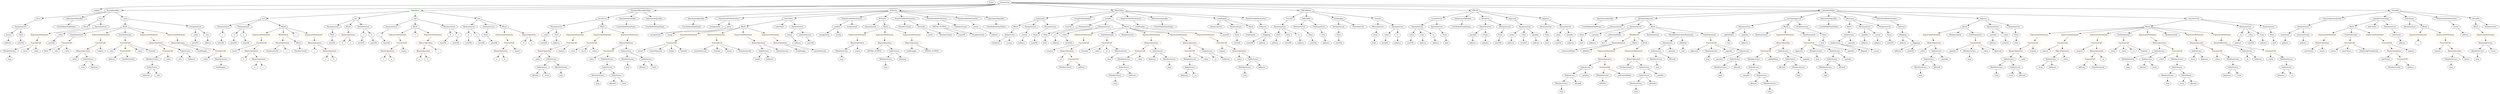 strict digraph {
	graph [bb="0,0,18651,828"];
	node [label="\N"];
	Enter	[height=0.5,
		pos="7481,810",
		width=0.83628];
	Identifier__subtractedValue	[color=black,
		height=0.5,
		label=_subtractedValue,
		pos="11701,378",
		width=2.0976];
	ParameterList_Unnamed_22	[color=black,
		height=0.5,
		label=ParameterList,
		pos="9150,594",
		width=1.7095];
	ElementaryTypeName_bool_2	[color=black,
		height=0.5,
		label=bool,
		pos="11570,450",
		width=0.76697];
	ExpressionStatement_Unnamed_26	[color=orange,
		height=0.5,
		label=ExpressionStatement,
		pos="18530,522",
		width=2.458];
	BinaryOperation_Unnamed_31	[color=brown,
		height=0.5,
		label=BinaryOperation,
		pos="18530,450",
		width=1.9867];
	ExpressionStatement_Unnamed_26 -> BinaryOperation_Unnamed_31	[pos="e,18530,468.1 18530,503.7 18530,496.41 18530,487.73 18530,479.54"];
	ExpressionStatement_Unnamed_33	[color=orange,
		height=0.5,
		label=ExpressionStatement,
		pos="6498,522",
		width=2.458];
	BinaryOperation_Unnamed_37	[color=brown,
		height=0.5,
		label=BinaryOperation,
		pos="6498,450",
		width=1.9867];
	ExpressionStatement_Unnamed_33 -> BinaryOperation_Unnamed_37	[pos="e,6498,468.1 6498,503.7 6498,496.41 6498,487.73 6498,479.54"];
	IndexAccess_Unnamed_18	[color=black,
		height=0.5,
		label=IndexAccess,
		pos="14404,306",
		width=1.6402];
	MemberAccess_Unnamed_12	[color=black,
		height=0.5,
		label=MemberAccess,
		pos="14341,234",
		width=1.9174];
	IndexAccess_Unnamed_18 -> MemberAccess_Unnamed_12	[pos="e,14356,251.96 14389,288.41 14382,280.08 14372,269.8 14364,260.49"];
	Identifier_allowed_3	[color=black,
		height=0.5,
		label=allowed,
		pos="14467,234",
		width=1.0858];
	IndexAccess_Unnamed_18 -> Identifier_allowed_3	[pos="e,14453,250.99 14419,288.41 14427,279.74 14436,268.97 14445,259.38"];
	IndexAccess_Unnamed_10	[color=black,
		height=0.5,
		label=IndexAccess,
		pos="16730,234",
		width=1.6402];
	Identifier_balances_8	[color=black,
		height=0.5,
		label=balances,
		pos="16683,162",
		width=1.1828];
	IndexAccess_Unnamed_10 -> Identifier_balances_8	[pos="e,16694,179.79 16719,216.05 16713,207.97 16707,198.12 16701,189.11"];
	Identifier__from_3	[color=black,
		height=0.5,
		label=_from,
		pos="16777,162",
		width=0.93331];
	IndexAccess_Unnamed_10 -> Identifier__from_3	[pos="e,16766,179.31 16741,216.05 16747,207.85 16754,197.83 16760,188.71"];
	Identifier_msg_21	[color=black,
		height=0.5,
		label=msg,
		pos="4556,90",
		width=0.75];
	ElementaryTypeName_address_2	[color=black,
		height=0.5,
		label=address,
		pos="9588,450",
		width=1.0996];
	BinaryOperation_Unnamed_36	[color=brown,
		height=0.5,
		label=BinaryOperation,
		pos="6693,450",
		width=1.9867];
	Identifier_INITIAL_SUPPLY_1	[color=black,
		height=0.5,
		label=INITIAL_SUPPLY,
		pos="6648,378",
		width=2.3333];
	BinaryOperation_Unnamed_36 -> Identifier_INITIAL_SUPPLY_1	[pos="e,6659.1,396.28 6682.1,432.05 6677.1,424.18 6670.9,414.62 6665.3,405.79"];
	IndexAccess_Unnamed_44	[color=black,
		height=0.5,
		label=IndexAccess,
		pos="6809,378",
		width=1.6402];
	BinaryOperation_Unnamed_36 -> IndexAccess_Unnamed_44	[pos="e,6783.3,394.5 6719.6,432.94 6735.6,423.29 6756.2,410.89 6773.5,400.41"];
	ExpressionStatement_Unnamed_5	[color=orange,
		height=0.5,
		label=ExpressionStatement,
		pos="8188,522",
		width=2.458];
	FunctionCall_Unnamed_3	[color=orange,
		height=0.5,
		label=FunctionCall,
		pos="8181,450",
		width=1.6125];
	ExpressionStatement_Unnamed_5 -> FunctionCall_Unnamed_3	[pos="e,8182.7,468.1 8186.3,503.7 8185.6,496.41 8184.7,487.73 8183.9,479.54"];
	FunctionCall_Unnamed_5	[color=orange,
		height=0.5,
		label=FunctionCall,
		pos="9186,450",
		width=1.6125];
	Identifier_require_1	[color=black,
		height=0.5,
		label=require,
		pos="9207,378",
		width=1.0026];
	FunctionCall_Unnamed_5 -> Identifier_require_1	[pos="e,9201.9,396.1 9191.2,431.7 9193.5,424.24 9196.1,415.32 9198.6,406.97"];
	BinaryOperation_Unnamed_12	[color=brown,
		height=0.5,
		label=BinaryOperation,
		pos="9338,378",
		width=1.9867];
	FunctionCall_Unnamed_5 -> BinaryOperation_Unnamed_12	[pos="e,9304.7,394.33 9217.5,434.5 9239.8,424.23 9270,410.33 9294.6,399.01"];
	MemberAccess_Unnamed_11	[color=black,
		height=0.5,
		label=MemberAccess,
		pos="16225,162",
		width=1.9174];
	Identifier_msg_6	[color=black,
		height=0.5,
		label=msg,
		pos="16225,90",
		width=0.75];
	MemberAccess_Unnamed_11 -> Identifier_msg_6	[pos="e,16225,108.1 16225,143.7 16225,136.41 16225,127.73 16225,119.54"];
	BinaryOperation_Unnamed_29	[color=brown,
		height=0.5,
		label=BinaryOperation,
		pos="4146,378",
		width=1.9867];
	Identifier__value_18	[color=black,
		height=0.5,
		label=_value,
		pos="4090,306",
		width=0.96103];
	BinaryOperation_Unnamed_29 -> Identifier__value_18	[pos="e,4102.7,322.83 4132.5,360.05 4125.7,351.56 4117.3,341.11 4109.8,331.73"];
	IndexAccess_Unnamed_38	[color=black,
		height=0.5,
		label=IndexAccess,
		pos="4202,306",
		width=1.6402];
	BinaryOperation_Unnamed_29 -> IndexAccess_Unnamed_38	[pos="e,4188.6,323.79 4159.6,360.05 4166.2,351.8 4174.3,341.7 4181.6,332.54"];
	ExpressionStatement_Unnamed_11	[color=orange,
		height=0.5,
		label=ExpressionStatement,
		pos="15259,522",
		width=2.458];
	FunctionCall_Unnamed_12	[color=orange,
		height=0.5,
		label=FunctionCall,
		pos="15200,450",
		width=1.6125];
	ExpressionStatement_Unnamed_11 -> FunctionCall_Unnamed_12	[pos="e,15214,467.79 15245,504.05 15238,495.8 15229,485.7 15222,476.54"];
	Identifier_allowed_4	[color=black,
		height=0.5,
		label=allowed,
		pos="13945,378",
		width=1.0858];
	IndexAccess_Unnamed_6	[color=black,
		height=0.5,
		label=IndexAccess,
		pos="15323,306",
		width=1.6402];
	Identifier__from	[color=black,
		height=0.5,
		label=_from,
		pos="15295,234",
		width=0.93331];
	IndexAccess_Unnamed_6 -> Identifier__from	[pos="e,15302,252.1 15316,287.7 15313,280.15 15309,271.12 15306,262.68"];
	Identifier_balances_6	[color=black,
		height=0.5,
		label=balances,
		pos="15389,234",
		width=1.1828];
	IndexAccess_Unnamed_6 -> Identifier_balances_6	[pos="e,15374,250.99 15339,288.41 15347,279.66 15357,268.75 15366,259.08"];
	NumberLiteral_Unnamed	[color=black,
		height=0.5,
		label=NumberLiteral,
		pos="2072,378",
		width=1.765];
	ElementaryTypeName_address_6	[color=black,
		height=0.5,
		label=address,
		pos="10660,450",
		width=1.0996];
	Identifier__from_6	[color=black,
		height=0.5,
		label=_from,
		pos="15791,378",
		width=0.93331];
	BinaryOperation_Unnamed_30	[color=brown,
		height=0.5,
		label=BinaryOperation,
		pos="4775,450",
		width=1.9867];
	FunctionCall_Unnamed_30	[color=orange,
		height=0.5,
		label=FunctionCall,
		pos="4640,378",
		width=1.6125];
	BinaryOperation_Unnamed_30 -> FunctionCall_Unnamed_30	[pos="e,4668.8,393.94 4744.7,433.29 4725.3,423.22 4699.9,410.05 4679,399.21"];
	IndexAccess_Unnamed_40	[color=black,
		height=0.5,
		label=IndexAccess,
		pos="4775,378",
		width=1.6402];
	BinaryOperation_Unnamed_30 -> IndexAccess_Unnamed_40	[pos="e,4775,396.1 4775,431.7 4775,424.41 4775,415.73 4775,407.54"];
	FunctionCall_Unnamed_17	[color=orange,
		height=0.5,
		label=FunctionCall,
		pos="14735,450",
		width=1.6125];
	Identifier__spender_1	[color=black,
		height=0.5,
		label=_spender,
		pos="14587,378",
		width=1.2521];
	FunctionCall_Unnamed_17 -> Identifier__spender_1	[pos="e,14615,392.24 14704,434.33 14681,423.5 14650,408.7 14625,397.14"];
	MemberAccess_Unnamed_13	[color=black,
		height=0.5,
		label=MemberAccess,
		pos="14719,378",
		width=1.9174];
	FunctionCall_Unnamed_17 -> MemberAccess_Unnamed_13	[pos="e,14723,396.1 14731,431.7 14729,424.32 14727,415.52 14725,407.25"];
	Identifier__value_11	[color=black,
		height=0.5,
		label=_value,
		pos="14841,378",
		width=0.96103];
	FunctionCall_Unnamed_17 -> Identifier__value_11	[pos="e,14820,392.76 14759,433.29 14774,423.11 14794,409.77 14811,398.86"];
	Identifier_Approval	[color=black,
		height=0.5,
		label=Approval,
		pos="14939,378",
		width=1.266];
	FunctionCall_Unnamed_17 -> Identifier_Approval	[pos="e,14905,390.54 14773,436 14807,424.17 14858,406.72 14895,394.24"];
	MemberAccess_Unnamed_33	[color=black,
		height=0.5,
		label=MemberAccess,
		pos="18173,306",
		width=1.9174];
	Identifier_msg_23	[color=black,
		height=0.5,
		label=msg,
		pos="18173,234",
		width=0.75];
	MemberAccess_Unnamed_33 -> Identifier_msg_23	[pos="e,18173,252.1 18173,287.7 18173,280.41 18173,271.73 18173,263.54"];
	Identifier_allowed_14	[color=black,
		height=0.5,
		label=allowed,
		pos="4671,90",
		width=1.0858];
	InheritanceSpecifier_Unnamed_8	[color=black,
		height=0.5,
		label=InheritanceSpecifier,
		pos="5283,666",
		width=2.3333];
	UserDefinedTypeName_Unnamed_8	[color=black,
		height=0.5,
		label=UserDefinedTypeName,
		pos="5248,594",
		width=2.7214];
	InheritanceSpecifier_Unnamed_8 -> UserDefinedTypeName_Unnamed_8	[pos="e,5256.6,612.1 5274.4,647.7 5270.6,640.07 5266,630.92 5261.7,622.4"];
	PragmaDirective_solidity	[color=black,
		height=0.5,
		label=solidity,
		pos="748.03,738",
		width=1.0442];
	UserDefinedTypeName_Unnamed_6	[color=black,
		height=0.5,
		label=UserDefinedTypeName,
		pos="4738,594",
		width=2.7214];
	ParameterList_Unnamed_13	[color=black,
		height=0.5,
		label=ParameterList,
		pos="10329,594",
		width=1.7095];
	Parameter_None_4	[color=black,
		height=0.5,
		label=None,
		pos="10300,522",
		width=0.85014];
	ParameterList_Unnamed_13 -> Parameter_None_4	[pos="e,10307,539.62 10322,575.7 10319,567.95 10315,558.64 10311,550.02"];
	MemberAccess_Unnamed_34	[color=black,
		height=0.5,
		label=MemberAccess,
		pos="6744,306",
		width=1.9174];
	Identifier_msg_24	[color=black,
		height=0.5,
		label=msg,
		pos="6744,234",
		width=0.75];
	MemberAccess_Unnamed_34 -> Identifier_msg_24	[pos="e,6744,252.1 6744,287.7 6744,280.41 6744,271.73 6744,263.54"];
	Block_Unnamed_18	[color=black,
		height=0.5,
		label=Block,
		pos="18477,594",
		width=0.90558];
	Block_Unnamed_18 -> ExpressionStatement_Unnamed_26	[pos="e,18517,540.29 18489,577.12 18495,568.89 18503,558.62 18510,549.26"];
	IndexAccess_Unnamed_31	[color=black,
		height=0.5,
		label=IndexAccess,
		pos="11817,234",
		width=1.6402];
	IndexAccess_Unnamed_32	[color=black,
		height=0.5,
		label=IndexAccess,
		pos="11695,162",
		width=1.6402];
	IndexAccess_Unnamed_31 -> IndexAccess_Unnamed_32	[pos="e,11722,178.33 11790,217.64 11773,207.75 11750,194.76 11731,183.93"];
	Identifier__spender_9	[color=black,
		height=0.5,
		label=_spender,
		pos="11817,162",
		width=1.2521];
	IndexAccess_Unnamed_31 -> Identifier__spender_9	[pos="e,11817,180.1 11817,215.7 11817,208.41 11817,199.73 11817,191.54"];
	BinaryOperation_Unnamed_10	[color=brown,
		height=0.5,
		label=BinaryOperation,
		pos="2960,378",
		width=1.9867];
	Identifier_c_4	[color=black,
		height=0.5,
		label=c,
		pos="2924,306",
		width=0.75];
	BinaryOperation_Unnamed_10 -> Identifier_c_4	[pos="e,2932.3,323.14 2951.1,359.7 2947,351.75 2942.1,342.16 2937.6,333.34"];
	Identifier_a_7	[color=black,
		height=0.5,
		label=a,
		pos="2996,306",
		width=0.75];
	BinaryOperation_Unnamed_10 -> Identifier_a_7	[pos="e,2987.7,323.14 2968.9,359.7 2973,351.75 2977.9,342.16 2982.5,333.34"];
	Parameter__value_3	[color=black,
		height=0.5,
		label=_value,
		pos="477.03,522",
		width=0.96103];
	ElementaryTypeName_uint256_31	[color=black,
		height=0.5,
		label=uint256,
		pos="403.03,450",
		width=1.0442];
	Parameter__value_3 -> ElementaryTypeName_uint256_31	[pos="e,419.57,466.64 460.97,505.81 451.31,496.67 438.81,484.85 427.9,474.52"];
	ElementaryTypeName_address_30	[color=black,
		height=0.5,
		label=address,
		pos="17213,450",
		width=1.0996];
	Identifier_Burn	[color=black,
		height=0.5,
		label=Burn,
		pos="355.03,378",
		width=0.7947];
	FunctionCall_Unnamed_7	[color=orange,
		height=0.5,
		label=FunctionCall,
		pos="8956,378",
		width=1.6125];
	MemberAccess_Unnamed_4	[color=black,
		height=0.5,
		label=MemberAccess,
		pos="8953,306",
		width=1.9174];
	FunctionCall_Unnamed_7 -> MemberAccess_Unnamed_4	[pos="e,8953.8,324.1 8955.3,359.7 8955,352.41 8954.6,343.73 8954.3,335.54"];
	Identifier__value_2	[color=black,
		height=0.5,
		label=_value,
		pos="9075,306",
		width=0.96103];
	FunctionCall_Unnamed_7 -> Identifier__value_2	[pos="e,9052.6,320.21 8982.1,361.64 9000,351.13 9023.8,337.13 9042.8,325.94"];
	ParameterList_Unnamed_20	[color=black,
		height=0.5,
		label=ParameterList,
		pos="11549,594",
		width=1.7095];
	Parameter_None_7	[color=black,
		height=0.5,
		label=None,
		pos="11569,522",
		width=0.85014];
	ParameterList_Unnamed_20 -> Parameter_None_7	[pos="e,11564,540.1 11554,575.7 11556,568.24 11559,559.32 11561,550.97"];
	Identifier_msg_5	[color=black,
		height=0.5,
		label=msg,
		pos="15918,234",
		width=0.75];
	ElementaryTypeName_address_31	[color=black,
		height=0.5,
		label=address,
		pos="17078,450",
		width=1.0996];
	Identifier_msg_7	[color=black,
		height=0.5,
		label=msg,
		pos="14341,162",
		width=0.75];
	MemberAccess_Unnamed_12 -> Identifier_msg_7	[pos="e,14341,180.1 14341,215.7 14341,208.41 14341,199.73 14341,191.54"];
	ParameterList_Unnamed_4	[color=black,
		height=0.5,
		label=ParameterList,
		pos="3588,594",
		width=1.7095];
	Parameter_a_2	[color=black,
		height=0.5,
		label=a,
		pos="3581,522",
		width=0.75];
	ParameterList_Unnamed_4 -> Parameter_a_2	[pos="e,3582.7,540.1 3586.3,575.7 3585.6,568.41 3584.7,559.73 3583.9,551.54"];
	Parameter_b_2	[color=black,
		height=0.5,
		label=b,
		pos="3653,522",
		width=0.75];
	ParameterList_Unnamed_4 -> Parameter_b_2	[pos="e,3639.5,537.57 3603.4,576.41 3611.9,567.28 3622.6,555.81 3631.8,545.85"];
	stringLiteral_Unnamed_2	[color=black,
		height=0.5,
		label=stringLiteral,
		pos="6257,522",
		width=1.5016];
	Parameter__value_4	[color=black,
		height=0.5,
		label=_value,
		pos="1506,522",
		width=0.96103];
	ElementaryTypeName_uint256_32	[color=black,
		height=0.5,
		label=uint256,
		pos="1506,450",
		width=1.0442];
	Parameter__value_4 -> ElementaryTypeName_uint256_32	[pos="e,1506,468.1 1506,503.7 1506,496.41 1506,487.73 1506,479.54"];
	BinaryOperation_Unnamed_6	[color=brown,
		height=0.5,
		label=BinaryOperation,
		pos="3820,378",
		width=1.9867];
	Identifier_a_4	[color=black,
		height=0.5,
		label=a,
		pos="3784,306",
		width=0.75];
	BinaryOperation_Unnamed_6 -> Identifier_a_4	[pos="e,3792.3,323.14 3811.1,359.7 3807,351.75 3802.1,342.16 3797.6,333.34"];
	Identifier_b_3	[color=black,
		height=0.5,
		label=b,
		pos="3856,306",
		width=0.75];
	BinaryOperation_Unnamed_6 -> Identifier_b_3	[pos="e,3847.7,323.14 3828.9,359.7 3833,351.75 3837.9,342.16 3842.5,333.34"];
	ParameterList_Unnamed_37	[color=black,
		height=0.5,
		label=ParameterList,
		pos="12077,594",
		width=1.7095];
	Parameter_None_15	[color=black,
		height=0.5,
		label=None,
		pos="11835,522",
		width=0.85014];
	ParameterList_Unnamed_37 -> Parameter_None_15	[pos="e,11859,533.21 12031,581.51 11982,568.93 11906,549.32 11878,540 11875,539.15 11873,538.23 11870,537.27"];
	Block_Unnamed_10	[color=black,
		height=0.5,
		label=Block,
		pos="13808,594",
		width=0.90558];
	IndexAccess_Unnamed_19	[color=black,
		height=0.5,
		label=IndexAccess,
		pos="13803,522",
		width=1.6402];
	Block_Unnamed_10 -> IndexAccess_Unnamed_19	[pos="e,13804,540.1 13807,575.7 13806,568.41 13806,559.73 13805,551.54"];
	ElementaryTypeName_uint256_4	[color=black,
		height=0.5,
		label=uint256,
		pos="2854,450",
		width=1.0442];
	Identifier_allowed_13	[color=black,
		height=0.5,
		label=allowed,
		pos="4900,234",
		width=1.0858];
	Identifier_balances_14	[color=black,
		height=0.5,
		label=balances,
		pos="6874,306",
		width=1.1828];
	Identifier_Transfer	[color=black,
		height=0.5,
		label=Transfer,
		pos="8167,378",
		width=1.1689];
	StateVariableDeclaration_Unnamed_4	[color=black,
		height=0.5,
		label=StateVariableDeclaration,
		pos="5520,666",
		width=2.8184];
	stringLiteral_Unnamed_1	[color=black,
		height=0.5,
		label=stringLiteral,
		pos="5418,594",
		width=1.5016];
	StateVariableDeclaration_Unnamed_4 -> stringLiteral_Unnamed_1	[pos="e,5440.7,610.59 5495.3,648.05 5481.7,638.69 5464.6,626.96 5450,616.91"];
	VariableDeclaration_name	[color=black,
		height=0.5,
		label=name,
		pos="5520,594",
		width=0.83628];
	StateVariableDeclaration_Unnamed_4 -> VariableDeclaration_name	[pos="e,5520,612.1 5520,647.7 5520,640.41 5520,631.73 5520,623.54"];
	MemberAccess_Unnamed_32	[color=black,
		height=0.5,
		label=MemberAccess,
		pos="18466,378",
		width=1.9174];
	Identifier_msg_22	[color=black,
		height=0.5,
		label=msg,
		pos="18466,306",
		width=0.75];
	MemberAccess_Unnamed_32 -> Identifier_msg_22	[pos="e,18466,324.1 18466,359.7 18466,352.41 18466,343.73 18466,335.54"];
	ParameterList_Unnamed_21	[color=black,
		height=0.5,
		label=ParameterList,
		pos="11390,594",
		width=1.7095];
	VariableDeclaration_owner	[color=black,
		height=0.5,
		label=owner,
		pos="11302,522",
		width=0.93331];
	ParameterList_Unnamed_21 -> VariableDeclaration_owner	[pos="e,11320,537.48 11370,576.76 11358,567.21 11342,555.01 11329,544.64"];
	VariableDeclaration_value_1	[color=black,
		height=0.5,
		label=value,
		pos="11390,522",
		width=0.82242];
	ParameterList_Unnamed_21 -> VariableDeclaration_value_1	[pos="e,11390,540.1 11390,575.7 11390,568.41 11390,559.73 11390,551.54"];
	VariableDeclaration_spender	[color=black,
		height=0.5,
		label=spender,
		pos="11479,522",
		width=1.1135];
	ParameterList_Unnamed_21 -> VariableDeclaration_spender	[pos="e,11460,538.19 11411,576.76 11423,567.4 11438,555.5 11451,545.28"];
	Identifier__value	[color=black,
		height=0.5,
		label=_value,
		pos="9338,306",
		width=0.96103];
	MemberAccess_Unnamed_21	[color=black,
		height=0.5,
		label=MemberAccess,
		pos="11632,90",
		width=1.9174];
	IndexAccess_Unnamed_32 -> MemberAccess_Unnamed_21	[pos="e,11647,107.96 11680,144.41 11673,136.08 11663,125.8 11655,116.49"];
	Identifier_allowed_10	[color=black,
		height=0.5,
		label=allowed,
		pos="11758,90",
		width=1.0858];
	IndexAccess_Unnamed_32 -> Identifier_allowed_10	[pos="e,11744,106.99 11710,144.41 11718,135.74 11727,124.97 11736,115.38"];
	UserDefinedTypeName_Unnamed_2	[color=black,
		height=0.5,
		label=UserDefinedTypeName,
		pos="13647,594",
		width=2.7214];
	ContractDefinition_BurnableToken	[color=black,
		height=0.5,
		label=BurnableToken,
		pos="871.03,738",
		width=1.8759];
	EventDefinition_Burn	[color=black,
		height=0.5,
		label=Burn,
		pos="238.03,666",
		width=0.7947];
	ContractDefinition_BurnableToken -> EventDefinition_Burn	[pos="e,266.59,668.45 822.55,725.21 813.44,723.26 803.97,721.42 795.03,720 602.48,689.43 369.49,674.22 277.81,669.07"];
	InheritanceSpecifier_Unnamed_4	[color=black,
		height=0.5,
		label=InheritanceSpecifier,
		pos="583.03,666",
		width=2.3333];
	ContractDefinition_BurnableToken -> InheritanceSpecifier_Unnamed_4	[pos="e,637.16,680.16 822.5,725.2 774.61,713.56 701.07,695.69 648.13,682.82"];
	FunctionDefinition_burn	[color=black,
		height=0.5,
		label=burn,
		pos="778.03,666",
		width=0.76697];
	ContractDefinition_BurnableToken -> FunctionDefinition_burn	[pos="e,795.74,680.33 849.46,720.76 836.08,710.69 818.79,697.68 804.57,686.98"];
	FunctionDefinition__burn	[color=black,
		height=0.5,
		label=_burn,
		pos="964.03,666",
		width=0.90558];
	ContractDefinition_BurnableToken -> FunctionDefinition__burn	[pos="e,945.4,681.02 892.6,720.76 905.59,710.99 922.27,698.43 936.24,687.91"];
	Identifier_Approval_2	[color=black,
		height=0.5,
		label=Approval,
		pos="12652,378",
		width=1.266];
	Identifier__who_1	[color=black,
		height=0.5,
		label=_who,
		pos="1377,306",
		width=0.87786];
	Identifier_msg_11	[color=black,
		height=0.5,
		label=msg,
		pos="13585,306",
		width=0.75];
	MemberAccess_Unnamed_22	[color=black,
		height=0.5,
		label=MemberAccess,
		pos="11949,162",
		width=1.9174];
	Identifier_oldValue_1	[color=black,
		height=0.5,
		label=oldValue,
		pos="11949,90",
		width=1.2105];
	MemberAccess_Unnamed_22 -> Identifier_oldValue_1	[pos="e,11949,108.1 11949,143.7 11949,136.41 11949,127.73 11949,119.54"];
	ParameterList_Unnamed_5	[color=black,
		height=0.5,
		label=ParameterList,
		pos="3729,594",
		width=1.7095];
	Parameter_None_1	[color=black,
		height=0.5,
		label=None,
		pos="3729,522",
		width=0.85014];
	ParameterList_Unnamed_5 -> Parameter_None_1	[pos="e,3729,540.1 3729,575.7 3729,568.41 3729,559.73 3729,551.54"];
	Identifier_a	[color=black,
		height=0.5,
		label=a,
		pos="2181,378",
		width=0.75];
	IndexAccess_Unnamed_12	[color=black,
		height=0.5,
		label=IndexAccess,
		pos="17149,234",
		width=1.6402];
	Identifier_balances_10	[color=black,
		height=0.5,
		label=balances,
		pos="17105,162",
		width=1.1828];
	IndexAccess_Unnamed_12 -> Identifier_balances_10	[pos="e,17116,179.79 17138,216.05 17133,208.06 17127,198.33 17122,189.4"];
	Identifier__to_6	[color=black,
		height=0.5,
		label=_to,
		pos="17193,162",
		width=0.75];
	IndexAccess_Unnamed_12 -> Identifier__to_6	[pos="e,17183,178.83 17160,216.05 17165,207.73 17171,197.54 17177,188.32"];
	Identifier__who	[color=black,
		height=0.5,
		label=_who,
		pos="636.03,234",
		width=0.87786];
	Identifier_msg_17	[color=black,
		height=0.5,
		label=msg,
		pos="12832,162",
		width=0.75];
	BinaryOperation_Unnamed_20	[color=brown,
		height=0.5,
		label=BinaryOperation,
		pos="16163,450",
		width=1.9867];
	IndexAccess_Unnamed_13	[color=black,
		height=0.5,
		label=IndexAccess,
		pos="16163,378",
		width=1.6402];
	BinaryOperation_Unnamed_20 -> IndexAccess_Unnamed_13	[pos="e,16163,396.1 16163,431.7 16163,424.41 16163,415.73 16163,407.54"];
	FunctionCall_Unnamed_15	[color=orange,
		height=0.5,
		label=FunctionCall,
		pos="16298,378",
		width=1.6125];
	BinaryOperation_Unnamed_20 -> FunctionCall_Unnamed_15	[pos="e,16269,393.94 16193,433.29 16213,423.22 16238,410.05 16259,399.21"];
	Parameter__owner	[color=black,
		height=0.5,
		label=_owner,
		pos="7725,522",
		width=1.0719];
	ElementaryTypeName_address_14	[color=black,
		height=0.5,
		label=address,
		pos="7709,450",
		width=1.0996];
	Parameter__owner -> ElementaryTypeName_address_14	[pos="e,7712.9,468.1 7721.1,503.7 7719.4,496.32 7717.4,487.52 7715.5,479.25"];
	ExpressionStatement_Unnamed_23	[color=orange,
		height=0.5,
		label=ExpressionStatement,
		pos="4394,522",
		width=2.458];
	FunctionCall_Unnamed_29	[color=orange,
		height=0.5,
		label=FunctionCall,
		pos="4370,450",
		width=1.6125];
	ExpressionStatement_Unnamed_23 -> FunctionCall_Unnamed_29	[pos="e,4375.9,468.1 4388.1,503.7 4385.5,496.24 4382.5,487.32 4379.6,478.97"];
	FunctionCall_Unnamed_6	[color=orange,
		height=0.5,
		label=FunctionCall,
		pos="8601,378",
		width=1.6125];
	MemberAccess_Unnamed_2	[color=black,
		height=0.5,
		label=MemberAccess,
		pos="8450,306",
		width=1.9174];
	FunctionCall_Unnamed_6 -> MemberAccess_Unnamed_2	[pos="e,8482.8,322.21 8569.7,362.5 8547.6,352.24 8517.7,338.36 8493.3,327.05"];
	Identifier__value_1	[color=black,
		height=0.5,
		label=_value,
		pos="8572,306",
		width=0.96103];
	FunctionCall_Unnamed_6 -> Identifier__value_1	[pos="e,8579.1,324.1 8593.9,359.7 8590.7,352.15 8587,343.12 8583.5,334.68"];
	ExpressionStatement_Unnamed_10	[color=orange,
		height=0.5,
		label=ExpressionStatement,
		pos="15479,522",
		width=2.458];
	FunctionCall_Unnamed_11	[color=orange,
		height=0.5,
		label=FunctionCall,
		pos="15416,450",
		width=1.6125];
	ExpressionStatement_Unnamed_10 -> FunctionCall_Unnamed_11	[pos="e,15431,467.79 15464,504.05 15456,495.71 15447,485.49 15439,476.25"];
	VariableDeclaration_symbol	[color=black,
		height=0.5,
		label=symbol,
		pos="6348,594",
		width=1.0581];
	VariableDeclaration_symbol -> stringLiteral_Unnamed_2	[pos="e,6277.9,539.04 6328.7,578.15 6316.6,568.83 6300.7,556.61 6287,546.04"];
	ElementaryTypeName_string_1	[color=black,
		height=0.5,
		label=string,
		pos="6360,522",
		width=0.864];
	VariableDeclaration_symbol -> ElementaryTypeName_string_1	[pos="e,6357.1,540.1 6351,575.7 6352.3,568.32 6353.8,559.52 6355.2,551.25"];
	Identifier_mintedAmount_2	[color=black,
		height=0.5,
		label=mintedAmount,
		pos="5335,378",
		width=1.8204];
	ElementaryTypeName_uint256_5	[color=black,
		height=0.5,
		label=uint256,
		pos="2523,450",
		width=1.0442];
	Identifier_assert	[color=black,
		height=0.5,
		label=assert,
		pos="1797,378",
		width=0.89172];
	Parameter_value_2	[color=black,
		height=0.5,
		label=value,
		pos="11654,522",
		width=0.82242];
	ElementaryTypeName_uint256_18	[color=black,
		height=0.5,
		label=uint256,
		pos="11653,450",
		width=1.0442];
	Parameter_value_2 -> ElementaryTypeName_uint256_18	[pos="e,11653,468.1 11654,503.7 11654,496.41 11654,487.73 11653,479.54"];
	Parameter__spender	[color=black,
		height=0.5,
		label=_spender,
		pos="14862,522",
		width=1.2521];
	ElementaryTypeName_address_20	[color=black,
		height=0.5,
		label=address,
		pos="14862,450",
		width=1.0996];
	Parameter__spender -> ElementaryTypeName_address_20	[pos="e,14862,468.1 14862,503.7 14862,496.41 14862,487.73 14862,479.54"];
	InheritanceSpecifier_Unnamed_3	[color=black,
		height=0.5,
		label=InheritanceSpecifier,
		pos="11996,666",
		width=2.3333];
	UserDefinedTypeName_Unnamed_3	[color=black,
		height=0.5,
		label=UserDefinedTypeName,
		pos="11899,594",
		width=2.7214];
	InheritanceSpecifier_Unnamed_3 -> UserDefinedTypeName_Unnamed_3	[pos="e,11923,611.96 11973,648.41 11961,639.48 11945,628.3 11932,618.49"];
	Identifier_assert_2	[color=black,
		height=0.5,
		label=assert,
		pos="3082,378",
		width=0.89172];
	ParameterList_Unnamed_38	[color=black,
		height=0.5,
		label=ParameterList,
		pos="160.03,594",
		width=1.7095];
	EventDefinition_Burn -> ParameterList_Unnamed_38	[pos="e,178.53,611.61 222.24,650.83 212.07,641.7 198.58,629.6 186.77,619"];
	FunctionCall_Unnamed_31	[color=orange,
		height=0.5,
		label=FunctionCall,
		pos="4521,450",
		width=1.6125];
	Identifier__from_10	[color=black,
		height=0.5,
		label=_from,
		pos="4360,378",
		width=0.93331];
	FunctionCall_Unnamed_31 -> Identifier__from_10	[pos="e,4385.7,390.15 4488.4,434.83 4461.7,423.2 4423.8,406.73 4396.1,394.69"];
	Identifier__burn_1	[color=black,
		height=0.5,
		label=_burn,
		pos="4444,378",
		width=0.90558];
	FunctionCall_Unnamed_31 -> Identifier__burn_1	[pos="e,4460.5,393.95 4503.2,432.76 4493,423.52 4480.1,411.8 4469,401.67"];
	Identifier__value_20	[color=black,
		height=0.5,
		label=_value,
		pos="4529,378",
		width=0.96103];
	FunctionCall_Unnamed_31 -> Identifier__value_20	[pos="e,4527.1,396.1 4523,431.7 4523.8,424.41 4524.8,415.73 4525.8,407.54"];
	MemberAccess_Unnamed_29	[color=black,
		height=0.5,
		label=MemberAccess,
		pos="4785,306",
		width=1.9174];
	Identifier_msg_20	[color=black,
		height=0.5,
		label=msg,
		pos="4785,234",
		width=0.75];
	MemberAccess_Unnamed_29 -> Identifier_msg_20	[pos="e,4785,252.1 4785,287.7 4785,280.41 4785,271.73 4785,263.54"];
	Identifier_a_6	[color=black,
		height=0.5,
		label=a,
		pos="3210,306",
		width=0.75];
	MemberAccess_Unnamed_23	[color=black,
		height=0.5,
		label=MemberAccess,
		pos="12785,378",
		width=1.9174];
	Identifier_msg_16	[color=black,
		height=0.5,
		label=msg,
		pos="12731,306",
		width=0.75];
	MemberAccess_Unnamed_23 -> Identifier_msg_16	[pos="e,12743,322.36 12772,360.05 12765,351.44 12757,340.81 12750,331.33"];
	ParameterList_Unnamed_34	[color=black,
		height=0.5,
		label=ParameterList,
		pos="13025,594",
		width=1.7095];
	Parameter__addedValue	[color=black,
		height=0.5,
		label=_addedValue,
		pos="12902,522",
		width=1.6541];
	ParameterList_Unnamed_34 -> Parameter__addedValue	[pos="e,12929,538.25 12998,577.46 12980,567.56 12958,554.61 12939,543.83"];
	Parameter__spender_2	[color=black,
		height=0.5,
		label=_spender,
		pos="13025,522",
		width=1.2521];
	ParameterList_Unnamed_34 -> Parameter__spender_2	[pos="e,13025,540.1 13025,575.7 13025,568.41 13025,559.73 13025,551.54"];
	Identifier__to_5	[color=black,
		height=0.5,
		label=_to,
		pos="16844,306",
		width=0.75];
	Block_Unnamed_7	[color=black,
		height=0.5,
		label=Block,
		pos="7681,594",
		width=0.90558];
	IndexAccess_Unnamed_5	[color=black,
		height=0.5,
		label=IndexAccess,
		pos="7609,522",
		width=1.6402];
	Block_Unnamed_7 -> IndexAccess_Unnamed_5	[pos="e,7626.1,539.63 7665.4,577.81 7656.3,568.93 7644.5,557.5 7634.1,547.39"];
	Identifier_msg_4	[color=black,
		height=0.5,
		label=msg,
		pos="14941,162",
		width=0.75];
	ParameterList_Unnamed_41	[color=black,
		height=0.5,
		label=ParameterList,
		pos="4254,594",
		width=1.7095];
	Parameter__value_5	[color=black,
		height=0.5,
		label=_value,
		pos="4168,522",
		width=0.96103];
	ParameterList_Unnamed_41 -> Parameter__value_5	[pos="e,4186.1,537.72 4234.1,576.76 4222.4,567.27 4207.6,555.17 4194.9,544.85"];
	Parameter__from_1	[color=black,
		height=0.5,
		label=_from,
		pos="4254,522",
		width=0.93331];
	ParameterList_Unnamed_41 -> Parameter__from_1	[pos="e,4254,540.1 4254,575.7 4254,568.41 4254,559.73 4254,551.54"];
	BinaryOperation_Unnamed_35	[color=brown,
		height=0.5,
		label=BinaryOperation,
		pos="6944,450",
		width=1.9867];
	Identifier_totalSupply__3	[color=black,
		height=0.5,
		label=totalSupply_,
		pos="6944,378",
		width=1.6125];
	BinaryOperation_Unnamed_35 -> Identifier_totalSupply__3	[pos="e,6944,396.1 6944,431.7 6944,424.41 6944,415.73 6944,407.54"];
	Identifier_INITIAL_SUPPLY	[color=black,
		height=0.5,
		label=INITIAL_SUPPLY,
		pos="7104,378",
		width=2.3333];
	BinaryOperation_Unnamed_35 -> Identifier_INITIAL_SUPPLY	[pos="e,7068.3,394.64 6978.7,433.81 7001.9,423.68 7032.6,410.24 7057.8,399.21"];
	FunctionDefinition_transferFrom	[color=black,
		height=0.5,
		label=transferFrom,
		pos="10752,666",
		width=1.6402];
	ParameterList_Unnamed_17	[color=black,
		height=0.5,
		label=ParameterList,
		pos="10611,594",
		width=1.7095];
	FunctionDefinition_transferFrom -> ParameterList_Unnamed_17	[pos="e,10641,610.07 10722,650.15 10702,639.97 10674,626.33 10652,615.16"];
	ParameterList_Unnamed_18	[color=black,
		height=0.5,
		label=ParameterList,
		pos="10752,594",
		width=1.7095];
	FunctionDefinition_transferFrom -> ParameterList_Unnamed_18	[pos="e,10752,612.1 10752,647.7 10752,640.41 10752,631.73 10752,623.54"];
	BinaryOperation_Unnamed_18	[color=brown,
		height=0.5,
		label=BinaryOperation,
		pos="16428,450",
		width=1.9867];
	IndexAccess_Unnamed_9	[color=black,
		height=0.5,
		label=IndexAccess,
		pos="16433,378",
		width=1.6402];
	BinaryOperation_Unnamed_18 -> IndexAccess_Unnamed_9	[pos="e,16432,396.1 16429,431.7 16430,424.41 16430,415.73 16431,407.54"];
	FunctionCall_Unnamed_13	[color=orange,
		height=0.5,
		label=FunctionCall,
		pos="16608,378",
		width=1.6125];
	BinaryOperation_Unnamed_18 -> FunctionCall_Unnamed_13	[pos="e,16573,392.7 16466,434.33 16494,423.4 16532,408.43 16562,396.82"];
	ElementaryTypeName_address_26	[color=black,
		height=0.5,
		label=address,
		pos="1601,450",
		width=1.0996];
	Block_Unnamed_17	[color=black,
		height=0.5,
		label=Block,
		pos="4589,594",
		width=0.90558];
	Block_Unnamed_17 -> ExpressionStatement_Unnamed_23	[pos="e,4436.5,538.24 4562.3,583.41 4532.8,572.81 4484.5,555.47 4447.2,542.08"];
	ExpressionStatement_Unnamed_25	[color=orange,
		height=0.5,
		label=ExpressionStatement,
		pos="4589,522",
		width=2.458];
	Block_Unnamed_17 -> ExpressionStatement_Unnamed_25	[pos="e,4589,540.1 4589,575.7 4589,568.41 4589,559.73 4589,551.54"];
	ExpressionStatement_Unnamed_24	[color=orange,
		height=0.5,
		label=ExpressionStatement,
		pos="4784,522",
		width=2.458];
	Block_Unnamed_17 -> ExpressionStatement_Unnamed_24	[pos="e,4739,537.94 4614.7,582.36 4620.1,580.21 4625.7,577.99 4631,576 4663,564 4699.1,551.46 4728.2,541.58"];
	Identifier_balances_4	[color=black,
		height=0.5,
		label=balances,
		pos="8909,162",
		width=1.1828];
	BinaryOperation_Unnamed_14	[color=brown,
		height=0.5,
		label=BinaryOperation,
		pos="8956,450",
		width=1.9867];
	BinaryOperation_Unnamed_14 -> FunctionCall_Unnamed_7	[pos="e,8956,396.1 8956,431.7 8956,424.41 8956,415.73 8956,407.54"];
	IndexAccess_Unnamed_3	[color=black,
		height=0.5,
		label=IndexAccess,
		pos="9094,378",
		width=1.6402];
	BinaryOperation_Unnamed_14 -> IndexAccess_Unnamed_3	[pos="e,9064.4,394.01 8986.7,433.46 9006.6,423.36 9032.8,410.07 9054.3,399.16"];
	Identifier_require_3	[color=black,
		height=0.5,
		label=require,
		pos="15290,378",
		width=1.0026];
	FunctionCall_Unnamed_11 -> Identifier_require_3	[pos="e,15314,392.04 15389,433.81 15369,423.15 15344,408.83 15323,397.5"];
	BinaryOperation_Unnamed_16	[color=brown,
		height=0.5,
		label=BinaryOperation,
		pos="15416,378",
		width=1.9867];
	FunctionCall_Unnamed_11 -> BinaryOperation_Unnamed_16	[pos="e,15416,396.1 15416,431.7 15416,424.41 15416,415.73 15416,407.54"];
	ElementaryTypeName_uint256_21	[color=black,
		height=0.5,
		label=uint256,
		pos="9396,450",
		width=1.0442];
	UserDefinedTypeName_Unnamed_7	[color=black,
		height=0.5,
		label=UserDefinedTypeName,
		pos="7532,594",
		width=2.7214];
	NumberLiteral_Unnamed_4	[color=black,
		height=0.5,
		label=NumberLiteral,
		pos="12124,234",
		width=1.765];
	BinaryOperation_Unnamed_19	[color=brown,
		height=0.5,
		label=BinaryOperation,
		pos="16589,450",
		width=1.9867];
	IndexAccess_Unnamed_11	[color=black,
		height=0.5,
		label=IndexAccess,
		pos="16844,378",
		width=1.6402];
	BinaryOperation_Unnamed_19 -> IndexAccess_Unnamed_11	[pos="e,16801,390.8 16636,436.08 16680,424.11 16745,406.31 16790,393.78"];
	FunctionCall_Unnamed_14	[color=orange,
		height=0.5,
		label=FunctionCall,
		pos="17027,378",
		width=1.6125];
	BinaryOperation_Unnamed_19 -> FunctionCall_Unnamed_14	[pos="e,16975,386.65 16641,437.37 16651,435.48 16660,433.61 16669,432 16671,431.67 16862,403.4 16964,388.29"];
	ElementaryTypeName_uint256_28	[color=black,
		height=0.5,
		label=uint256,
		pos="14960,450",
		width=1.0442];
	FunctionCall_Unnamed_18	[color=orange,
		height=0.5,
		label=FunctionCall,
		pos="13184,378",
		width=1.6125];
	MemberAccess_Unnamed_15	[color=black,
		height=0.5,
		label=MemberAccess,
		pos="13089,306",
		width=1.9174];
	FunctionCall_Unnamed_18 -> MemberAccess_Unnamed_15	[pos="e,13111,323.31 13162,361.12 13150,351.94 13134,340.23 13120,330.06"];
	Identifier__addedValue	[color=black,
		height=0.5,
		label=_addedValue,
		pos="13236,306",
		width=1.6541];
	FunctionCall_Unnamed_18 -> Identifier__addedValue	[pos="e,13224,323.79 13197,360.05 13203,351.89 13210,341.91 13217,332.82"];
	MemberAccess_Unnamed_9	[color=black,
		height=0.5,
		label=MemberAccess,
		pos="15918,306",
		width=1.9174];
	MemberAccess_Unnamed_9 -> Identifier_msg_5	[pos="e,15918,252.1 15918,287.7 15918,280.41 15918,271.73 15918,263.54"];
	ParameterList_Unnamed_11	[color=black,
		height=0.5,
		label=ParameterList,
		pos="9765,594",
		width=1.7095];
	Parameter_None_3	[color=black,
		height=0.5,
		label=None,
		pos="9856,522",
		width=0.85014];
	ParameterList_Unnamed_11 -> Parameter_None_3	[pos="e,9838.1,536.79 9786.1,576.76 9798.9,566.92 9815.4,554.26 9829.1,543.7"];
	ParameterList_Unnamed_7	[color=black,
		height=0.5,
		label=ParameterList,
		pos="2982,594",
		width=1.7095];
	Parameter_c_1	[color=black,
		height=0.5,
		label=c,
		pos="2905,522",
		width=0.75];
	ParameterList_Unnamed_7 -> Parameter_c_1	[pos="e,2920.5,537.11 2963.8,576.41 2953.4,566.97 2940.3,555.03 2929,544.83"];
	VariableDeclaration_totalSupply_	[color=black,
		height=0.5,
		label=totalSupply_,
		pos="8595,594",
		width=1.6125];
	ElementaryTypeName_uint256_22	[color=black,
		height=0.5,
		label=uint256,
		pos="9210,522",
		width=1.0442];
	VariableDeclaration_totalSupply_ -> ElementaryTypeName_uint256_22	[pos="e,9182.1,534.54 8637,581.15 8645.2,579.16 8653.9,577.32 8662,576 8882.4,540.41 8944.7,586.41 9163,540 9165.7,539.44 9168.4,538.76 \
9171.1,538"];
	Parameter__to_1	[color=black,
		height=0.5,
		label=_to,
		pos="16726,522",
		width=0.75];
	ElementaryTypeName_address_18	[color=black,
		height=0.5,
		label=address,
		pos="16718,450",
		width=1.0996];
	Parameter__to_1 -> ElementaryTypeName_address_18	[pos="e,16720,468.1 16724,503.7 16723,496.41 16722,487.73 16721,479.54"];
	ExpressionStatement_Unnamed_37	[color=orange,
		height=0.5,
		label=ExpressionStatement,
		pos="5281,522",
		width=2.458];
	FunctionCall_Unnamed_37	[color=orange,
		height=0.5,
		label=FunctionCall,
		pos="5118,450",
		width=1.6125];
	ExpressionStatement_Unnamed_37 -> FunctionCall_Unnamed_37	[pos="e,5151.2,465.23 5244.4,505.29 5219.9,494.73 5187.3,480.77 5161.5,469.65"];
	Identifier__value_3	[color=black,
		height=0.5,
		label=_value,
		pos="8262,378",
		width=0.96103];
	ParameterList_Unnamed_26	[color=black,
		height=0.5,
		label=ParameterList,
		pos="7793,594",
		width=1.7095];
	ParameterList_Unnamed_26 -> Parameter__owner	[pos="e,7740.1,538.51 7776.9,576.41 7768.3,567.53 7757.5,556.44 7748,546.67"];
	Identifier_Transfer_3	[color=black,
		height=0.5,
		label=Transfer,
		pos="5461,378",
		width=1.1689];
	ElementaryTypeName_uint256_12	[color=black,
		height=0.5,
		label=uint256,
		pos="10063,450",
		width=1.0442];
	BinaryOperation_Unnamed_33	[color=brown,
		height=0.5,
		label=BinaryOperation,
		pos="17884,378",
		width=1.9867];
	Identifier_newOwner	[color=black,
		height=0.5,
		label=newOwner,
		pos="17866,306",
		width=1.4046];
	BinaryOperation_Unnamed_33 -> Identifier_newOwner	[pos="e,17870,324.1 17880,359.7 17878,352.32 17875,343.52 17873,335.25"];
	FunctionCall_Unnamed_34	[color=orange,
		height=0.5,
		label=FunctionCall,
		pos="17993,306",
		width=1.6125];
	BinaryOperation_Unnamed_33 -> FunctionCall_Unnamed_34	[pos="e,17969,322.67 17909,360.76 17924,351.27 17943,339.15 17959,328.82"];
	ParameterList_Unnamed_44	[color=black,
		height=0.5,
		label=ParameterList,
		pos="17992,594",
		width=1.7095];
	Parameter__value_1	[color=black,
		height=0.5,
		label=_value,
		pos="16808,522",
		width=0.96103];
	ElementaryTypeName_uint256_27	[color=black,
		height=0.5,
		label=uint256,
		pos="16813,450",
		width=1.0442];
	Parameter__value_1 -> ElementaryTypeName_uint256_27	[pos="e,16812,468.1 16809,503.7 16810,496.41 16810,487.73 16811,479.54"];
	EmitStatement_Unnamed	[color=black,
		height=0.5,
		label=EmitStatement,
		pos="8359,522",
		width=1.7788];
	FunctionCall_Unnamed_8	[color=orange,
		height=0.5,
		label=FunctionCall,
		pos="8342,450",
		width=1.6125];
	EmitStatement_Unnamed -> FunctionCall_Unnamed_8	[pos="e,8346.2,468.1 8354.8,503.7 8353,496.32 8350.9,487.52 8348.9,479.25"];
	ParameterList_Unnamed_3	[color=black,
		height=0.5,
		label=ParameterList,
		pos="2530,594",
		width=1.7095];
	Parameter_None	[color=black,
		height=0.5,
		label=None,
		pos="2524,522",
		width=0.85014];
	ParameterList_Unnamed_3 -> Parameter_None	[pos="e,2525.5,540.1 2528.5,575.7 2527.9,568.41 2527.2,559.73 2526.5,551.54"];
	ElementaryTypeName_uint256_11	[color=black,
		height=0.5,
		label=uint256,
		pos="2947,450",
		width=1.0442];
	Identifier_Approval_1	[color=black,
		height=0.5,
		label=Approval,
		pos="13442,378",
		width=1.266];
	ElementaryTypeName_address_21	[color=black,
		height=0.5,
		label=address,
		pos="14025,450",
		width=1.0996];
	MemberAccess_Unnamed_18	[color=black,
		height=0.5,
		label=MemberAccess,
		pos="13647,234",
		width=1.9174];
	Identifier_msg_12	[color=black,
		height=0.5,
		label=msg,
		pos="13647,162",
		width=0.75];
	MemberAccess_Unnamed_18 -> Identifier_msg_12	[pos="e,13647,180.1 13647,215.7 13647,208.41 13647,199.73 13647,191.54"];
	ElementaryTypeName_uint256_34	[color=black,
		height=0.5,
		label=uint256,
		pos="7252,522",
		width=1.0442];
	BinaryOperation_Unnamed_21	[color=brown,
		height=0.5,
		label=BinaryOperation,
		pos="14449,450",
		width=1.9867];
	Identifier__value_10	[color=black,
		height=0.5,
		label=_value,
		pos="14353,378",
		width=0.96103];
	BinaryOperation_Unnamed_21 -> Identifier__value_10	[pos="e,14373,393.25 14427,432.76 14413,422.96 14396,410.36 14382,399.83"];
	IndexAccess_Unnamed_17	[color=black,
		height=0.5,
		label=IndexAccess,
		pos="14465,378",
		width=1.6402];
	BinaryOperation_Unnamed_21 -> IndexAccess_Unnamed_17	[pos="e,14461,396.1 14453,431.7 14455,424.32 14457,415.52 14459,407.25"];
	FunctionDefinition_burnFrom	[color=black,
		height=0.5,
		label=burnFrom,
		pos="4589,666",
		width=1.3353];
	FunctionDefinition_burnFrom -> ParameterList_Unnamed_41	[pos="e,4302.9,605.22 4547.6,656.35 4488.9,644.08 4381.2,621.57 4313.8,607.49"];
	FunctionDefinition_burnFrom -> Block_Unnamed_17	[pos="e,4589,612.1 4589,647.7 4589,640.41 4589,631.73 4589,623.54"];
	IndexAccess_Unnamed_22	[color=black,
		height=0.5,
		label=IndexAccess,
		pos="13373,306",
		width=1.6402];
	Identifier_allowed_5	[color=black,
		height=0.5,
		label=allowed,
		pos="13274,234",
		width=1.0858];
	IndexAccess_Unnamed_22 -> Identifier_allowed_5	[pos="e,13295,249.63 13351,289.12 13337,279.39 13319,266.82 13304,256.24"];
	MemberAccess_Unnamed_14	[color=black,
		height=0.5,
		label=MemberAccess,
		pos="13400,234",
		width=1.9174];
	IndexAccess_Unnamed_22 -> MemberAccess_Unnamed_14	[pos="e,13393,252.1 13380,287.7 13383,280.15 13386,271.12 13389,262.68"];
	IndexAccess_Unnamed_4	[color=black,
		height=0.5,
		label=IndexAccess,
		pos="8953,234",
		width=1.6402];
	IndexAccess_Unnamed_4 -> Identifier_balances_4	[pos="e,8919.6,179.79 8942.4,216.05 8937.4,208.06 8931.2,198.33 8925.6,189.4"];
	Identifier__to_2	[color=black,
		height=0.5,
		label=_to,
		pos="8997,162",
		width=0.75];
	IndexAccess_Unnamed_4 -> Identifier__to_2	[pos="e,8987.1,178.83 8963.7,216.05 8968.9,207.73 8975.3,197.54 8981.1,188.32"];
	ParameterList_Unnamed_14	[color=black,
		height=0.5,
		label=ParameterList,
		pos="9624,594",
		width=1.7095];
	VariableDeclaration_from	[color=black,
		height=0.5,
		label=from,
		pos="9613,522",
		width=0.7947];
	ParameterList_Unnamed_14 -> VariableDeclaration_from	[pos="e,9615.7,540.1 9621.3,575.7 9620.1,568.32 9618.8,559.52 9617.5,551.25"];
	VariableDeclaration_value	[color=black,
		height=0.5,
		label=value,
		pos="9689,522",
		width=0.82242];
	ParameterList_Unnamed_14 -> VariableDeclaration_value	[pos="e,9675.1,538.04 9639.4,576.41 9647.8,567.41 9658.3,556.13 9667.4,546.26"];
	VariableDeclaration_to	[color=black,
		height=0.5,
		label=to,
		pos="9771,522",
		width=0.75];
	ParameterList_Unnamed_14 -> VariableDeclaration_to	[pos="e,9749.4,533.29 9655.2,578.15 9679.9,566.41 9714.2,550.07 9739.1,538.22"];
	Identifier__who_4	[color=black,
		height=0.5,
		label=_who,
		pos="853.03,378",
		width=0.87786];
	Identifier_totalSupply_	[color=black,
		height=0.5,
		label=totalSupply_,
		pos="9403,522",
		width=1.6125];
	Parameter__spender_1	[color=black,
		height=0.5,
		label=_spender,
		pos="13925,522",
		width=1.2521];
	ElementaryTypeName_address_22	[color=black,
		height=0.5,
		label=address,
		pos="13928,450",
		width=1.0996];
	Parameter__spender_1 -> ElementaryTypeName_address_22	[pos="e,13927,468.1 13926,503.7 13926,496.41 13926,487.73 13927,479.54"];
	Block_Unnamed_9	[color=black,
		height=0.5,
		label=Block,
		pos="14657,594",
		width=0.90558];
	ExpressionStatement_Unnamed_15	[color=orange,
		height=0.5,
		label=ExpressionStatement,
		pos="14418,522",
		width=2.458];
	Block_Unnamed_9 -> ExpressionStatement_Unnamed_15	[pos="e,14467,537.36 14629,584.7 14592,573.88 14526,554.68 14478,540.56"];
	BooleanLiteral_Unnamed_2	[color=black,
		height=0.5,
		label=BooleanLiteral,
		pos="14589,522",
		width=1.7788];
	Block_Unnamed_9 -> BooleanLiteral_Unnamed_2	[pos="e,14605,539.63 14642,577.81 14634,569.02 14623,557.73 14613,547.69"];
	EmitStatement_Unnamed_2	[color=black,
		height=0.5,
		label=EmitStatement,
		pos="14735,522",
		width=1.7788];
	Block_Unnamed_9 -> EmitStatement_Unnamed_2	[pos="e,14717,539.54 14674,578.15 14684,569.14 14697,557.41 14708,547.09"];
	FunctionCall_Unnamed_9	[color=orange,
		height=0.5,
		label=FunctionCall,
		pos="15668,450",
		width=1.6125];
	Identifier_require_2	[color=black,
		height=0.5,
		label=require,
		pos="15542,378",
		width=1.0026];
	FunctionCall_Unnamed_9 -> Identifier_require_2	[pos="e,15566,392.04 15641,433.81 15621,423.15 15596,408.83 15575,397.5"];
	BinaryOperation_Unnamed_15	[color=brown,
		height=0.5,
		label=BinaryOperation,
		pos="15668,378",
		width=1.9867];
	FunctionCall_Unnamed_9 -> BinaryOperation_Unnamed_15	[pos="e,15668,396.1 15668,431.7 15668,424.41 15668,415.73 15668,407.54"];
	BinaryOperation_Unnamed_23	[color=brown,
		height=0.5,
		label=BinaryOperation,
		pos="12120,450",
		width=1.9867];
	BinaryOperation_Unnamed_23 -> Identifier__subtractedValue	[pos="e,11756,390.62 12067,437.43 12058,435.51 12048,433.62 12039,432 11927,412.28 11897,415.32 11785,396 11779,394.99 11773,393.88 11767,\
392.73"];
	Identifier_oldValue	[color=black,
		height=0.5,
		label=oldValue,
		pos="11838,378",
		width=1.2105];
	BinaryOperation_Unnamed_23 -> Identifier_oldValue	[pos="e,11871,390.13 12066,437.83 12019,427.87 11950,412.37 11891,396 11888,395.2 11885,394.34 11882,393.45"];
	Parameter_None_2	[color=black,
		height=0.5,
		label=None,
		pos="10050,522",
		width=0.85014];
	Parameter_None_2 -> ElementaryTypeName_uint256_12	[pos="e,10060,468.1 10053,503.7 10055,496.32 10056,487.52 10058,479.25"];
	VariableDeclaration_INITIAL_SUPPLY	[color=black,
		height=0.5,
		label=INITIAL_SUPPLY,
		pos="7101,594",
		width=2.3333];
	VariableDeclaration_INITIAL_SUPPLY -> ElementaryTypeName_uint256_34	[pos="e,7225.9,535.12 7135.3,577.12 7159.2,566.01 7191.2,551.21 7215.6,539.89"];
	NumberLiteral_Unnamed_9	[color=black,
		height=0.5,
		label=NumberLiteral,
		pos="7371,522",
		width=1.765];
	VariableDeclaration_INITIAL_SUPPLY -> NumberLiteral_Unnamed_9	[pos="e,7325.4,534.83 7153.1,579.5 7199.3,567.51 7266.8,550.03 7314.4,537.69"];
	stringLiteral_Unnamed	[color=black,
		height=0.5,
		label=stringLiteral,
		pos="5040,522",
		width=1.5016];
	BooleanLiteral_Unnamed	[color=black,
		height=0.5,
		label=BooleanLiteral,
		pos="8505,522",
		width=1.7788];
	ElementaryTypeName_address_16	[color=black,
		height=0.5,
		label=address,
		pos="14168,378",
		width=1.0996];
	ExpressionStatement_Unnamed_9	[color=orange,
		height=0.5,
		label=ExpressionStatement,
		pos="15687,522",
		width=2.458];
	ExpressionStatement_Unnamed_9 -> FunctionCall_Unnamed_9	[pos="e,15673,468.1 15682,503.7 15680,496.24 15678,487.32 15676,478.97"];
	EventDefinition_OwnershipTransferred	[color=black,
		height=0.5,
		label=OwnershipTransferred,
		pos="17402,666",
		width=2.6243];
	ParameterList_Unnamed_42	[color=black,
		height=0.5,
		label=ParameterList,
		pos="17213,594",
		width=1.7095];
	EventDefinition_OwnershipTransferred -> ParameterList_Unnamed_42	[pos="e,17250,608.72 17360,649.46 17331,638.55 17291,623.93 17260,612.58"];
	Parameter_b	[color=black,
		height=0.5,
		label=b,
		pos="1790,522",
		width=0.75];
	ElementaryTypeName_uint256_1	[color=black,
		height=0.5,
		label=uint256,
		pos="1789,450",
		width=1.0442];
	Parameter_b -> ElementaryTypeName_uint256_1	[pos="e,1789.3,468.1 1789.8,503.7 1789.7,496.41 1789.6,487.73 1789.4,479.54"];
	InheritanceSpecifier_Unnamed	[color=black,
		height=0.5,
		label=InheritanceSpecifier,
		pos="10944,666",
		width=2.3333];
	UserDefinedTypeName_Unnamed	[color=black,
		height=0.5,
		label=UserDefinedTypeName,
		pos="10930,594",
		width=2.7214];
	InheritanceSpecifier_Unnamed -> UserDefinedTypeName_Unnamed	[pos="e,10933,612.1 10941,647.7 10939,640.32 10937,631.52 10936,623.25"];
	Parameter__value_2	[color=black,
		height=0.5,
		label=_value,
		pos="14960,522",
		width=0.96103];
	Parameter__value_2 -> ElementaryTypeName_uint256_28	[pos="e,14960,468.1 14960,503.7 14960,496.41 14960,487.73 14960,479.54"];
	BinaryOperation_Unnamed	[color=brown,
		height=0.5,
		label=BinaryOperation,
		pos="2152,450",
		width=1.9867];
	BinaryOperation_Unnamed -> NumberLiteral_Unnamed	[pos="e,2090.9,395.47 2133.1,432.41 2123,423.61 2110.5,412.63 2099.4,402.92"];
	BinaryOperation_Unnamed -> Identifier_a	[pos="e,2174.1,395.62 2159.2,431.7 2162.4,423.95 2166.3,414.64 2169.8,406.02"];
	Identifier_owner_6	[color=black,
		height=0.5,
		label=owner,
		pos="4886,378",
		width=0.93331];
	Identifier_require	[color=black,
		height=0.5,
		label=require,
		pos="7909,378",
		width=1.0026];
	Identifier__to_1	[color=black,
		height=0.5,
		label=_to,
		pos="9155,306",
		width=0.75];
	IndexAccess_Unnamed_3 -> Identifier__to_1	[pos="e,9141.9,322.04 9108.5,360.41 9116.3,351.5 9126,340.35 9134.5,330.56"];
	Identifier_balances_3	[color=black,
		height=0.5,
		label=balances,
		pos="9243,306",
		width=1.1828];
	IndexAccess_Unnamed_3 -> Identifier_balances_3	[pos="e,9215.3,320 9125.3,362.33 9148.6,351.38 9180.5,336.38 9205.2,324.76"];
	Identifier__value_7	[color=black,
		height=0.5,
		label=_value,
		pos="17027,306",
		width=0.96103];
	Identifier_allowed_12	[color=black,
		height=0.5,
		label=allowed,
		pos="4072,162",
		width=1.0858];
	MemberAccess_Unnamed_25	[color=black,
		height=0.5,
		label=MemberAccess,
		pos="69.028,378",
		width=1.9174];
	Identifier_msg_18	[color=black,
		height=0.5,
		label=msg,
		pos="69.028,306",
		width=0.75];
	MemberAccess_Unnamed_25 -> Identifier_msg_18	[pos="e,69.028,324.1 69.028,359.7 69.028,352.41 69.028,343.73 69.028,335.54"];
	EmitStatement_Unnamed_1	[color=black,
		height=0.5,
		label=EmitStatement,
		pos="15881,522",
		width=1.7788];
	FunctionCall_Unnamed_16	[color=orange,
		height=0.5,
		label=FunctionCall,
		pos="15881,450",
		width=1.6125];
	EmitStatement_Unnamed_1 -> FunctionCall_Unnamed_16	[pos="e,15881,468.1 15881,503.7 15881,496.41 15881,487.73 15881,479.54"];
	MemberAccess_Unnamed_26	[color=black,
		height=0.5,
		label=MemberAccess,
		pos="1166,306",
		width=1.9174];
	IndexAccess_Unnamed_37	[color=black,
		height=0.5,
		label=IndexAccess,
		pos="1166,234",
		width=1.6402];
	MemberAccess_Unnamed_26 -> IndexAccess_Unnamed_37	[pos="e,1166,252.1 1166,287.7 1166,280.41 1166,271.73 1166,263.54"];
	Identifier__from_9	[color=black,
		height=0.5,
		label=_from,
		pos="4762,90",
		width=0.93331];
	VariableDeclaration_newOwner	[color=black,
		height=0.5,
		label=newOwner,
		pos="17077,522",
		width=1.4046];
	VariableDeclaration_newOwner -> ElementaryTypeName_address_31	[pos="e,17078,468.1 17077,503.7 17077,496.41 17078,487.73 17078,479.54"];
	ElementaryTypeName_uint256_2	[color=black,
		height=0.5,
		label=uint256,
		pos="1696,450",
		width=1.0442];
	IndexAccess_Unnamed_13 -> MemberAccess_Unnamed_9	[pos="e,15963,319.94 16121,364.97 16080,353.4 16019,335.84 15974,323.08"];
	IndexAccess_Unnamed_14	[color=black,
		height=0.5,
		label=IndexAccess,
		pos="16064,306",
		width=1.6402];
	IndexAccess_Unnamed_13 -> IndexAccess_Unnamed_14	[pos="e,16087,323.06 16141,361.12 16127,351.78 16110,339.84 16096,329.55"];
	ElementaryTypeName_address_9	[color=black,
		height=0.5,
		label=address,
		pos="11295,450",
		width=1.0996];
	ParameterList_Unnamed_23	[color=black,
		height=0.5,
		label=ParameterList,
		pos="9291,594",
		width=1.7095];
	Parameter_None_8	[color=black,
		height=0.5,
		label=None,
		pos="9296,522",
		width=0.85014];
	ParameterList_Unnamed_23 -> Parameter_None_8	[pos="e,9294.8,540.1 9292.3,575.7 9292.8,568.41 9293.4,559.73 9294,551.54"];
	EventDefinition_Transfer	[color=black,
		height=0.5,
		label=Transfer,
		pos="9692,666",
		width=1.1689];
	EventDefinition_Transfer -> ParameterList_Unnamed_14	[pos="e,9640.3,611.8 9676.6,649.12 9668.2,640.51 9657.7,629.67 9648.3,619.96"];
	VariableDeclaration_burner	[color=black,
		height=0.5,
		label=burner,
		pos="71.028,522",
		width=0.96103];
	ElementaryTypeName_address_25	[color=black,
		height=0.5,
		label=address,
		pos="65.028,450",
		width=1.0996];
	VariableDeclaration_burner -> ElementaryTypeName_address_25	[pos="e,66.494,468.1 69.545,503.7 68.92,496.41 68.176,487.73 67.474,479.54"];
	FunctionDefinition_decreaseApproval	[color=black,
		height=0.5,
		label=decreaseApproval,
		pos="12302,666",
		width=2.1669];
	FunctionDefinition_decreaseApproval -> ParameterList_Unnamed_37	[pos="e,12118,607.76 12257,650.92 12220,639.39 12167,623.07 12129,611.04"];
	ParameterList_Unnamed_36	[color=black,
		height=0.5,
		label=ParameterList,
		pos="12218,594",
		width=1.7095];
	FunctionDefinition_decreaseApproval -> ParameterList_Unnamed_36	[pos="e,12238,611.47 12282,648.41 12271,639.52 12258,628.41 12246,618.63"];
	Block_Unnamed_12	[color=black,
		height=0.5,
		label=Block,
		pos="12358,594",
		width=0.90558];
	FunctionDefinition_decreaseApproval -> Block_Unnamed_12	[pos="e,12345,610.83 12316,648.05 12322,639.56 12331,629.11 12338,619.73"];
	Parameter_None_9	[color=black,
		height=0.5,
		label=None,
		pos="7891,522",
		width=0.85014];
	ElementaryTypeName_bool_3	[color=black,
		height=0.5,
		label=bool,
		pos="7887,450",
		width=0.76697];
	Parameter_None_9 -> ElementaryTypeName_bool_3	[pos="e,7888,468.1 7890,503.7 7889.6,496.41 7889.1,487.73 7888.7,479.54"];
	MemberAccess_Unnamed_20	[color=black,
		height=0.5,
		label=MemberAccess,
		pos="12202,90",
		width=1.9174];
	Identifier_msg_14	[color=black,
		height=0.5,
		label=msg,
		pos="12202,18",
		width=0.75];
	MemberAccess_Unnamed_20 -> Identifier_msg_14	[pos="e,12202,36.104 12202,71.697 12202,64.407 12202,55.726 12202,47.536"];
	MemberAccess_Unnamed_35	[color=black,
		height=0.5,
		label=MemberAccess,
		pos="6391,378",
		width=1.9174];
	Identifier_msg_25	[color=black,
		height=0.5,
		label=msg,
		pos="6391,306",
		width=0.75];
	MemberAccess_Unnamed_35 -> Identifier_msg_25	[pos="e,6391,324.1 6391,359.7 6391,352.41 6391,343.73 6391,335.54"];
	BinaryOperation_Unnamed_39	[color=brown,
		height=0.5,
		label=BinaryOperation,
		pos="5933,450",
		width=1.9867];
	Identifier_totalSupply__4	[color=black,
		height=0.5,
		label=totalSupply_,
		pos="6096,378",
		width=1.6125];
	BinaryOperation_Unnamed_39 -> Identifier_totalSupply__4	[pos="e,6063.1,393.16 5968,433.98 5992.7,423.36 6026.1,409.03 6052.6,397.67"];
	Identifier_mintedAmount_1	[color=black,
		height=0.5,
		label=mintedAmount,
		pos="6238,378",
		width=1.8204];
	BinaryOperation_Unnamed_39 -> Identifier_mintedAmount_1	[pos="e,6189,390.26 5984.4,437.2 6037.9,424.93 6121.6,405.73 6178,392.77"];
	Identifier_owner_4	[color=black,
		height=0.5,
		label=owner,
		pos="6512,378",
		width=0.93331];
	Identifier_target	[color=black,
		height=0.5,
		label=target,
		pos="5765,306",
		width=0.864];
	IndexAccess_Unnamed_2	[color=black,
		height=0.5,
		label=IndexAccess,
		pos="8450,234",
		width=1.6402];
	MemberAccess_Unnamed_2 -> IndexAccess_Unnamed_2	[pos="e,8450,252.1 8450,287.7 8450,280.41 8450,271.73 8450,263.54"];
	Identifier__from_2	[color=black,
		height=0.5,
		label=_from,
		pos="16419,306",
		width=0.93331];
	ElementaryTypeName_uint256_8	[color=black,
		height=0.5,
		label=uint256,
		pos="3767,450",
		width=1.0442];
	Parameter_None_1 -> ElementaryTypeName_uint256_8	[pos="e,3758.1,467.47 3738,504.41 3742.4,496.39 3747.7,486.57 3752.6,477.54"];
	ElementaryTypeName_uint256_33	[color=black,
		height=0.5,
		label=uint256,
		pos="4159,450",
		width=1.0442];
	ExpressionStatement_Unnamed_30	[color=orange,
		height=0.5,
		label=ExpressionStatement,
		pos="17387,522",
		width=2.458];
	BinaryOperation_Unnamed_34	[color=brown,
		height=0.5,
		label=BinaryOperation,
		pos="17350,450",
		width=1.9867];
	ExpressionStatement_Unnamed_30 -> BinaryOperation_Unnamed_34	[pos="e,17359,468.1 17378,503.7 17374,495.98 17369,486.71 17364,478.11"];
	IndexAccess_Unnamed_20	[color=black,
		height=0.5,
		label=IndexAccess,
		pos="13703,450",
		width=1.6402];
	IndexAccess_Unnamed_20 -> Identifier_allowed_4	[pos="e,13915,389.95 13748,437.82 13787,427.68 13846,411.91 13897,396 13899,395.25 13902,394.45 13904,393.64"];
	Identifier__owner_1	[color=black,
		height=0.5,
		label=_owner,
		pos="14041,378",
		width=1.0719];
	IndexAccess_Unnamed_20 -> Identifier__owner_1	[pos="e,14012,390.28 13747,437.48 13755,435.53 13763,433.62 13771,432 13869,411.86 13896,420.78 13993,396 13996,395.33 13998,394.59 14001,\
393.79"];
	NumberLiteral_Unnamed_1	[color=black,
		height=0.5,
		label=NumberLiteral,
		pos="2290,378",
		width=1.765];
	ElementaryTypeName_bool	[color=black,
		height=0.5,
		label=bool,
		pos="10292,450",
		width=0.76697];
	Parameter_None_4 -> ElementaryTypeName_bool	[pos="e,10294,468.1 10298,503.7 10297,496.41 10296,487.73 10295,479.54"];
	IfStatement_Unnamed_1	[color=orange,
		height=0.5,
		label=IfStatement,
		pos="12223,522",
		width=1.4739];
	IfStatement_Unnamed_1 -> BinaryOperation_Unnamed_23	[pos="e,12144,467.22 12200,505.46 12186,496.06 12168,483.9 12153,473.46"];
	Block_Unnamed_14	[color=black,
		height=0.5,
		label=Block,
		pos="12242,450",
		width=0.90558];
	IfStatement_Unnamed_1 -> Block_Unnamed_14	[pos="e,12237,468.1 12228,503.7 12230,496.24 12232,487.32 12234,478.97"];
	Block_Unnamed_13	[color=black,
		height=0.5,
		label=Block,
		pos="12325,450",
		width=0.90558];
	IfStatement_Unnamed_1 -> Block_Unnamed_13	[pos="e,12305,464.53 12246,505.29 12261,495.14 12280,481.85 12296,470.96"];
	Identifier_msg_3	[color=black,
		height=0.5,
		label=msg,
		pos="8336,306",
		width=0.75];
	Identifier__value_15	[color=black,
		height=0.5,
		label=_value,
		pos="1625,306",
		width=0.96103];
	NumberLiteral_Unnamed_8	[color=black,
		height=0.5,
		label=NumberLiteral,
		pos="6831,594",
		width=1.765];
	Identifier__value_6	[color=black,
		height=0.5,
		label=_value,
		pos="16608,306",
		width=0.96103];
	Identifier_owner_5	[color=black,
		height=0.5,
		label=owner,
		pos="5555,378",
		width=0.93331];
	VariableDeclaration_owner -> ElementaryTypeName_address_9	[pos="e,11297,468.1 11300,503.7 11300,496.41 11299,487.73 11298,479.54"];
	Identifier__spender_4	[color=black,
		height=0.5,
		label=_spender,
		pos="13028,162",
		width=1.2521];
	FunctionDefinition_transferOwnership	[color=black,
		height=0.5,
		label=transferOwnership,
		pos="17782,666",
		width=2.1947];
	Block_Unnamed_20	[color=black,
		height=0.5,
		label=Block,
		pos="17593,594",
		width=0.90558];
	FunctionDefinition_transferOwnership -> Block_Unnamed_20	[pos="e,17620,604.87 17742,650.15 17709,637.95 17663,620.78 17630,608.86"];
	ModifierInvocation_onlyOwner	[color=black,
		height=0.5,
		label=onlyOwner,
		pos="17720,594",
		width=1.4323];
	FunctionDefinition_transferOwnership -> ModifierInvocation_onlyOwner	[pos="e,17734,611.31 17767,648.05 17760,639.59 17750,629.19 17742,619.84"];
	ParameterList_Unnamed_45	[color=black,
		height=0.5,
		label=ParameterList,
		pos="17851,594",
		width=1.7095];
	FunctionDefinition_transferOwnership -> ParameterList_Unnamed_45	[pos="e,17834,611.79 17799,648.05 17807,639.63 17817,629.28 17826,619.97"];
	Identifier__to	[color=black,
		height=0.5,
		label=_to,
		pos="7983,306",
		width=0.75];
	ParameterList_Unnamed_1	[color=black,
		height=0.5,
		label=ParameterList,
		pos="1714,594",
		width=1.7095];
	Parameter_c	[color=black,
		height=0.5,
		label=c,
		pos="1707,522",
		width=0.75];
	ParameterList_Unnamed_1 -> Parameter_c	[pos="e,1708.7,540.1 1712.3,575.7 1711.6,568.41 1710.7,559.73 1709.9,551.54"];
	ExpressionStatement_Unnamed_1	[color=orange,
		height=0.5,
		label=ExpressionStatement,
		pos="1996,522",
		width=2.458];
	FunctionCall_Unnamed	[color=orange,
		height=0.5,
		label=FunctionCall,
		pos="1996,450",
		width=1.6125];
	ExpressionStatement_Unnamed_1 -> FunctionCall_Unnamed	[pos="e,1996,468.1 1996,503.7 1996,496.41 1996,487.73 1996,479.54"];
	ExpressionStatement_Unnamed_25 -> FunctionCall_Unnamed_31	[pos="e,4536.9,467.31 4572.6,504.05 4564.3,495.5 4554,484.97 4544.9,475.56"];
	Identifier_mintedAmount_3	[color=black,
		height=0.5,
		label=mintedAmount,
		pos="5003,378",
		width=1.8204];
	FunctionDefinition_increaseApproval	[color=black,
		height=0.5,
		label=increaseApproval,
		pos="13393,666",
		width=2.0976];
	FunctionDefinition_increaseApproval -> ParameterList_Unnamed_34	[pos="e,13076,604.62 13336,654.06 13268,641.2 13156,619.95 13087,606.75"];
	Block_Unnamed_11	[color=black,
		height=0.5,
		label=Block,
		pos="13328,594",
		width=0.90558];
	FunctionDefinition_increaseApproval -> Block_Unnamed_11	[pos="e,13342,610.36 13377,648.05 13369,639.26 13359,628.36 13350,618.74"];
	ParameterList_Unnamed_35	[color=black,
		height=0.5,
		label=ParameterList,
		pos="13459,594",
		width=1.7095];
	FunctionDefinition_increaseApproval -> ParameterList_Unnamed_35	[pos="e,13443,611.79 13409,648.05 13417,639.63 13427,629.28 13435,619.97"];
	FunctionCall_Unnamed -> Identifier_assert	[pos="e,1822.1,389.71 1956.2,436.47 1924,426.18 1877.9,410.92 1838,396 1836.2,395.33 1834.4,394.63 1832.6,393.92"];
	BinaryOperation_Unnamed_3	[color=brown,
		height=0.5,
		label=BinaryOperation,
		pos="1919,378",
		width=1.9867];
	FunctionCall_Unnamed -> BinaryOperation_Unnamed_3	[pos="e,1937.3,395.63 1978.2,432.76 1968.5,423.97 1956.3,412.93 1945.6,403.14"];
	Identifier_allowed_7	[color=black,
		height=0.5,
		label=allowed,
		pos="13773,234",
		width=1.0858];
	Parameter_a_1	[color=black,
		height=0.5,
		label=a,
		pos="2761,522",
		width=0.75];
	ElementaryTypeName_uint256_3	[color=black,
		height=0.5,
		label=uint256,
		pos="2761,450",
		width=1.0442];
	Parameter_a_1 -> ElementaryTypeName_uint256_3	[pos="e,2761,468.1 2761,503.7 2761,496.41 2761,487.73 2761,479.54"];
	FunctionCall_Unnamed_3 -> Identifier_require	[pos="e,7936.4,390.05 8137.5,437.76 8129.7,435.81 8121.6,433.82 8114,432 8043.1,415.04 8023.8,416.93 7954,396 7951.8,395.33 7949.5,394.59 \
7947.2,393.83"];
	BinaryOperation_Unnamed_11	[color=brown,
		height=0.5,
		label=BinaryOperation,
		pos="8035,378",
		width=1.9867];
	FunctionCall_Unnamed_3 -> BinaryOperation_Unnamed_11	[pos="e,8067.4,394.5 8150.4,434.33 8129.3,424.21 8101,410.62 8077.7,399.45"];
	Identifier_balances_11	[color=black,
		height=0.5,
		label=balances,
		pos="728.03,234",
		width=1.1828];
	EmitStatement_Unnamed_5	[color=black,
		height=0.5,
		label=EmitStatement,
		pos="610.03,522",
		width=1.7788];
	FunctionCall_Unnamed_26	[color=orange,
		height=0.5,
		label=FunctionCall,
		pos="517.03,450",
		width=1.6125];
	EmitStatement_Unnamed_5 -> FunctionCall_Unnamed_26	[pos="e,538.48,467.15 588.46,504.76 576.25,495.58 560.79,483.94 547.37,473.84"];
	BinaryOperation_Unnamed_25	[color=brown,
		height=0.5,
		label=BinaryOperation,
		pos="11968,306",
		width=1.9867];
	BinaryOperation_Unnamed_25 -> IndexAccess_Unnamed_31	[pos="e,11849,249.61 11935,289.64 11913,279.26 11883,265.48 11859,254.35"];
	FunctionCall_Unnamed_20	[color=orange,
		height=0.5,
		label=FunctionCall,
		pos="11968,234",
		width=1.6125];
	BinaryOperation_Unnamed_25 -> FunctionCall_Unnamed_20	[pos="e,11968,252.1 11968,287.7 11968,280.41 11968,271.73 11968,263.54"];
	Parameter_a	[color=black,
		height=0.5,
		label=a,
		pos="1863,522",
		width=0.75];
	ElementaryTypeName_uint256	[color=black,
		height=0.5,
		label=uint256,
		pos="1882,450",
		width=1.0442];
	Parameter_a -> ElementaryTypeName_uint256	[pos="e,1877.3,468.28 1867.6,504.05 1869.7,496.6 1872.1,487.64 1874.4,479.22"];
	BinaryOperation_Unnamed_12 -> Identifier__value	[pos="e,9338,324.1 9338,359.7 9338,352.41 9338,343.73 9338,335.54"];
	IndexAccess_Unnamed	[color=black,
		height=0.5,
		label=IndexAccess,
		pos="9450,306",
		width=1.6402];
	BinaryOperation_Unnamed_12 -> IndexAccess_Unnamed	[pos="e,9425,322.67 9364,360.76 9379.3,351.18 9399,338.92 9415.6,328.53"];
	ElementaryTypeName_uint	[color=black,
		height=0.5,
		label=uint,
		pos="12902,450",
		width=0.75];
	Parameter__addedValue -> ElementaryTypeName_uint	[pos="e,12902,468.1 12902,503.7 12902,496.41 12902,487.73 12902,479.54"];
	ExpressionStatement_Unnamed_14	[color=orange,
		height=0.5,
		label=ExpressionStatement,
		pos="16052,522",
		width=2.458];
	ExpressionStatement_Unnamed_14 -> BinaryOperation_Unnamed_20	[pos="e,16137,467.23 16078,504.41 16093,495.1 16112,483.37 16128,473.27"];
	Identifier__value_19	[color=black,
		height=0.5,
		label=_value,
		pos="4507,306",
		width=0.96103];
	IndexAccess_Unnamed_26	[color=black,
		height=0.5,
		label=IndexAccess,
		pos="13710,306",
		width=1.6402];
	IndexAccess_Unnamed_26 -> MemberAccess_Unnamed_18	[pos="e,13662,251.96 13695,288.41 13688,280.08 13678,269.8 13670,260.49"];
	IndexAccess_Unnamed_26 -> Identifier_allowed_7	[pos="e,13759,250.99 13725,288.41 13733,279.74 13742,268.97 13751,259.38"];
	FunctionDefinition_mul	[color=black,
		height=0.5,
		label=mul,
		pos="2010,666",
		width=0.75];
	FunctionDefinition_mul -> ParameterList_Unnamed_1	[pos="e,1760.8,606.06 1984.8,659.03 1937.9,647.94 1836.1,623.88 1771.6,608.62"];
	ParameterList_Unnamed	[color=black,
		height=0.5,
		label=ParameterList,
		pos="1863,594",
		width=1.7095];
	FunctionDefinition_mul -> ParameterList_Unnamed	[pos="e,1894.3,609.9 1988.3,654.67 1966.3,644.18 1931.7,627.68 1904.4,614.69"];
	Block_Unnamed	[color=black,
		height=0.5,
		label=Block,
		pos="2156,594",
		width=0.90558];
	FunctionDefinition_mul -> Block_Unnamed	[pos="e,2132,606.54 2031.6,654.67 2055.3,643.27 2093.9,624.77 2121.8,611.39"];
	MemberAccess_Unnamed_17	[color=black,
		height=0.5,
		label=MemberAccess,
		pos="13575,378",
		width=1.9174];
	MemberAccess_Unnamed_17 -> Identifier_msg_11	[pos="e,13583,324.1 13577,359.7 13579,352.32 13580,343.52 13581,335.25"];
	ElementaryTypeName_bool_5	[color=black,
		height=0.5,
		label=bool,
		pos="15043,450",
		width=0.76697];
	FunctionDefinition_div	[color=black,
		height=0.5,
		label=div,
		pos="2704,666",
		width=0.75];
	FunctionDefinition_div -> ParameterList_Unnamed_3	[pos="e,2565.1,609.12 2681.3,655.85 2654.6,645.11 2609.7,627.05 2575.7,613.39"];
	Block_Unnamed_2	[color=black,
		height=0.5,
		label=Block,
		pos="2646,594",
		width=0.90558];
	FunctionDefinition_div -> Block_Unnamed_2	[pos="e,2659,610.64 2691.4,649.81 2684.1,640.94 2674.7,629.55 2666.3,619.45"];
	ParameterList_Unnamed_2	[color=black,
		height=0.5,
		label=ParameterList,
		pos="2761,594",
		width=1.7095];
	FunctionDefinition_div -> ParameterList_Unnamed_2	[pos="e,2747.5,611.63 2716.4,649.81 2723.4,641.19 2732.4,630.18 2740.4,620.29"];
	ExpressionStatement_Unnamed_2	[color=orange,
		height=0.5,
		label=ExpressionStatement,
		pos="3866,522",
		width=2.458];
	FunctionCall_Unnamed_1	[color=orange,
		height=0.5,
		label=FunctionCall,
		pos="3881,450",
		width=1.6125];
	ExpressionStatement_Unnamed_2 -> FunctionCall_Unnamed_1	[pos="e,3877.4,468.1 3869.7,503.7 3871.3,496.32 3873.2,487.52 3875,479.25"];
	ElementaryTypeName_bool_7	[color=black,
		height=0.5,
		label=bool,
		pos="11833,450",
		width=0.76697];
	Parameter_None_15 -> ElementaryTypeName_bool_7	[pos="e,11834,468.1 11835,503.7 11834,496.41 11834,487.73 11834,479.54"];
	ExpressionStatement_Unnamed_15 -> BinaryOperation_Unnamed_21	[pos="e,14441,468.1 14426,503.7 14429,496.07 14433,486.92 14437,478.4"];
	Identifier_b_2	[color=black,
		height=0.5,
		label=b,
		pos="2606,450",
		width=0.75];
	Block_Unnamed_20 -> ExpressionStatement_Unnamed_30	[pos="e,17431,537.97 17566,583.7 17534,573.01 17482,555.17 17442,541.59"];
	EmitStatement_Unnamed_7	[color=black,
		height=0.5,
		label=EmitStatement,
		pos="17558,522",
		width=1.7788];
	Block_Unnamed_20 -> EmitStatement_Unnamed_7	[pos="e,17567,539.96 17585,576.41 17581,568.59 17576,559.06 17572,550.23"];
	ExpressionStatement_Unnamed_29	[color=orange,
		height=0.5,
		label=ExpressionStatement,
		pos="17729,522",
		width=2.458];
	Block_Unnamed_20 -> ExpressionStatement_Unnamed_29	[pos="e,17698,539.2 17616,580.97 17636,570.92 17664,556.36 17688,544.34"];
	ElementaryTypeName_address_23	[color=black,
		height=0.5,
		label=address,
		pos="13025,450",
		width=1.0996];
	Parameter_spender_1	[color=black,
		height=0.5,
		label=spender,
		pos="11743,522",
		width=1.1135];
	ElementaryTypeName_address_8	[color=black,
		height=0.5,
		label=address,
		pos="11748,450",
		width=1.0996];
	Parameter_spender_1 -> ElementaryTypeName_address_8	[pos="e,11747,468.1 11744,503.7 11745,496.41 11745,487.73 11746,479.54"];
	InheritanceSpecifier_Unnamed_2	[color=black,
		height=0.5,
		label=InheritanceSpecifier,
		pos="13647,666",
		width=2.3333];
	InheritanceSpecifier_Unnamed_2 -> UserDefinedTypeName_Unnamed_2	[pos="e,13647,612.1 13647,647.7 13647,640.41 13647,631.73 13647,623.54"];
	ElementaryTypeName_address_10	[color=black,
		height=0.5,
		label=address,
		pos="11485,450",
		width=1.0996];
	FunctionCall_Unnamed_29 -> BinaryOperation_Unnamed_29	[pos="e,4189.7,392.63 4330.2,436.57 4294.2,425.29 4240.6,408.57 4200.6,396.05"];
	Identifier_require_6	[color=black,
		height=0.5,
		label=require,
		pos="4272,378",
		width=1.0026];
	FunctionCall_Unnamed_29 -> Identifier_require_6	[pos="e,4292.2,393.39 4347.8,433.12 4334.1,423.32 4316.3,410.65 4301.5,400.02"];
	ExpressionStatement_Unnamed_36	[color=orange,
		height=0.5,
		label=ExpressionStatement,
		pos="5476,522",
		width=2.458];
	FunctionCall_Unnamed_36	[color=orange,
		height=0.5,
		label=FunctionCall,
		pos="5476,450",
		width=1.6125];
	ExpressionStatement_Unnamed_36 -> FunctionCall_Unnamed_36	[pos="e,5476,468.1 5476,503.7 5476,496.41 5476,487.73 5476,479.54"];
	FunctionDefinition_mintToken	[color=black,
		height=0.5,
		label=mintToken,
		pos="5995,666",
		width=1.4046];
	Block_Unnamed_22	[color=black,
		height=0.5,
		label=Block,
		pos="5671,594",
		width=0.90558];
	FunctionDefinition_mintToken -> Block_Unnamed_22	[pos="e,5700.9,601.45 5952.7,655.85 5890.1,642.34 5773.9,617.23 5712.1,603.88"];
	ModifierInvocation_onlyOwner_1	[color=black,
		height=0.5,
		label=onlyOwner,
		pos="5930,594",
		width=1.4323];
	FunctionDefinition_mintToken -> ModifierInvocation_onlyOwner_1	[pos="e,5945.3,611.47 5979.6,648.41 5971.7,639.87 5961.9,629.28 5953,619.79"];
	ParameterList_Unnamed_47	[color=black,
		height=0.5,
		label=ParameterList,
		pos="6061,594",
		width=1.7095];
	FunctionDefinition_mintToken -> ParameterList_Unnamed_47	[pos="e,6045.5,611.47 6010.7,648.41 6018.7,639.87 6028.7,629.28 6037.7,619.79"];
	MemberAccess_Unnamed_3	[color=black,
		height=0.5,
		label=MemberAccess,
		pos="8385,162",
		width=1.9174];
	Identifier_msg_2	[color=black,
		height=0.5,
		label=msg,
		pos="8385,90",
		width=0.75];
	MemberAccess_Unnamed_3 -> Identifier_msg_2	[pos="e,8385,108.1 8385,143.7 8385,136.41 8385,127.73 8385,119.54"];
	Identifier__burn	[color=black,
		height=0.5,
		label=_burn,
		pos="189.03,378",
		width=0.90558];
	Identifier_msg_1	[color=black,
		height=0.5,
		label=msg,
		pos="8797,234",
		width=0.75];
	Identifier__spender_11	[color=black,
		height=0.5,
		label=_spender,
		pos="12821,306",
		width=1.2521];
	ElementaryTypeName_uint_2	[color=black,
		height=0.5,
		label=uint,
		pos="12561,378",
		width=0.75];
	Identifier_balances_13	[color=black,
		height=0.5,
		label=balances,
		pos="1120,162",
		width=1.1828];
	IndexAccess_Unnamed_30	[color=black,
		height=0.5,
		label=IndexAccess,
		pos="12265,162",
		width=1.6402];
	IndexAccess_Unnamed_30 -> MemberAccess_Unnamed_20	[pos="e,12217,107.96 12250,144.41 12243,136.08 12233,125.8 12225,116.49"];
	Identifier_allowed_9	[color=black,
		height=0.5,
		label=allowed,
		pos="12328,90",
		width=1.0858];
	IndexAccess_Unnamed_30 -> Identifier_allowed_9	[pos="e,12314,106.99 12280,144.41 12288,135.74 12297,124.97 12306,115.38"];
	Parameter_None_5	[color=black,
		height=0.5,
		label=None,
		pos="11207,522",
		width=0.85014];
	ElementaryTypeName_uint256_16	[color=black,
		height=0.5,
		label=uint256,
		pos="11200,450",
		width=1.0442];
	Parameter_None_5 -> ElementaryTypeName_uint256_16	[pos="e,11202,468.1 11205,503.7 11205,496.41 11204,487.73 11203,479.54"];
	MemberAccess_Unnamed_19	[color=black,
		height=0.5,
		label=MemberAccess,
		pos="12349,306",
		width=1.9174];
	Identifier_msg_13	[color=black,
		height=0.5,
		label=msg,
		pos="12369,234",
		width=0.75];
	MemberAccess_Unnamed_19 -> Identifier_msg_13	[pos="e,12364,252.1 12354,287.7 12356,280.24 12359,271.32 12361,262.97"];
	VariableDeclaration_name -> stringLiteral_Unnamed	[pos="e,5079.5,534.73 5497.4,581.69 5492.1,579.47 5486.5,577.41 5481,576 5317.6,533.76 5269.1,570.09 5103,540 5098.9,539.26 5094.7,538.38 \
5090.5,537.42"];
	ElementaryTypeName_string	[color=black,
		height=0.5,
		label=string,
		pos="5143,522",
		width=0.864];
	VariableDeclaration_name -> ElementaryTypeName_string	[pos="e,5166.5,534.01 5497.3,581.79 5492.1,579.57 5486.4,577.47 5481,576 5352.7,541.07 5312.6,573.78 5184,540 5181.8,539.4 5179.4,538.71 \
5177.1,537.95"];
	Parameter_b_1	[color=black,
		height=0.5,
		label=b,
		pos="2833,522",
		width=0.75];
	Parameter_b_1 -> ElementaryTypeName_uint256_4	[pos="e,2848.8,468.28 2838.1,504.05 2840.3,496.6 2843,487.64 2845.6,479.22"];
	ElementaryTypeName_uint8	[color=black,
		height=0.5,
		label=uint8,
		pos="7023,522",
		width=0.7947];
	Identifier__spender_6	[color=black,
		height=0.5,
		label=_spender,
		pos="13832,306",
		width=1.2521];
	IndexAccess_Unnamed_9 -> Identifier__from_2	[pos="e,16422,324.1 16430,359.7 16428,352.32 16426,343.52 16425,335.25"];
	Identifier_balances_7	[color=black,
		height=0.5,
		label=balances,
		pos="16513,306",
		width=1.1828];
	IndexAccess_Unnamed_9 -> Identifier_balances_7	[pos="e,16495,322.67 16452,360.76 16462,351.62 16475,340.06 16487,330"];
	Identifier_a_2	[color=black,
		height=0.5,
		label=a,
		pos="1971,234",
		width=0.75];
	FunctionDefinition_allowance_1	[color=black,
		height=0.5,
		label=allowance,
		pos="13866,666",
		width=1.3076];
	FunctionDefinition_allowance_1 -> Block_Unnamed_10	[pos="e,13821,610.51 13852,648.41 13845,639.71 13836,628.89 13828,619.26"];
	ParameterList_Unnamed_32	[color=black,
		height=0.5,
		label=ParameterList,
		pos="13925,594",
		width=1.7095];
	FunctionDefinition_allowance_1 -> ParameterList_Unnamed_32	[pos="e,13911,611.96 13880,648.41 13887,640.08 13896,629.8 13904,620.49"];
	ParameterList_Unnamed_33	[color=black,
		height=0.5,
		label=ParameterList,
		pos="14072,594",
		width=1.7095];
	FunctionDefinition_allowance_1 -> ParameterList_Unnamed_33	[pos="e,14033,608.31 13901,653.28 13934,641.98 13984,624.76 14022,611.96"];
	VariableDeclaration_allowed	[color=black,
		height=0.5,
		label=allowed,
		pos="14199,594",
		width=1.0858];
	Mapping_Unnamed_1	[color=black,
		height=0.5,
		label=Mapping,
		pos="14215,522",
		width=1.2105];
	VariableDeclaration_allowed -> Mapping_Unnamed_1	[pos="e,14211,540.1 14203,575.7 14205,568.32 14207,559.52 14209,551.25"];
	Identifier_allowed_1	[color=black,
		height=0.5,
		label=allowed,
		pos="16033,234",
		width=1.0858];
	Identifier_msg_9	[color=black,
		height=0.5,
		label=msg,
		pos="13400,162",
		width=0.75];
	ElementaryTypeName_address_15	[color=black,
		height=0.5,
		label=address,
		pos="14215,450",
		width=1.0996];
	IndexAccess_Unnamed_24	[color=black,
		height=0.5,
		label=IndexAccess,
		pos="13150,162",
		width=1.6402];
	Identifier_allowed_6	[color=black,
		height=0.5,
		label=allowed,
		pos="13087,90",
		width=1.0858];
	IndexAccess_Unnamed_24 -> Identifier_allowed_6	[pos="e,13101,106.99 13135,144.41 13127,135.74 13118,124.97 13109,115.38"];
	MemberAccess_Unnamed_16	[color=black,
		height=0.5,
		label=MemberAccess,
		pos="13213,90",
		width=1.9174];
	IndexAccess_Unnamed_24 -> MemberAccess_Unnamed_16	[pos="e,13198,107.96 13165,144.41 13172,136.08 13182,125.8 13190,116.49"];
	ModifierDefinition_onlyOwner	[color=black,
		height=0.5,
		label=onlyOwner,
		pos="17992,666",
		width=1.4323];
	ModifierDefinition_onlyOwner -> ParameterList_Unnamed_44	[pos="e,17992,612.1 17992,647.7 17992,640.41 17992,631.73 17992,623.54"];
	Block_Unnamed_19	[color=black,
		height=0.5,
		label=Block,
		pos="18104,594",
		width=0.90558];
	ModifierDefinition_onlyOwner -> Block_Unnamed_19	[pos="e,18083,608.04 18016,649.81 18033,639.34 18055,625.35 18073,614.12"];
	FunctionDefinition_balanceOf	[color=black,
		height=0.5,
		label=balanceOf,
		pos="9817,666",
		width=1.3491];
	FunctionDefinition_balanceOf -> ParameterList_Unnamed_11	[pos="e,9777.6,611.96 9804.7,648.41 9798.6,640.25 9791.2,630.22 9784.4,621.07"];
	ParameterList_Unnamed_10	[color=black,
		height=0.5,
		label=ParameterList,
		pos="9906,594",
		width=1.7095];
	FunctionDefinition_balanceOf -> ParameterList_Unnamed_10	[pos="e,9885.4,611.22 9836.8,649.46 9848.5,640.24 9863.6,628.36 9876.7,618.05"];
	ElementaryTypeName_uint256_6	[color=black,
		height=0.5,
		label=uint256,
		pos="3581,450",
		width=1.0442];
	Parameter_a_2 -> ElementaryTypeName_uint256_6	[pos="e,3581,468.1 3581,503.7 3581,496.41 3581,487.73 3581,479.54"];
	Identifier__spender_3	[color=black,
		height=0.5,
		label=_spender,
		pos="13495,306",
		width=1.2521];
	BinaryOperation_Unnamed_24	[color=brown,
		height=0.5,
		label=BinaryOperation,
		pos="12183,306",
		width=1.9867];
	BinaryOperation_Unnamed_24 -> NumberLiteral_Unnamed_4	[pos="e,12138,251.79 12169,288.05 12162,279.8 12153,269.7 12146,260.54"];
	IndexAccess_Unnamed_29	[color=black,
		height=0.5,
		label=IndexAccess,
		pos="12265,234",
		width=1.6402];
	BinaryOperation_Unnamed_24 -> IndexAccess_Unnamed_29	[pos="e,12246,251.47 12202,288.41 12213,279.61 12226,268.63 12237,258.92"];
	ExpressionStatement_Unnamed_28	[color=orange,
		height=0.5,
		label=ExpressionStatement,
		pos="18043,522",
		width=2.458];
	Identifier__	[color=black,
		height=0.5,
		label=_,
		pos="18043,450",
		width=0.75];
	ExpressionStatement_Unnamed_28 -> Identifier__	[pos="e,18043,468.1 18043,503.7 18043,496.41 18043,487.73 18043,479.54"];
	IndexAccess_Unnamed_1	[color=black,
		height=0.5,
		label=IndexAccess,
		pos="8736,378",
		width=1.6402];
	Identifier_balances_1	[color=black,
		height=0.5,
		label=balances,
		pos="8667,306",
		width=1.1828];
	IndexAccess_Unnamed_1 -> Identifier_balances_1	[pos="e,8682.8,322.99 8719.7,360.41 8711,351.66 8700.3,340.75 8690.8,331.08"];
	MemberAccess_Unnamed_1	[color=black,
		height=0.5,
		label=MemberAccess,
		pos="8797,306",
		width=1.9174];
	IndexAccess_Unnamed_1 -> MemberAccess_Unnamed_1	[pos="e,8782.3,323.96 8750.5,360.41 8757.7,352.08 8766.7,341.8 8774.8,332.49"];
	VariableDeclaration_from -> ElementaryTypeName_address_2	[pos="e,9594.2,468.28 9607,504.05 9604.3,496.52 9601,487.44 9598,478.94"];
	Parameter_value_1	[color=black,
		height=0.5,
		label=value,
		pos="10570,522",
		width=0.82242];
	ParameterList_Unnamed_17 -> Parameter_value_1	[pos="e,10580,539.31 10601,576.05 10596,567.94 10591,558.04 10585,549.01"];
	Parameter_from	[color=black,
		height=0.5,
		label=from,
		pos="10655,522",
		width=0.7947];
	ParameterList_Unnamed_17 -> Parameter_from	[pos="e,10645,539.31 10622,576.05 10627,567.94 10633,558.04 10639,549.01"];
	Parameter_to_1	[color=black,
		height=0.5,
		label=to,
		pos="10743,522",
		width=0.75];
	ParameterList_Unnamed_17 -> Parameter_to_1	[pos="e,10722,534.04 10640,577.81 10661,566.48 10690,551.01 10712,539.4"];
	MemberAccess_Unnamed_4 -> IndexAccess_Unnamed_4	[pos="e,8953,252.1 8953,287.7 8953,280.41 8953,271.73 8953,263.54"];
	ExpressionStatement_Unnamed_24 -> BinaryOperation_Unnamed_30	[pos="e,4777.2,468.1 4781.8,503.7 4780.9,496.32 4779.7,487.52 4778.7,479.25"];
	ExpressionStatement_Unnamed_18	[color=orange,
		height=0.5,
		label=ExpressionStatement,
		pos="11988,378",
		width=2.458];
	Block_Unnamed_14 -> ExpressionStatement_Unnamed_18	[pos="e,12048,391.5 12217,437.97 12212,435.84 12206,433.74 12201,432 12155,416.7 12101,403.43 12060,393.99"];
	FunctionCall_Unnamed_22	[color=orange,
		height=0.5,
		label=FunctionCall,
		pos="274.03,450",
		width=1.6125];
	FunctionCall_Unnamed_22 -> MemberAccess_Unnamed_25	[pos="e,109.71,392.89 235.95,436 203.42,424.89 156.33,408.81 120.46,396.56"];
	FunctionCall_Unnamed_22 -> Identifier__burn	[pos="e,206.61,393.48 254.31,432.76 242.71,423.21 227.89,411.01 215.31,400.64"];
	Identifier__value_12	[color=black,
		height=0.5,
		label=_value,
		pos="274.03,378",
		width=0.96103];
	FunctionCall_Unnamed_22 -> Identifier__value_12	[pos="e,274.03,396.1 274.03,431.7 274.03,424.41 274.03,415.73 274.03,407.54"];
	IndexAccess_Unnamed_14 -> Identifier_allowed_1	[pos="e,16041,252.1 16056,287.7 16053,280.07 16049,270.92 16045,262.4"];
	Identifier__from_4	[color=black,
		height=0.5,
		label=_from,
		pos="16124,234",
		width=0.93331];
	IndexAccess_Unnamed_14 -> Identifier__from_4	[pos="e,16111,250.51 16078,288.41 16086,279.62 16095,268.66 16103,258.96"];
	StateVariableDeclaration_Unnamed_5	[color=black,
		height=0.5,
		label=StateVariableDeclaration,
		pos="6458,666",
		width=2.8184];
	StateVariableDeclaration_Unnamed_5 -> VariableDeclaration_symbol	[pos="e,6370.1,609.04 6431.7,648.23 6416,638.23 6395.9,625.46 6379.4,614.93"];
	stringLiteral_Unnamed_3	[color=black,
		height=0.5,
		label=stringLiteral,
		pos="6458,594",
		width=1.5016];
	StateVariableDeclaration_Unnamed_5 -> stringLiteral_Unnamed_3	[pos="e,6458,612.1 6458,647.7 6458,640.41 6458,631.73 6458,623.54"];
	Block_Unnamed_22 -> ExpressionStatement_Unnamed_37	[pos="e,5345.7,534.61 5640.1,587.45 5579.4,576.56 5443.1,552.1 5357,536.64"];
	Block_Unnamed_22 -> ExpressionStatement_Unnamed_36	[pos="e,5518.5,538.24 5644.3,583.41 5614.8,572.81 5566.5,555.47 5529.2,542.08"];
	ExpressionStatement_Unnamed_34	[color=orange,
		height=0.5,
		label=ExpressionStatement,
		pos="5671,522",
		width=2.458];
	Block_Unnamed_22 -> ExpressionStatement_Unnamed_34	[pos="e,5671,540.1 5671,575.7 5671,568.41 5671,559.73 5671,551.54"];
	ExpressionStatement_Unnamed_35	[color=orange,
		height=0.5,
		label=ExpressionStatement,
		pos="5866,522",
		width=2.458];
	Block_Unnamed_22 -> ExpressionStatement_Unnamed_35	[pos="e,5823.6,538.24 5697.7,583.41 5727.3,572.81 5775.6,555.47 5812.9,542.08"];
	BinaryOperation_Unnamed_5	[color=brown,
		height=0.5,
		label=BinaryOperation,
		pos="2644,522",
		width=1.9867];
	Block_Unnamed_2 -> BinaryOperation_Unnamed_5	[pos="e,2644.5,540.1 2645.5,575.7 2645.3,568.41 2645.1,559.73 2644.8,551.54"];
	Identifier_assert_1	[color=black,
		height=0.5,
		label=assert,
		pos="3942,378",
		width=0.89172];
	ContractDefinition_SafeMath	[color=green,
		height=0.5,
		label=SafeMath,
		pos="3171,738",
		width=1.2798];
	ContractDefinition_SafeMath -> FunctionDefinition_mul	[pos="e,2037.2,668.64 3125.5,734.26 2937.5,722.92 2223,679.84 2048.6,669.33"];
	ContractDefinition_SafeMath -> FunctionDefinition_div	[pos="e,2730.5,670.97 3128.3,730.6 3037.8,717.03 2827.8,685.55 2741.8,672.66"];
	FunctionDefinition_add	[color=black,
		height=0.5,
		label=add,
		pos="3171,666",
		width=0.75];
	ContractDefinition_SafeMath -> FunctionDefinition_add	[pos="e,3171,684.1 3171,719.7 3171,712.41 3171,703.73 3171,695.54"];
	FunctionDefinition_sub	[color=black,
		height=0.5,
		label=sub,
		pos="3658,666",
		width=0.75];
	ContractDefinition_SafeMath -> FunctionDefinition_sub	[pos="e,3631.6,670.8 3213.8,730.85 3307.9,717.33 3531.4,685.2 3620.5,672.4"];
	MemberAccess_Unnamed_8	[color=black,
		height=0.5,
		label=MemberAccess,
		pos="17149,306",
		width=1.9174];
	MemberAccess_Unnamed_8 -> IndexAccess_Unnamed_12	[pos="e,17149,252.1 17149,287.7 17149,280.41 17149,271.73 17149,263.54"];
	Identifier__from_7	[color=black,
		height=0.5,
		label=_from,
		pos="4163,162",
		width=0.93331];
	FunctionDefinition_add -> ParameterList_Unnamed_7	[pos="e,3019.1,608.71 3147.9,656.42 3118.6,645.58 3067.6,626.68 3029.8,612.7"];
	Block_Unnamed_4	[color=black,
		height=0.5,
		label=Block,
		pos="3171,594",
		width=0.90558];
	FunctionDefinition_add -> Block_Unnamed_4	[pos="e,3171,612.1 3171,647.7 3171,640.41 3171,631.73 3171,623.54"];
	ParameterList_Unnamed_6	[color=black,
		height=0.5,
		label=ParameterList,
		pos="3437,594",
		width=1.7095];
	FunctionDefinition_add -> ParameterList_Unnamed_6	[pos="e,3392.5,606.71 3196.1,658.41 3238.2,647.31 3324.5,624.61 3381.6,609.6"];
	NumberLiteral_Unnamed_6	[color=black,
		height=0.5,
		label=NumberLiteral,
		pos="17958,234",
		width=1.765];
	BinaryOperation_Unnamed_17	[color=brown,
		height=0.5,
		label=BinaryOperation,
		pos="15074,378",
		width=1.9867];
	IndexAccess_Unnamed_7	[color=black,
		height=0.5,
		label=IndexAccess,
		pos="15018,306",
		width=1.6402];
	BinaryOperation_Unnamed_17 -> IndexAccess_Unnamed_7	[pos="e,15031,323.79 15060,360.05 15054,351.8 15046,341.7 15038,332.54"];
	Identifier__value_5	[color=black,
		height=0.5,
		label=_value,
		pos="15130,306",
		width=0.96103];
	BinaryOperation_Unnamed_17 -> Identifier__value_5	[pos="e,15117,322.83 15088,360.05 15094,351.56 15103,341.11 15110,331.73"];
	ExpressionStatement_Unnamed_17	[color=orange,
		height=0.5,
		label=ExpressionStatement,
		pos="12183,378",
		width=2.458];
	ExpressionStatement_Unnamed_17 -> BinaryOperation_Unnamed_24	[pos="e,12183,324.1 12183,359.7 12183,352.41 12183,343.73 12183,335.54"];
	FunctionCall_Unnamed_12 -> BinaryOperation_Unnamed_17	[pos="e,15103,394.89 15173,433.81 15155,424.06 15132,411.26 15113,400.48"];
	Identifier_require_4	[color=black,
		height=0.5,
		label=require,
		pos="15200,378",
		width=1.0026];
	FunctionCall_Unnamed_12 -> Identifier_require_4	[pos="e,15200,396.1 15200,431.7 15200,424.41 15200,415.73 15200,407.54"];
	Parameter__spender_3	[color=black,
		height=0.5,
		label=_spender,
		pos="11932,522",
		width=1.2521];
	ElementaryTypeName_address_24	[color=black,
		height=0.5,
		label=address,
		pos="11918,450",
		width=1.0996];
	Parameter__spender_3 -> ElementaryTypeName_address_24	[pos="e,11921,468.1 11929,503.7 11927,496.32 11925,487.52 11924,479.25"];
	ParameterList_Unnamed_25	[color=black,
		height=0.5,
		label=ParameterList,
		pos="8186,594",
		width=1.7095];
	ParameterList_Unnamed_25 -> Parameter_None_9	[pos="e,7914.4,533.91 8140.5,581.63 8132.4,579.69 8124,577.74 8116,576 8034.2,558.11 8011.1,564.52 7931,540 7929.1,539.4 7927.1,538.73 \
7925,538.02"];
	ElementaryTypeName_uint256_15	[color=black,
		height=0.5,
		label=uint256,
		pos="9683,450",
		width=1.0442];
	VariableDeclaration_value -> ElementaryTypeName_uint256_15	[pos="e,9684.5,468.1 9687.5,503.7 9686.9,496.41 9686.2,487.73 9685.5,479.54"];
	ContractDefinition_StandardBurnableToken	[color=black,
		height=0.5,
		label=StandardBurnableToken,
		pos="4839,738",
		width=2.8045];
	ContractDefinition_StandardBurnableToken -> FunctionDefinition_burnFrom	[pos="e,4626.6,677.53 4786.3,722.24 4742.4,709.94 4680.3,692.56 4637.6,680.6"];
	InheritanceSpecifier_Unnamed_6	[color=black,
		height=0.5,
		label=InheritanceSpecifier,
		pos="4746,666",
		width=2.3333];
	ContractDefinition_StandardBurnableToken -> InheritanceSpecifier_Unnamed_6	[pos="e,4768.3,683.79 4816.5,720.05 4804.7,711.2 4790.2,700.22 4777.3,690.55"];
	InheritanceSpecifier_Unnamed_5	[color=black,
		height=0.5,
		label=InheritanceSpecifier,
		pos="4939,666",
		width=2.3333];
	ContractDefinition_StandardBurnableToken -> InheritanceSpecifier_Unnamed_5	[pos="e,4915.4,683.55 4863.2,720.05 4876.1,711.05 4892.1,699.84 4906.1,690.05"];
	MemberAccess_Unnamed_6	[color=black,
		height=0.5,
		label=MemberAccess,
		pos="14941,234",
		width=1.9174];
	MemberAccess_Unnamed_6 -> Identifier_msg_4	[pos="e,14941,180.1 14941,215.7 14941,208.41 14941,199.73 14941,191.54"];
	FunctionCall_Unnamed_4	[color=orange,
		height=0.5,
		label=FunctionCall,
		pos="8086,306",
		width=1.6125];
	NumberLiteral_Unnamed_2	[color=black,
		height=0.5,
		label=NumberLiteral,
		pos="8025,234",
		width=1.765];
	FunctionCall_Unnamed_4 -> NumberLiteral_Unnamed_2	[pos="e,8039.8,251.96 8071.6,288.41 8064.3,280.08 8055.4,269.8 8047.2,260.49"];
	ElementaryTypeName_address_13	[color=black,
		height=0.5,
		label=address,
		pos="8146,234",
		width=1.0996];
	FunctionCall_Unnamed_4 -> ElementaryTypeName_address_13	[pos="e,8132.3,250.99 8100.2,288.41 8107.6,279.83 8116.7,269.19 8124.9,259.67"];
	UserDefinedTypeName_Unnamed_4	[color=black,
		height=0.5,
		label=UserDefinedTypeName,
		pos="517.03,594",
		width=2.7214];
	InheritanceSpecifier_Unnamed_4 -> UserDefinedTypeName_Unnamed_4	[pos="e,532.86,611.79 567.05,648.05 559.11,639.63 549.35,629.28 540.57,619.97"];
	ElementaryTypeName_bool_1	[color=black,
		height=0.5,
		label=bool,
		pos="10842,450",
		width=0.76697];
	Parameter_spender	[color=black,
		height=0.5,
		label=spender,
		pos="11012,522",
		width=1.1135];
	ElementaryTypeName_address_5	[color=black,
		height=0.5,
		label=address,
		pos="11008,450",
		width=1.0996];
	Parameter_spender -> ElementaryTypeName_address_5	[pos="e,11009,468.1 11011,503.7 11011,496.41 11010,487.73 11010,479.54"];
	ElementaryTypeName_address_3	[color=black,
		height=0.5,
		label=address,
		pos="9778,450",
		width=1.0996];
	VariableDeclaration_owner_2	[color=black,
		height=0.5,
		label=owner,
		pos="7382,594",
		width=0.93331];
	ElementaryTypeName_address_34	[color=black,
		height=0.5,
		label=address,
		pos="7492,522",
		width=1.0996];
	VariableDeclaration_owner_2 -> ElementaryTypeName_address_34	[pos="e,7469.6,537.24 7403,579.67 7419.1,569.43 7441.6,555.1 7459.9,543.42"];
	Parameter_None_10	[color=black,
		height=0.5,
		label=None,
		pos="7812,522",
		width=0.85014];
	ElementaryTypeName_uint256_25	[color=black,
		height=0.5,
		label=uint256,
		pos="7804,450",
		width=1.0442];
	Parameter_None_10 -> ElementaryTypeName_uint256_25	[pos="e,7806,468.1 7810.1,503.7 7809.2,496.41 7808.2,487.73 7807.3,479.54"];
	MemberAccess_Unnamed_27	[color=black,
		height=0.5,
		label=MemberAccess,
		pos="1747,306",
		width=1.9174];
	Identifier_totalSupply__2	[color=black,
		height=0.5,
		label=totalSupply_,
		pos="1747,234",
		width=1.6125];
	MemberAccess_Unnamed_27 -> Identifier_totalSupply__2	[pos="e,1747,252.1 1747,287.7 1747,280.41 1747,271.73 1747,263.54"];
	MemberAccess_Unnamed_7	[color=black,
		height=0.5,
		label=MemberAccess,
		pos="16730,306",
		width=1.9174];
	MemberAccess_Unnamed_7 -> IndexAccess_Unnamed_10	[pos="e,16730,252.1 16730,287.7 16730,280.41 16730,271.73 16730,263.54"];
	Identifier__value_8	[color=black,
		height=0.5,
		label=_value,
		pos="16176,306",
		width=0.96103];
	FunctionCall_Unnamed_15 -> Identifier__value_8	[pos="e,16199,319.98 16271,361.64 16253,351.01 16228,336.82 16208,325.56"];
	MemberAccess_Unnamed_10	[color=black,
		height=0.5,
		label=MemberAccess,
		pos="16298,306",
		width=1.9174];
	FunctionCall_Unnamed_15 -> MemberAccess_Unnamed_10	[pos="e,16298,324.1 16298,359.7 16298,352.41 16298,343.73 16298,335.54"];
	ContractDefinition_ECPoints	[color=black,
		height=0.5,
		label=ECPoints,
		pos="6773,738",
		width=1.2798];
	ContractDefinition_ECPoints -> InheritanceSpecifier_Unnamed_8	[pos="e,5350.1,677.18 6726.7,736.78 6553.3,735.62 5925.3,728.4 5410,684 5394.2,682.63 5377.3,680.71 5361.1,678.63"];
	ContractDefinition_ECPoints -> StateVariableDeclaration_Unnamed_4	[pos="e,5615.4,672.33 6727.7,734.47 6548.6,724.46 5887.5,687.53 5626.8,672.96"];
	ContractDefinition_ECPoints -> FunctionDefinition_mintToken	[pos="e,6043.7,671.38 6728.4,732.99 6596,721.07 6205.3,685.91 6054.9,672.39"];
	ContractDefinition_ECPoints -> StateVariableDeclaration_Unnamed_5	[pos="e,6519.8,680.72 6733.8,728.28 6683.1,717.02 6594,697.23 6530.9,683.18"];
	FunctionDefinition_ECPoints	[color=black,
		height=0.5,
		label=ECPoints,
		pos="6690,666",
		width=1.2798];
	ContractDefinition_ECPoints -> FunctionDefinition_ECPoints	[pos="e,6708.8,682.82 6754.2,721.12 6743.4,711.99 6729.6,700.36 6717.6,690.22"];
	StateVariableDeclaration_Unnamed_6	[color=black,
		height=0.5,
		label=StateVariableDeclaration,
		pos="6856,666",
		width=2.8184];
	ContractDefinition_ECPoints -> StateVariableDeclaration_Unnamed_6	[pos="e,6835.8,684.04 6791.9,721.12 6802.3,712.31 6815.5,701.17 6827.2,691.29"];
	StateVariableDeclaration_Unnamed_7	[color=black,
		height=0.5,
		label=StateVariableDeclaration,
		pos="7101,666",
		width=2.8184];
	ContractDefinition_ECPoints -> StateVariableDeclaration_Unnamed_7	[pos="e,7037.8,680.49 6812.9,728.49 6865.9,717.19 6960.3,697.03 7026.6,682.88"];
	StateVariableDeclaration_Unnamed_8	[color=black,
		height=0.5,
		label=StateVariableDeclaration,
		pos="7325,666",
		width=2.8184];
	ContractDefinition_ECPoints -> StateVariableDeclaration_Unnamed_8	[pos="e,7250,678.5 6816.9,732.1 6895.8,723.18 7067,703.45 7211,684 7220,682.79 7229.3,681.48 7238.6,680.14"];
	InheritanceSpecifier_Unnamed_7	[color=black,
		height=0.5,
		label=InheritanceSpecifier,
		pos="7530,666",
		width=2.3333];
	ContractDefinition_ECPoints -> InheritanceSpecifier_Unnamed_7	[pos="e,7469.1,678.81 6818.5,734.88 6926.1,729.55 7204.3,713.8 7435,684 7442.5,683.04 7450.2,681.9 7457.9,680.67"];
	NumberLiteral_Unnamed_10	[color=black,
		height=0.5,
		label=NumberLiteral,
		pos="7267,594",
		width=1.765];
	IndexAccess_Unnamed_16	[color=black,
		height=0.5,
		label=IndexAccess,
		pos="16371,162",
		width=1.6402];
	Identifier__from_5	[color=black,
		height=0.5,
		label=_from,
		pos="16337,90",
		width=0.93331];
	IndexAccess_Unnamed_16 -> Identifier__from_5	[pos="e,16345,107.62 16363,143.7 16359,135.87 16354,126.44 16350,117.73"];
	Identifier_allowed_2	[color=black,
		height=0.5,
		label=allowed,
		pos="16428,90",
		width=1.0858];
	IndexAccess_Unnamed_16 -> Identifier_allowed_2	[pos="e,16415,107.31 16385,144.05 16392,135.68 16400,125.4 16408,116.13"];
	BooleanLiteral_Unnamed_1	[color=black,
		height=0.5,
		label=BooleanLiteral,
		pos="16223,522",
		width=1.7788];
	BinaryOperation_Unnamed_38	[color=brown,
		height=0.5,
		label=BinaryOperation,
		pos="5772,450",
		width=1.9867];
	ExpressionStatement_Unnamed_34 -> BinaryOperation_Unnamed_38	[pos="e,5748.4,467.39 5695.2,504.23 5708.4,495.08 5725,483.61 5739.3,473.66"];
	IndexAccess_Unnamed_28	[color=black,
		height=0.5,
		label=IndexAccess,
		pos="12349,378",
		width=1.6402];
	IndexAccess_Unnamed_28 -> MemberAccess_Unnamed_19	[pos="e,12349,324.1 12349,359.7 12349,352.41 12349,343.73 12349,335.54"];
	Identifier_allowed_8	[color=black,
		height=0.5,
		label=allowed,
		pos="12475,306",
		width=1.0858];
	IndexAccess_Unnamed_28 -> Identifier_allowed_8	[pos="e,12451,320.44 12377,361.64 12396,351.15 12421,337.19 12441,326"];
	ElementaryTypeName_address_29	[color=black,
		height=0.5,
		label=address,
		pos="18384,522",
		width=1.0996];
	Block_Unnamed_8	[color=black,
		height=0.5,
		label=Block,
		pos="16052,594",
		width=0.90558];
	Block_Unnamed_8 -> ExpressionStatement_Unnamed_11	[pos="e,15329,533.37 16020,591.11 15923,585.3 15627,566.54 15382,540 15368,538.52 15354,536.73 15340,534.87"];
	Block_Unnamed_8 -> ExpressionStatement_Unnamed_10	[pos="e,15547,533.84 16020,589.75 15945,582.03 15751,561.59 15590,540 15580,538.62 15569,537.07 15558,535.49"];
	Block_Unnamed_8 -> ExpressionStatement_Unnamed_9	[pos="e,15750,535.01 16022,587.15 15965,576.23 15841,552.46 15761,537.12"];
	Block_Unnamed_8 -> EmitStatement_Unnamed_1	[pos="e,15916,537.45 16026,582.52 16000,571.76 15959,554.79 15927,541.72"];
	Block_Unnamed_8 -> ExpressionStatement_Unnamed_14	[pos="e,16052,540.1 16052,575.7 16052,568.41 16052,559.73 16052,551.54"];
	Block_Unnamed_8 -> BooleanLiteral_Unnamed_1	[pos="e,16188,537.45 16078,582.52 16104,571.76 16145,554.79 16177,541.72"];
	ExpressionStatement_Unnamed_12	[color=orange,
		height=0.5,
		label=ExpressionStatement,
		pos="16394,522",
		width=2.458];
	Block_Unnamed_8 -> ExpressionStatement_Unnamed_12	[pos="e,16333,535.44 16082,586.79 16136,575.86 16248,552.9 16322,537.72"];
	ExpressionStatement_Unnamed_13	[color=orange,
		height=0.5,
		label=ExpressionStatement,
		pos="16589,522",
		width=2.458];
	Block_Unnamed_8 -> ExpressionStatement_Unnamed_13	[pos="e,16525,534.68 16084,589.71 16157,582.12 16339,562.33 16491,540 16498,538.94 16506,537.77 16513,536.55"];
	IndexAccess_Unnamed_25	[color=black,
		height=0.5,
		label=IndexAccess,
		pos="13721,378",
		width=1.6402];
	IndexAccess_Unnamed_25 -> IndexAccess_Unnamed_26	[pos="e,13713,324.1 13718,359.7 13717,352.32 13716,343.52 13714,335.25"];
	IndexAccess_Unnamed_25 -> Identifier__spender_6	[pos="e,13809,321.7 13746,361.29 13762,351.38 13782,338.48 13799,327.74"];
	VariableDeclaration_balances	[color=black,
		height=0.5,
		label=balances,
		pos="9500,594",
		width=1.1828];
	Mapping_Unnamed	[color=black,
		height=0.5,
		label=Mapping,
		pos="9523,522",
		width=1.2105];
	VariableDeclaration_balances -> Mapping_Unnamed	[pos="e,9517.4,540.1 9505.7,575.7 9508.2,568.24 9511.1,559.32 9513.8,550.97"];
	Parameter_who	[color=black,
		height=0.5,
		label=who,
		pos="9965,522",
		width=0.75];
	ElementaryTypeName_address	[color=black,
		height=0.5,
		label=address,
		pos="9968,450",
		width=1.0996];
	Parameter_who -> ElementaryTypeName_address	[pos="e,9967.3,468.1 9965.8,503.7 9966.1,496.41 9966.5,487.73 9966.8,479.54"];
	ParameterList_Unnamed_32 -> Parameter__spender_1	[pos="e,13925,540.1 13925,575.7 13925,568.41 13925,559.73 13925,551.54"];
	Parameter__owner_1	[color=black,
		height=0.5,
		label=_owner,
		pos="14027,522",
		width=1.0719];
	ParameterList_Unnamed_32 -> Parameter__owner_1	[pos="e,14006,537.32 13948,576.94 13963,567.05 13981,554.26 13997,543.62"];
	IndexAccess_Unnamed_37 -> Identifier_balances_13	[pos="e,1131.1,179.79 1154.9,216.05 1149.6,208.06 1143.2,198.33 1137.4,189.4"];
	Identifier__who_2	[color=black,
		height=0.5,
		label=_who,
		pos="1212,162",
		width=0.87786];
	IndexAccess_Unnamed_37 -> Identifier__who_2	[pos="e,1201.3,179.31 1177.2,216.05 1182.6,207.85 1189.1,197.83 1195.1,188.71"];
	ElementaryTypeName_uint256_17	[color=black,
		height=0.5,
		label=uint256,
		pos="10565,450",
		width=1.0442];
	Parameter_value_1 -> ElementaryTypeName_uint256_17	[pos="e,10566,468.1 10569,503.7 10568,496.41 10568,487.73 10567,479.54"];
	Identifier__value_9	[color=black,
		height=0.5,
		label=_value,
		pos="15877,378",
		width=0.96103];
	ElementaryTypeName_address_33	[color=black,
		height=0.5,
		label=address,
		pos="18079,234",
		width=1.0996];
	FunctionDefinition_totalSupply	[color=black,
		height=0.5,
		label=totalSupply,
		pos="10047,666",
		width=1.4739];
	ParameterList_Unnamed_9	[color=black,
		height=0.5,
		label=ParameterList,
		pos="10047,594",
		width=1.7095];
	FunctionDefinition_totalSupply -> ParameterList_Unnamed_9	[pos="e,10047,612.1 10047,647.7 10047,640.41 10047,631.73 10047,623.54"];
	ParameterList_Unnamed_8	[color=black,
		height=0.5,
		label=ParameterList,
		pos="10188,594",
		width=1.7095];
	FunctionDefinition_totalSupply -> ParameterList_Unnamed_8	[pos="e,10158,609.97 10076,650.5 10097,640.22 10125,626.3 10148,614.97"];
	ParameterList_Unnamed_38 -> VariableDeclaration_burner	[pos="e,89.442,537.48 139.39,576.76 127.12,567.12 111.42,554.77 98.159,544.34"];
	VariableDeclaration_value_2	[color=black,
		height=0.5,
		label=value,
		pos="160.03,522",
		width=0.82242];
	ParameterList_Unnamed_38 -> VariableDeclaration_value_2	[pos="e,160.03,540.1 160.03,575.7 160.03,568.41 160.03,559.73 160.03,551.54"];
	Parameter_None_7 -> ElementaryTypeName_bool_2	[pos="e,11570,468.1 11569,503.7 11569,496.41 11570,487.73 11570,479.54"];
	Parameter__value_5 -> ElementaryTypeName_uint256_33	[pos="e,4161.2,468.1 4165.8,503.7 4164.9,496.32 4163.7,487.52 4162.7,479.25"];
	ElementaryTypeName_uint256_35	[color=black,
		height=0.5,
		label=uint256,
		pos="6157,450",
		width=1.0442];
	ElementaryTypeName_address_7	[color=black,
		height=0.5,
		label=address,
		pos="10757,450",
		width=1.0996];
	ParameterList_Unnamed_30	[color=black,
		height=0.5,
		label=ParameterList,
		pos="14862,594",
		width=1.7095];
	ParameterList_Unnamed_30 -> Parameter__spender	[pos="e,14862,540.1 14862,575.7 14862,568.41 14862,559.73 14862,551.54"];
	ParameterList_Unnamed_30 -> Parameter__value_2	[pos="e,14940,537.16 14884,577.12 14898,567.26 14916,554.47 14931,543.81"];
	BooleanLiteral_Unnamed_4	[color=black,
		height=0.5,
		label=BooleanLiteral,
		pos="12358,522",
		width=1.7788];
	FunctionCall_Unnamed_28	[color=orange,
		height=0.5,
		label=FunctionCall,
		pos="961.03,378",
		width=1.6125];
	ElementaryTypeName_address_27	[color=black,
		height=0.5,
		label=address,
		pos="865.03,306",
		width=1.0996];
	FunctionCall_Unnamed_28 -> ElementaryTypeName_address_27	[pos="e,885.41,321.86 939.24,361.12 925.99,351.45 908.9,338.99 894.45,328.46"];
	NumberLiteral_Unnamed_5	[color=black,
		height=0.5,
		label=NumberLiteral,
		pos="986.03,306",
		width=1.765];
	FunctionCall_Unnamed_28 -> NumberLiteral_Unnamed_5	[pos="e,979.92,324.1 967.21,359.7 969.9,352.15 973.13,343.12 976.14,334.68"];
	ElementaryTypeName_address_19	[color=black,
		height=0.5,
		label=address,
		pos="15509,234",
		width=1.0996];
	StateVariableDeclaration_Unnamed_2	[color=black,
		height=0.5,
		label=StateVariableDeclaration,
		pos="14084,666",
		width=2.8184];
	StateVariableDeclaration_Unnamed_2 -> VariableDeclaration_allowed	[pos="e,14176,609.04 14112,648.23 14128,638.23 14149,625.46 14166,614.93"];
	MemberAccess_Unnamed_24	[color=black,
		height=0.5,
		label=MemberAccess,
		pos="12832,234",
		width=1.9174];
	MemberAccess_Unnamed_24 -> Identifier_msg_17	[pos="e,12832,180.1 12832,215.7 12832,208.41 12832,199.73 12832,191.54"];
	IndexAccess_Unnamed_44 -> MemberAccess_Unnamed_34	[pos="e,6759.8,323.96 6793.6,360.41 6785.8,351.99 6776.1,341.58 6767.4,332.2"];
	IndexAccess_Unnamed_44 -> Identifier_balances_14	[pos="e,6859.2,322.99 6824.4,360.41 6832.5,351.74 6842.5,340.97 6851.4,331.38"];
	ParameterList_Unnamed_46	[color=black,
		height=0.5,
		label=ParameterList,
		pos="6592,594",
		width=1.7095];
	FunctionDefinition_ECPoints -> ParameterList_Unnamed_46	[pos="e,6614.6,611.13 6668.8,649.81 6655.6,640.44 6638.6,628.25 6623.9,617.75"];
	Block_Unnamed_21	[color=black,
		height=0.5,
		label=Block,
		pos="6704,594",
		width=0.90558];
	FunctionDefinition_ECPoints -> Block_Unnamed_21	[pos="e,6700.6,612.1 6693.5,647.7 6695,640.32 6696.7,631.52 6698.4,623.25"];
	Identifier_newOwner_2	[color=black,
		height=0.5,
		label=newOwner,
		pos="17248,378",
		width=1.4046];
	IndexAccess_Unnamed_23	[color=black,
		height=0.5,
		label=IndexAccess,
		pos="13089,234",
		width=1.6402];
	MemberAccess_Unnamed_15 -> IndexAccess_Unnamed_23	[pos="e,13089,252.1 13089,287.7 13089,280.41 13089,271.73 13089,263.54"];
	FunctionDefinition_approve_1	[color=black,
		height=0.5,
		label=approve,
		pos="14793,666",
		width=1.1412];
	FunctionDefinition_approve_1 -> Block_Unnamed_9	[pos="e,14680,606.88 14767,651.67 14745,640.4 14714,624.2 14690,612.01"];
	FunctionDefinition_approve_1 -> ParameterList_Unnamed_30	[pos="e,14845,611.8 14809,649.12 14817,640.51 14828,629.67 14837,619.96"];
	ParameterList_Unnamed_31	[color=black,
		height=0.5,
		label=ParameterList,
		pos="15023,594",
		width=1.7095];
	FunctionDefinition_approve_1 -> ParameterList_Unnamed_31	[pos="e,14982,607.62 14826,654.97 14864,643.47 14926,624.46 14971,610.93"];
	StateVariableDeclaration_Unnamed_6 -> NumberLiteral_Unnamed_8	[pos="e,6837.1,612.1 6849.8,647.7 6847.2,640.15 6843.9,631.12 6840.9,622.68"];
	VariableDeclaration_decimals	[color=black,
		height=0.5,
		label=decimals,
		pos="6956,594",
		width=1.1967];
	StateVariableDeclaration_Unnamed_6 -> VariableDeclaration_decimals	[pos="e,6934.8,609.89 6880.2,648.05 6893.9,638.5 6911.1,626.46 6925.6,616.27"];
	IndexAccess_Unnamed_7 -> MemberAccess_Unnamed_6	[pos="e,14959,251.71 15000,288.41 14990,279.76 14978,269 14968,259.42"];
	IndexAccess_Unnamed_8	[color=black,
		height=0.5,
		label=IndexAccess,
		pos="15087,234",
		width=1.6402];
	IndexAccess_Unnamed_7 -> IndexAccess_Unnamed_8	[pos="e,15071,251.47 15034,288.41 15043,279.78 15053,269.06 15063,259.5"];
	BinaryOperation_Unnamed_16 -> IndexAccess_Unnamed_6	[pos="e,15345,323.23 15394,360.41 15382,351.37 15367,340.03 15354,330.13"];
	Identifier__value_4	[color=black,
		height=0.5,
		label=_value,
		pos="15435,306",
		width=0.96103];
	BinaryOperation_Unnamed_16 -> Identifier__value_4	[pos="e,15430,324.1 15421,359.7 15423,352.24 15425,343.32 15427,334.97"];
	ParameterList_Unnamed_15	[color=black,
		height=0.5,
		label=ParameterList,
		pos="11108,594",
		width=1.7095];
	ParameterList_Unnamed_15 -> Parameter_spender	[pos="e,11033,537.95 11086,576.76 11073,567.16 11056,554.87 11041,544.47"];
	Parameter_owner	[color=black,
		height=0.5,
		label=owner,
		pos="11106,522",
		width=0.93331];
	ParameterList_Unnamed_15 -> Parameter_owner	[pos="e,11107,540.1 11108,575.7 11107,568.41 11107,559.73 11107,551.54"];
	Parameter_target	[color=black,
		height=0.5,
		label=target,
		pos="6004,522",
		width=0.864];
	ParameterList_Unnamed_47 -> Parameter_target	[pos="e,6016.9,538.83 6047.2,576.05 6040.3,567.56 6031.8,557.11 6024.2,547.73"];
	Parameter_mintedAmount	[color=black,
		height=0.5,
		label=mintedAmount,
		pos="6119,522",
		width=1.8204];
	ParameterList_Unnamed_47 -> Parameter_mintedAmount	[pos="e,6105.1,539.79 6075.1,576.05 6081.9,567.8 6090.3,557.7 6097.9,548.54"];
	ContractDefinition_BasicToken	[color=black,
		height=0.5,
		label=BasicToken,
		pos="8462,738",
		width=1.5293];
	FunctionDefinition_balanceOf_1	[color=black,
		height=0.5,
		label=balanceOf,
		pos="7845,666",
		width=1.3491];
	ContractDefinition_BasicToken -> FunctionDefinition_balanceOf_1	[pos="e,7890.9,672.21 8410.5,731.15 8296.1,718.18 8021.9,687.06 7902.3,673.5"];
	UsingForDeclaration_Unnamed	[color=black,
		height=0.5,
		label=UsingForDeclaration,
		pos="8126,666",
		width=2.4303];
	ContractDefinition_BasicToken -> UsingForDeclaration_Unnamed	[pos="e,8186.1,679.51 8416.4,727.49 8360,715.74 8263.4,695.62 8197.2,681.83"];
	FunctionDefinition_transfer_1	[color=black,
		height=0.5,
		label=transfer,
		pos="8355,666",
		width=1.0719];
	ContractDefinition_BasicToken -> FunctionDefinition_transfer_1	[pos="e,8376.9,681.3 8438.3,721.46 8422.9,711.43 8402.8,698.27 8386.2,687.4"];
	StateVariableDeclaration_Unnamed_1	[color=black,
		height=0.5,
		label=StateVariableDeclaration,
		pos="8541,666",
		width=2.8184];
	ContractDefinition_BasicToken -> StateVariableDeclaration_Unnamed_1	[pos="e,8521.7,684.12 8480.4,720.76 8490.1,712.1 8502.4,701.25 8513.3,691.57"];
	InheritanceSpecifier_Unnamed_1	[color=black,
		height=0.5,
		label=InheritanceSpecifier,
		pos="8752,666",
		width=2.3333];
	ContractDefinition_BasicToken -> InheritanceSpecifier_Unnamed_1	[pos="e,8697.7,680.12 8505.4,726.52 8553.4,714.94 8631.2,696.17 8686.6,682.8"];
	FunctionDefinition_totalSupply_1	[color=black,
		height=0.5,
		label=totalSupply,
		pos="9186,666",
		width=1.4739];
	ContractDefinition_BasicToken -> FunctionDefinition_totalSupply_1	[pos="e,9135.5,671.89 8514.4,731.94 8644.9,719.32 8984,686.53 9124.1,672.99"];
	StateVariableDeclaration_Unnamed	[color=black,
		height=0.5,
		label=StateVariableDeclaration,
		pos="9448,666",
		width=2.8184];
	ContractDefinition_BasicToken -> StateVariableDeclaration_Unnamed	[pos="e,9358.9,674.91 8515.9,733.69 8643.3,725.8 8972.9,704.97 9248,684 9280.5,681.52 9315.9,678.59 9347.8,675.86"];
	ElementaryTypeName_uint256_24	[color=black,
		height=0.5,
		label=uint256,
		pos="8067,450",
		width=1.0442];
	Block_Unnamed_15	[color=black,
		height=0.5,
		label=Block,
		pos="666.03,594",
		width=0.90558];
	ExpressionStatement_Unnamed_19	[color=orange,
		height=0.5,
		label=ExpressionStatement,
		pos="328.03,522",
		width=2.458];
	Block_Unnamed_15 -> ExpressionStatement_Unnamed_19	[pos="e,394.7,534.19 641.45,582.06 635.81,579.83 629.77,577.66 624.03,576 603.34,570.03 486.37,549.74 405.81,536.07"];
	FunctionDefinition_allowance	[color=black,
		height=0.5,
		label=allowance,
		pos="11108,666",
		width=1.3076];
	FunctionDefinition_allowance -> ParameterList_Unnamed_15	[pos="e,11108,612.1 11108,647.7 11108,640.41 11108,631.73 11108,623.54"];
	ParameterList_Unnamed_16	[color=black,
		height=0.5,
		label=ParameterList,
		pos="11249,594",
		width=1.7095];
	FunctionDefinition_allowance -> ParameterList_Unnamed_16	[pos="e,11219,610.01 11136,651.17 11157,640.87 11185,626.66 11209,615.11"];
	FunctionCall_Unnamed_13 -> Identifier__value_6	[pos="e,16608,324.1 16608,359.7 16608,352.41 16608,343.73 16608,335.54"];
	FunctionCall_Unnamed_13 -> MemberAccess_Unnamed_7	[pos="e,16702,322.81 16635,361.64 16652,351.93 16674,339.23 16693,328.52"];
	MemberAccess_Unnamed	[color=black,
		height=0.5,
		label=MemberAccess,
		pos="9385,234",
		width=1.9174];
	Identifier_msg	[color=black,
		height=0.5,
		label=msg,
		pos="9385,162",
		width=0.75];
	MemberAccess_Unnamed -> Identifier_msg	[pos="e,9385,180.1 9385,215.7 9385,208.41 9385,199.73 9385,191.54"];
	Parameter__owner_1 -> ElementaryTypeName_address_21	[pos="e,14026,468.1 14027,503.7 14026,496.41 14026,487.73 14026,479.54"];
	EventDefinition_Approval	[color=black,
		height=0.5,
		label=Approval,
		pos="11305,666",
		width=1.266];
	EventDefinition_Approval -> ParameterList_Unnamed_21	[pos="e,11370,611.47 11324,649.46 11335,640.39 11349,628.75 11361,618.57"];
	BooleanLiteral_Unnamed_3	[color=black,
		height=0.5,
		label=BooleanLiteral,
		pos="13152,522",
		width=1.7788];
	Block_Unnamed_11 -> BooleanLiteral_Unnamed_3	[pos="e,13188,537.26 13302,582.67 13275,571.83 13231,554.55 13198,541.38"];
	ExpressionStatement_Unnamed_16	[color=orange,
		height=0.5,
		label=ExpressionStatement,
		pos="13323,522",
		width=2.458];
	Block_Unnamed_11 -> ExpressionStatement_Unnamed_16	[pos="e,13324,540.1 13327,575.7 13326,568.41 13326,559.73 13325,551.54"];
	EmitStatement_Unnamed_3	[color=black,
		height=0.5,
		label=EmitStatement,
		pos="13494,522",
		width=1.7788];
	Block_Unnamed_11 -> EmitStatement_Unnamed_3	[pos="e,13460,537.51 13353,582.37 13379,571.66 13418,554.91 13449,541.93"];
	FunctionCall_Unnamed_34 -> NumberLiteral_Unnamed_6	[pos="e,17967,252.28 17985,288.05 17981,280.35 17976,271.03 17972,262.36"];
	FunctionCall_Unnamed_34 -> ElementaryTypeName_address_33	[pos="e,18060,250.19 18013,288.76 18024,279.4 18039,267.5 18052,257.28"];
	Identifier__value_17	[color=black,
		height=0.5,
		label=_value,
		pos="1072,378",
		width=0.96103];
	Identifier_require_7	[color=black,
		height=0.5,
		label=require,
		pos="18151,378",
		width=1.0026];
	BinaryOperation_Unnamed_32	[color=brown,
		height=0.5,
		label=BinaryOperation,
		pos="18277,378",
		width=1.9867];
	BinaryOperation_Unnamed_32 -> MemberAccess_Unnamed_33	[pos="e,18197,323.15 18253,360.76 18239,351.49 18222,339.71 18207,329.55"];
	Identifier_owner_1	[color=black,
		height=0.5,
		label=owner,
		pos="18294,306",
		width=0.93331];
	BinaryOperation_Unnamed_32 -> Identifier_owner_1	[pos="e,18290,324.1 18281,359.7 18283,352.32 18285,343.52 18287,335.25"];
	ElementaryTypeName_uint256_7	[color=black,
		height=0.5,
		label=uint256,
		pos="3674,450",
		width=1.0442];
	Parameter_b_2 -> ElementaryTypeName_uint256_7	[pos="e,3668.8,468.28 3658.1,504.05 3660.3,496.6 3663,487.64 3665.6,479.22"];
	Parameter__to	[color=black,
		height=0.5,
		label=_to,
		pos="7967,522",
		width=0.75];
	ElementaryTypeName_address_12	[color=black,
		height=0.5,
		label=address,
		pos="7972,450",
		width=1.0996];
	Parameter__to -> ElementaryTypeName_address_12	[pos="e,7970.8,468.1 7968.3,503.7 7968.8,496.41 7969.4,487.73 7970,479.54"];
	Parameter_b_3	[color=black,
		height=0.5,
		label=b,
		pos="3437,522",
		width=0.75];
	ElementaryTypeName_uint256_10	[color=black,
		height=0.5,
		label=uint256,
		pos="3395,450",
		width=1.0442];
	Parameter_b_3 -> ElementaryTypeName_uint256_10	[pos="e,3405,467.63 3427.3,504.76 3422.4,496.67 3416.4,486.66 3410.9,477.49"];
	BinaryOperation_Unnamed_27	[color=brown,
		height=0.5,
		label=BinaryOperation,
		pos="1218,450",
		width=1.9867];
	FunctionCall_Unnamed_24	[color=orange,
		height=0.5,
		label=FunctionCall,
		pos="1285,378",
		width=1.6125];
	BinaryOperation_Unnamed_27 -> FunctionCall_Unnamed_24	[pos="e,1269,395.79 1234.2,432.05 1242.3,423.63 1252.2,413.28 1261.1,403.97"];
	IndexAccess_Unnamed_36	[color=black,
		height=0.5,
		label=IndexAccess,
		pos="1420,378",
		width=1.6402];
	BinaryOperation_Unnamed_27 -> IndexAccess_Unnamed_36	[pos="e,1381.9,392.2 1258.9,434.83 1291.4,423.59 1336.8,407.83 1371.2,395.92"];
	ElementaryTypeName_address_28	[color=black,
		height=0.5,
		label=address,
		pos="4254,450",
		width=1.0996];
	Parameter__from_1 -> ElementaryTypeName_address_28	[pos="e,4254,468.1 4254,503.7 4254,496.41 4254,487.73 4254,479.54"];
	FunctionDefinition_transferFrom_1	[color=black,
		height=0.5,
		label=transferFrom,
		pos="16389,666",
		width=1.6402];
	FunctionDefinition_transferFrom_1 -> Block_Unnamed_8	[pos="e,16082,601.28 16341,655.05 16275,641.26 16156,616.58 16093,603.57"];
	ParameterList_Unnamed_28	[color=black,
		height=0.5,
		label=ParameterList,
		pos="16767,594",
		width=1.7095];
	FunctionDefinition_transferFrom_1 -> ParameterList_Unnamed_28	[pos="e,16716,604.43 16438,655.85 16507,643.18 16630,620.29 16705,606.48"];
	ParameterList_Unnamed_29	[color=black,
		height=0.5,
		label=ParameterList,
		pos="16943,594",
		width=1.7095];
	FunctionDefinition_transferFrom_1 -> ParameterList_Unnamed_29	[pos="e,16891,603.92 16444,659.24 16529,650.23 16697,631.79 16838,612 16851,610.12 16866,607.92 16879,605.74"];
	FunctionCall_Unnamed_20 -> MemberAccess_Unnamed_22	[pos="e,11954,180.1 11963,215.7 11961,208.24 11959,199.32 11957,190.97"];
	Identifier__subtractedValue_1	[color=black,
		height=0.5,
		label=_subtractedValue,
		pos="12112,162",
		width=2.0976];
	FunctionCall_Unnamed_20 -> Identifier__subtractedValue_1	[pos="e,12080,178.63 11998,218.33 12019,208.24 12047,194.72 12070,183.56"];
	ElementaryTypeName_address_4	[color=black,
		height=0.5,
		label=address,
		pos="11105,450",
		width=1.0996];
	UserDefinedTypeName_Unnamed_1	[color=black,
		height=0.5,
		label=UserDefinedTypeName,
		pos="8769,594",
		width=2.7214];
	FunctionDefinition_balanceOf_1 -> Block_Unnamed_7	[pos="e,7706.4,605.81 7814.2,651.83 7786.5,640.03 7746,622.72 7716.9,610.31"];
	FunctionDefinition_balanceOf_1 -> ParameterList_Unnamed_26	[pos="e,7805.6,611.96 7832.7,648.41 7826.6,640.25 7819.2,630.22 7812.4,621.07"];
	ParameterList_Unnamed_27	[color=black,
		height=0.5,
		label=ParameterList,
		pos="7934,594",
		width=1.7095];
	FunctionDefinition_balanceOf_1 -> ParameterList_Unnamed_27	[pos="e,7913.4,611.22 7864.8,649.46 7876.5,640.24 7891.6,628.36 7904.7,618.05"];
	BinaryOperation_Unnamed_7	[color=brown,
		height=0.5,
		label=BinaryOperation,
		pos="4044,522",
		width=1.9867];
	Identifier_b_4	[color=black,
		height=0.5,
		label=b,
		pos="3994,450",
		width=0.75];
	BinaryOperation_Unnamed_7 -> Identifier_b_4	[pos="e,4005.3,466.83 4031.9,504.05 4025.9,495.65 4018.5,485.32 4011.9,476.02"];
	Identifier_a_5	[color=black,
		height=0.5,
		label=a,
		pos="4066,450",
		width=0.75];
	BinaryOperation_Unnamed_7 -> Identifier_a_5	[pos="e,4060.7,468.1 4049.5,503.7 4051.8,496.24 4054.6,487.32 4057.2,478.97"];
	Identifier_c	[color=black,
		height=0.5,
		label=c,
		pos="2399,378",
		width=0.75];
	ParameterList_Unnamed -> Parameter_b	[pos="e,1804.7,537.11 1845.7,576.41 1835.9,566.97 1823.4,555.03 1812.8,544.83"];
	ParameterList_Unnamed -> Parameter_a	[pos="e,1863,540.1 1863,575.7 1863,568.41 1863,559.73 1863,551.54"];
	ElementaryTypeName_address_1	[color=black,
		height=0.5,
		label=address,
		pos="10470,450",
		width=1.0996];
	ElementaryTypeName_uint256_20	[color=black,
		height=0.5,
		label=uint256,
		pos="8069,594",
		width=1.0442];
	UsingForDeclaration_Unnamed -> ElementaryTypeName_uint256_20	[pos="e,8082.3,611.31 8112.2,648.05 8105.4,639.68 8097,629.4 8089.5,620.13"];
	ExpressionStatement_Unnamed_32	[color=orange,
		height=0.5,
		label=ExpressionStatement,
		pos="6693,522",
		width=2.458];
	ExpressionStatement_Unnamed_32 -> BinaryOperation_Unnamed_36	[pos="e,6693,468.1 6693,503.7 6693,496.41 6693,487.73 6693,479.54"];
	Parameter_from -> ElementaryTypeName_address_6	[pos="e,10659,468.1 10656,503.7 10657,496.41 10657,487.73 10658,479.54"];
	Identifier__who_3	[color=black,
		height=0.5,
		label=_who,
		pos="433.03,378",
		width=0.87786];
	FunctionCall_Unnamed_23	[color=orange,
		height=0.5,
		label=FunctionCall,
		pos="767.03,450",
		width=1.6125];
	BinaryOperation_Unnamed_26	[color=brown,
		height=0.5,
		label=BinaryOperation,
		pos="641.03,378",
		width=1.9867];
	FunctionCall_Unnamed_23 -> BinaryOperation_Unnamed_26	[pos="e,669.63,394.89 739.69,433.81 722.14,424.06 699.09,411.26 679.68,400.48"];
	Identifier_require_5	[color=black,
		height=0.5,
		label=require,
		pos="767.03,378",
		width=1.0026];
	FunctionCall_Unnamed_23 -> Identifier_require_5	[pos="e,767.03,396.1 767.03,431.7 767.03,424.41 767.03,415.73 767.03,407.54"];
	Identifier_target_1	[color=black,
		height=0.5,
		label=target,
		pos="5118,378",
		width=0.864];
	Identifier_balances_5	[color=black,
		height=0.5,
		label=balances,
		pos="7512,450",
		width=1.1828];
	BinaryOperation_Unnamed_22	[color=brown,
		height=0.5,
		label=BinaryOperation,
		pos="13319,450",
		width=1.9867];
	BinaryOperation_Unnamed_22 -> FunctionCall_Unnamed_18	[pos="e,13213,393.94 13289,433.29 13269,423.22 13244,410.05 13223,399.21"];
	IndexAccess_Unnamed_21	[color=black,
		height=0.5,
		label=IndexAccess,
		pos="13319,378",
		width=1.6402];
	BinaryOperation_Unnamed_22 -> IndexAccess_Unnamed_21	[pos="e,13319,396.1 13319,431.7 13319,424.41 13319,415.73 13319,407.54"];
	InheritanceSpecifier_Unnamed_6 -> UserDefinedTypeName_Unnamed_6	[pos="e,4740,612.1 4744.1,647.7 4743.2,640.41 4742.2,631.73 4741.3,623.54"];
	FunctionDefinition_transfer_1 -> ParameterList_Unnamed_25	[pos="e,8220.5,609.3 8326.7,653.28 8300.6,642.46 8261.3,626.19 8230.9,613.59"];
	ParameterList_Unnamed_24	[color=black,
		height=0.5,
		label=ParameterList,
		pos="8327,594",
		width=1.7095];
	FunctionDefinition_transfer_1 -> ParameterList_Unnamed_24	[pos="e,8333.9,612.28 8348.2,648.05 8345.2,640.52 8341.6,631.44 8338.2,622.94"];
	Block_Unnamed_6	[color=black,
		height=0.5,
		label=Block,
		pos="8486,594",
		width=0.90558];
	FunctionDefinition_transfer_1 -> Block_Unnamed_6	[pos="e,8463.3,607.17 8379.7,651.83 8400.5,640.71 8430.5,624.68 8453.3,612.48"];
	StateVariableDeclaration_Unnamed_1 -> VariableDeclaration_totalSupply_	[pos="e,8582.2,611.62 8554.4,647.7 8560.7,639.52 8568.3,629.6 8575.3,620.58"];
	ExpressionStatement_Unnamed_7	[color=orange,
		height=0.5,
		label=ExpressionStatement,
		pos="8676,522",
		width=2.458];
	BinaryOperation_Unnamed_13	[color=brown,
		height=0.5,
		label=BinaryOperation,
		pos="8676,450",
		width=1.9867];
	ExpressionStatement_Unnamed_7 -> BinaryOperation_Unnamed_13	[pos="e,8676,468.1 8676,503.7 8676,496.41 8676,487.73 8676,479.54"];
	ParameterList_Unnamed_42 -> VariableDeclaration_newOwner	[pos="e,17105,537.44 17184,577.81 17164,567.51 17137,553.8 17115,542.67"];
	VariableDeclaration_previousOwner	[color=black,
		height=0.5,
		label=previousOwner,
		pos="17213,522",
		width=1.8759];
	ParameterList_Unnamed_42 -> VariableDeclaration_previousOwner	[pos="e,17213,540.1 17213,575.7 17213,568.41 17213,559.73 17213,551.54"];
	InheritanceSpecifier_Unnamed_1 -> UserDefinedTypeName_Unnamed_1	[pos="e,8764.9,612.1 8756.2,647.7 8758,640.32 8760.2,631.52 8762.2,623.25"];
	ParameterList_Unnamed_28 -> Parameter__to_1	[pos="e,16736,539.31 16757,576.05 16752,567.94 16747,558.04 16741,549.01"];
	ParameterList_Unnamed_28 -> Parameter__value_1	[pos="e,16798,539.31 16777,576.05 16782,567.94 16788,558.04 16793,549.01"];
	Parameter__from	[color=black,
		height=0.5,
		label=_from,
		pos="16895,522",
		width=0.93331];
	ParameterList_Unnamed_28 -> Parameter__from	[pos="e,16872,535.52 16795,577.64 16815,566.83 16841,552.32 16862,540.97"];
	BinaryOperation_Unnamed_34 -> Identifier_newOwner_2	[pos="e,17270,394.35 17326,432.59 17312,423.11 17295,411.06 17280,400.8"];
	Identifier_owner_3	[color=black,
		height=0.5,
		label=owner,
		pos="17350,378",
		width=0.93331];
	BinaryOperation_Unnamed_34 -> Identifier_owner_3	[pos="e,17350,396.1 17350,431.7 17350,424.41 17350,415.73 17350,407.54"];
	ElementaryTypeName_address_17	[color=black,
		height=0.5,
		label=address,
		pos="16908,450",
		width=1.0996];
	ElementaryTypeName_uint256_23	[color=black,
		height=0.5,
		label=uint256,
		pos="9300,450",
		width=1.0442];
	ElementaryTypeName_uint256_30	[color=black,
		height=0.5,
		label=uint256,
		pos="160.03,450",
		width=1.0442];
	ExpressionStatement_Unnamed_8	[color=orange,
		height=0.5,
		label=ExpressionStatement,
		pos="8871,522",
		width=2.458];
	ExpressionStatement_Unnamed_8 -> BinaryOperation_Unnamed_14	[pos="e,8935.9,467.55 8891.6,504.05 8902.3,495.22 8915.6,484.27 8927.3,474.62"];
	Parameter_None_14	[color=black,
		height=0.5,
		label=None,
		pos="13607,522",
		width=0.85014];
	ElementaryTypeName_bool_6	[color=black,
		height=0.5,
		label=bool,
		pos="13598,450",
		width=0.76697];
	Parameter_None_14 -> ElementaryTypeName_bool_6	[pos="e,13600,468.1 13605,503.7 13604,496.32 13603,487.52 13602,479.25"];
	ElementaryTypeName_address_35	[color=black,
		height=0.5,
		label=address,
		pos="6062,450",
		width=1.0996];
	Parameter_target -> ElementaryTypeName_address_35	[pos="e,6048.8,466.98 6016.9,505.46 6024.2,496.71 6033.4,485.56 6041.6,475.64"];
	FunctionDefinition_transfer	[color=black,
		height=0.5,
		label=transfer,
		pos="10329,666",
		width=1.0719];
	FunctionDefinition_transfer -> ParameterList_Unnamed_13	[pos="e,10329,612.1 10329,647.7 10329,640.41 10329,631.73 10329,623.54"];
	ParameterList_Unnamed_12	[color=black,
		height=0.5,
		label=ParameterList,
		pos="10470,594",
		width=1.7095];
	FunctionDefinition_transfer -> ParameterList_Unnamed_12	[pos="e,10440,610.07 10355,652.16 10376,641.81 10405,627.07 10429,615.15"];
	FunctionCall_Unnamed_19	[color=orange,
		height=0.5,
		label=FunctionCall,
		pos="13494,450",
		width=1.6125];
	FunctionCall_Unnamed_19 -> Identifier_Approval_1	[pos="e,13454,395.79 13481,432.05 13475,423.89 13468,413.91 13461,404.82"];
	FunctionCall_Unnamed_19 -> MemberAccess_Unnamed_17	[pos="e,13556,395.63 13513,432.76 13523,423.97 13536,412.93 13547,403.14"];
	FunctionCall_Unnamed_19 -> IndexAccess_Unnamed_25	[pos="e,13681,391.47 13534,436.65 13572,425 13629,407.48 13670,394.82"];
	Identifier__spender_5	[color=black,
		height=0.5,
		label=_spender,
		pos="13843,378",
		width=1.2521];
	FunctionCall_Unnamed_19 -> Identifier__spender_5	[pos="e,13810,390.39 13537,437.53 13545,435.55 13553,433.62 13561,432 13662,411.36 13689,419.47 13789,396 13792,395.26 13795,394.43 13799,\
393.55"];
	VariableDeclaration_value_2 -> ElementaryTypeName_uint256_30	[pos="e,160.03,468.1 160.03,503.7 160.03,496.41 160.03,487.73 160.03,479.54"];
	FunctionCall_Unnamed_27	[color=orange,
		height=0.5,
		label=FunctionCall,
		pos="964.03,450",
		width=1.6125];
	FunctionCall_Unnamed_27 -> Identifier__who_4	[pos="e,873.76,392.08 939.12,433.29 922.51,422.82 900.58,408.99 883.01,397.91"];
	FunctionCall_Unnamed_27 -> FunctionCall_Unnamed_28	[pos="e,961.76,396.1 963.29,431.7 962.97,424.41 962.6,415.73 962.25,407.54"];
	FunctionCall_Unnamed_27 -> Identifier__value_17	[pos="e,1051.1,392.53 988.27,433.29 1004.1,423.05 1024.8,409.6 1041.7,398.65"];
	Identifier_Transfer_2	[color=black,
		height=0.5,
		label=Transfer,
		pos="1167,378",
		width=1.1689];
	FunctionCall_Unnamed_27 -> Identifier_Transfer_2	[pos="e,1134.9,390.09 1001.7,436 1036.4,424.03 1087.9,406.29 1124.1,393.79"];
	UserDefinedTypeName_Unnamed_5	[color=black,
		height=0.5,
		label=UserDefinedTypeName,
		pos="4952,594",
		width=2.7214];
	Mapping_Unnamed_1 -> ElementaryTypeName_address_15	[pos="e,14215,468.1 14215,503.7 14215,496.41 14215,487.73 14215,479.54"];
	Mapping_Unnamed_2	[color=black,
		height=0.5,
		label=Mapping,
		pos="14316,450",
		width=1.2105];
	Mapping_Unnamed_1 -> Mapping_Unnamed_2	[pos="e,14294,466.07 14236,506.15 14251,496.38 14269,483.43 14285,472.54"];
	FunctionCall_Unnamed_35	[color=orange,
		height=0.5,
		label=FunctionCall,
		pos="17544,450",
		width=1.6125];
	EmitStatement_Unnamed_7 -> FunctionCall_Unnamed_35	[pos="e,17547,468.1 17555,503.7 17553,496.32 17551,487.52 17550,479.25"];
	IfStatement_Unnamed	[color=orange,
		height=0.5,
		label=IfStatement,
		pos="2156,522",
		width=1.4739];
	IfStatement_Unnamed -> BinaryOperation_Unnamed	[pos="e,2153,468.1 2155,503.7 2154.6,496.41 2154.1,487.73 2153.7,479.54"];
	Block_Unnamed_1	[color=black,
		height=0.5,
		label=Block,
		pos="2274,450",
		width=0.90558];
	IfStatement_Unnamed -> Block_Unnamed_1	[pos="e,2252.4,463.81 2181.6,505.81 2199.6,495.18 2223.6,480.9 2242.7,469.59"];
	IndexAccess_Unnamed_19 -> IndexAccess_Unnamed_20	[pos="e,13726,467.06 13780,505.12 13767,495.78 13750,483.84 13735,473.55"];
	Identifier__spender_2	[color=black,
		height=0.5,
		label=_spender,
		pos="13825,450",
		width=1.2521];
	IndexAccess_Unnamed_19 -> Identifier__spender_2	[pos="e,13820,468.1 13808,503.7 13811,496.24 13814,487.32 13816,478.97"];
	ContractDefinition_ERC20Basic	[color=black,
		height=0.5,
		label=ERC20Basic,
		pos="9817,738",
		width=1.6264];
	ContractDefinition_ERC20Basic -> EventDefinition_Transfer	[pos="e,9716.9,680.9 9789.6,721.64 9771.1,711.29 9746.6,697.55 9726.7,686.44"];
	ContractDefinition_ERC20Basic -> FunctionDefinition_balanceOf	[pos="e,9817,684.1 9817,719.7 9817,712.41 9817,703.73 9817,695.54"];
	ContractDefinition_ERC20Basic -> FunctionDefinition_totalSupply	[pos="e,10008,678.76 9857.6,724.65 9896.7,712.76 9955.8,694.76 9997.6,682.04"];
	ContractDefinition_ERC20Basic -> FunctionDefinition_transfer	[pos="e,10292,672.04 9869.9,729.77 9969.7,716.12 10185,686.75 10281,673.6"];
	Parameter_newOwner	[color=black,
		height=0.5,
		label=newOwner,
		pos="17886,522",
		width=1.4046];
	ParameterList_Unnamed_45 -> Parameter_newOwner	[pos="e,17877,540.1 17860,575.7 17863,568.07 17868,558.92 17872,550.4"];
	Identifier_owner_2	[color=black,
		height=0.5,
		label=owner,
		pos="17435,378",
		width=0.93331];
	FunctionCall_Unnamed_26 -> Identifier_Burn	[pos="e,377.68,389.54 483.22,434.99 458,424.45 422.75,409.57 392.03,396 390.72,395.42 389.38,394.83 388.04,394.23"];
	FunctionCall_Unnamed_26 -> Identifier__who_3	[pos="e,450.41,393.48 497.55,432.76 486.08,423.21 471.43,411.01 459,400.64"];
	Identifier__value_16	[color=black,
		height=0.5,
		label=_value,
		pos="517.03,378",
		width=0.96103];
	FunctionCall_Unnamed_26 -> Identifier__value_16	[pos="e,517.03,396.1 517.03,431.7 517.03,424.41 517.03,415.73 517.03,407.54"];
	ElementaryTypeName_address_32	[color=black,
		height=0.5,
		label=address,
		pos="17922,450",
		width=1.0996];
	Identifier_a_1	[color=black,
		height=0.5,
		label=a,
		pos="2480,306",
		width=0.75];
	Parameter_mintedAmount -> ElementaryTypeName_uint256_35	[pos="e,6148,467.62 6128.4,503.7 6132.7,495.87 6137.8,486.44 6142.5,477.73"];
	IndexAccess_Unnamed_11 -> Identifier__to_5	[pos="e,16844,324.1 16844,359.7 16844,352.41 16844,343.73 16844,335.54"];
	Identifier_balances_9	[color=black,
		height=0.5,
		label=balances,
		pos="16932,306",
		width=1.1828];
	IndexAccess_Unnamed_11 -> Identifier_balances_9	[pos="e,16913,322.43 16864,360.76 16876,351.47 16891,339.67 16904,329.49"];
	FunctionCall_Unnamed_36 -> Identifier_mintedAmount_2	[pos="e,5365.9,394.31 5446.1,434.15 5425.7,424.04 5398.5,410.51 5376.1,399.39"];
	FunctionCall_Unnamed_36 -> Identifier_Transfer_3	[pos="e,5464.7,396.1 5472.3,431.7 5470.7,424.32 5468.9,415.52 5467.1,407.25"];
	FunctionCall_Unnamed_36 -> Identifier_owner_5	[pos="e,5538.2,393.95 5494.4,432.76 5504.9,423.43 5518.3,411.57 5529.8,401.36"];
	NumberLiteral_Unnamed_11	[color=black,
		height=0.5,
		label=NumberLiteral,
		pos="5670,378",
		width=1.765];
	FunctionCall_Unnamed_36 -> NumberLiteral_Unnamed_11	[pos="e,5631.9,392.76 5513,435.67 5543.7,424.57 5587.8,408.69 5621.4,396.56"];
	FunctionCall_Unnamed_10	[color=orange,
		height=0.5,
		label=FunctionCall,
		pos="15593,306",
		width=1.6125];
	FunctionCall_Unnamed_10 -> ElementaryTypeName_address_19	[pos="e,15527,250.19 15574,288.76 15562,279.4 15548,267.5 15536,257.28"];
	NumberLiteral_Unnamed_3	[color=black,
		height=0.5,
		label=NumberLiteral,
		pos="15630,234",
		width=1.765];
	FunctionCall_Unnamed_10 -> NumberLiteral_Unnamed_3	[pos="e,15621,252.28 15602,288.05 15606,280.35 15611,271.03 15616,262.36"];
	Identifier_totalSupply__1	[color=black,
		height=0.5,
		label=totalSupply_,
		pos="1555,378",
		width=1.6125];
	ExpressionStatement_Unnamed_35 -> BinaryOperation_Unnamed_39	[pos="e,5917,467.79 5882.2,504.05 5890.3,495.63 5900.2,485.28 5909.1,475.97"];
	Parameter_None_13	[color=black,
		height=0.5,
		label=None,
		pos="14117,522",
		width=0.85014];
	ParameterList_Unnamed_33 -> Parameter_None_13	[pos="e,14107,539.31 14083,576.05 14088,567.85 14095,557.83 14100,548.71"];
	Identifier__spender_8	[color=black,
		height=0.5,
		label=_spender,
		pos="12387,162",
		width=1.2521];
	Block_Unnamed_19 -> ExpressionStatement_Unnamed_28	[pos="e,18058,539.96 18090,577.46 18083,568.95 18074,558.19 18065,548.48"];
	ExpressionStatement_Unnamed_27	[color=orange,
		height=0.5,
		label=ExpressionStatement,
		pos="18238,522",
		width=2.458];
	Block_Unnamed_19 -> ExpressionStatement_Unnamed_27	[pos="e,18207,539.07 18127,580.97 18146,570.93 18174,556.39 18197,544.38"];
	ElementaryTypeName_address_11	[color=black,
		height=0.5,
		label=address,
		pos="9491,450",
		width=1.0996];
	IndexAccess_Unnamed_17 -> IndexAccess_Unnamed_18	[pos="e,14418,323.47 14451,360.41 14443,351.95 14434,341.49 14426,332.08"];
	Identifier__spender	[color=black,
		height=0.5,
		label=_spender,
		pos="14526,306",
		width=1.2521];
	IndexAccess_Unnamed_17 -> Identifier__spender	[pos="e,14512,323.47 14479,360.41 14487,351.95 14496,341.49 14504,332.08"];
	ContractDefinition_ERC20	[color=black,
		height=0.5,
		label=ERC20,
		pos="11019,738",
		width=1.0581];
	ContractDefinition_ERC20 -> FunctionDefinition_transferFrom	[pos="e,10796,678.44 10986,728.42 10942,716.69 10861,695.51 10807,681.35"];
	ContractDefinition_ERC20 -> InheritanceSpecifier_Unnamed	[pos="e,10962,683.96 11002,721.46 10993,712.69 10981,701.53 10970,691.6"];
	ContractDefinition_ERC20 -> FunctionDefinition_allowance	[pos="e,11088,682.55 11038,722.15 11050,712.7 11066,700.26 11079,689.6"];
	ContractDefinition_ERC20 -> EventDefinition_Approval	[pos="e,11267,676.34 11052,728.83 11103,716.56 11198,693.28 11256,679.06"];
	FunctionDefinition_approve	[color=black,
		height=0.5,
		label=approve,
		pos="11549,666",
		width=1.1412];
	ContractDefinition_ERC20 -> FunctionDefinition_approve	[pos="e,11510,672.18 11055,732.19 11148,719.97 11392,687.7 11498,673.67"];
	FunctionCall_Unnamed_8 -> Identifier_Transfer	[pos="e,8197.2,391.05 8307.5,435.17 8278.8,423.71 8238,407.39 8207.8,395.3"];
	FunctionCall_Unnamed_8 -> Identifier__value_3	[pos="e,8279.1,393.95 8323.5,432.76 8312.8,423.43 8299.3,411.57 8287.6,401.36"];
	Identifier__to_3	[color=black,
		height=0.5,
		label=_to,
		pos="8342,378",
		width=0.75];
	FunctionCall_Unnamed_8 -> Identifier__to_3	[pos="e,8342,396.1 8342,431.7 8342,424.41 8342,415.73 8342,407.54"];
	MemberAccess_Unnamed_5	[color=black,
		height=0.5,
		label=MemberAccess,
		pos="8456,378",
		width=1.9174];
	FunctionCall_Unnamed_8 -> MemberAccess_Unnamed_5	[pos="e,8430,394.98 8367.3,433.46 8382.9,423.9 8403.1,411.5 8420.3,400.94"];
	Identifier_msg_15	[color=black,
		height=0.5,
		label=msg,
		pos="11632,18",
		width=0.75];
	MemberAccess_Unnamed_21 -> Identifier_msg_15	[pos="e,11632,36.104 11632,71.697 11632,64.407 11632,55.726 11632,47.536"];
	FunctionDefinition_sub -> ParameterList_Unnamed_4	[pos="e,3604.7,611.7 3643.5,650.5 3634.6,641.59 3623,629.94 3612.6,619.62"];
	FunctionDefinition_sub -> ParameterList_Unnamed_5	[pos="e,3712.1,611.7 3672.7,650.5 3681.8,641.59 3693.6,629.94 3704.1,619.62"];
	Block_Unnamed_3	[color=black,
		height=0.5,
		label=Block,
		pos="3866,594",
		width=0.90558];
	FunctionDefinition_sub -> Block_Unnamed_3	[pos="e,3838.5,604.26 3681.9,656.97 3717.5,644.97 3785.1,622.24 3827.7,607.89"];
	Block_Unnamed_5	[color=black,
		height=0.5,
		label=Block,
		pos="9403,594",
		width=0.90558];
	Block_Unnamed_5 -> Identifier_totalSupply_	[pos="e,9403,540.1 9403,575.7 9403,568.41 9403,559.73 9403,551.54"];
	ExpressionStatement_Unnamed_6	[color=orange,
		height=0.5,
		label=ExpressionStatement,
		pos="9066,522",
		width=2.458];
	ExpressionStatement_Unnamed_6 -> FunctionCall_Unnamed_5	[pos="e,9159.7,466.35 9094.2,504.59 9110.8,494.88 9132,482.49 9149.9,472.07"];
	ExpressionStatement_Unnamed_12 -> BinaryOperation_Unnamed_18	[pos="e,16420,468.1 16402,503.7 16406,496.07 16411,486.92 16415,478.4"];
	IndexAccess_Unnamed_41	[color=black,
		height=0.5,
		label=IndexAccess,
		pos="4931,306",
		width=1.6402];
	IndexAccess_Unnamed_41 -> Identifier_allowed_13	[pos="e,4907.6,252.1 4923.4,287.7 4920,280.07 4915.9,270.92 4912.2,262.4"];
	Identifier__from_8	[color=black,
		height=0.5,
		label=_from,
		pos="4991,234",
		width=0.93331];
	IndexAccess_Unnamed_41 -> Identifier__from_8	[pos="e,4977.7,250.51 4945.2,288.41 4952.8,279.62 4962.2,268.66 4970.5,258.96"];
	ElementaryTypeName_uint256_9	[color=black,
		height=0.5,
		label=uint256,
		pos="3488,450",
		width=1.0442];
	Parameter_a_3	[color=black,
		height=0.5,
		label=a,
		pos="3509,522",
		width=0.75];
	Parameter_a_3 -> ElementaryTypeName_uint256_9	[pos="e,3493.2,468.28 3503.9,504.05 3501.7,496.6 3499,487.64 3496.5,479.22"];
	IndexAccess_Unnamed_21 -> IndexAccess_Unnamed_22	[pos="e,13360,323.79 13332,360.05 13338,351.89 13346,341.91 13353,332.82"];
	IndexAccess_Unnamed_21 -> Identifier__spender_3	[pos="e,13464,319.39 13354,363.17 13382,351.81 13423,335.7 13453,323.64"];
	IndexAccess_Unnamed_45	[color=black,
		height=0.5,
		label=IndexAccess,
		pos="5811,378",
		width=1.6402];
	BinaryOperation_Unnamed_38 -> IndexAccess_Unnamed_45	[pos="e,5801.5,396.1 5781.7,431.7 5786,423.98 5791.1,414.71 5795.9,406.11"];
	Identifier_mintedAmount	[color=black,
		height=0.5,
		label=mintedAmount,
		pos="5954,378",
		width=1.8204];
	BinaryOperation_Unnamed_38 -> Identifier_mintedAmount	[pos="e,5917.2,393.18 5810.2,434.33 5838.2,423.54 5876.5,408.82 5906.5,397.27"];
	VariableDeclarationStatement_Unnamed	[color=black,
		height=0.5,
		label=VariableDeclarationStatement,
		pos="12559,522",
		width=3.3174];
	IndexAccess_Unnamed_27	[color=black,
		height=0.5,
		label=IndexAccess,
		pos="12440,450",
		width=1.6402];
	VariableDeclarationStatement_Unnamed -> IndexAccess_Unnamed_27	[pos="e,12466,466.36 12530,504.05 12514,494.45 12493,482.34 12476,472.12"];
	VariableDeclaration_oldValue	[color=black,
		height=0.5,
		label=oldValue,
		pos="12561,450",
		width=1.2105];
	VariableDeclarationStatement_Unnamed -> VariableDeclaration_oldValue	[pos="e,12561,468.1 12560,503.7 12560,496.41 12560,487.73 12560,479.54"];
	Block_Unnamed_1 -> NumberLiteral_Unnamed_1	[pos="e,2286.1,396.1 2278,431.7 2279.7,424.32 2281.7,415.52 2283.6,407.25"];
	ExpressionStatement_Unnamed_4	[color=orange,
		height=0.5,
		label=ExpressionStatement,
		pos="3038,522",
		width=2.458];
	Block_Unnamed_4 -> ExpressionStatement_Unnamed_4	[pos="e,3068.9,539.25 3147.9,580.81 3128.9,570.82 3101.6,556.45 3078.9,544.53"];
	Identifier_c_5	[color=black,
		height=0.5,
		label=c,
		pos="3171,522",
		width=0.75];
	Block_Unnamed_4 -> Identifier_c_5	[pos="e,3171,540.1 3171,575.7 3171,568.41 3171,559.73 3171,551.54"];
	ExpressionStatement_Unnamed_3	[color=orange,
		height=0.5,
		label=ExpressionStatement,
		pos="3304,522",
		width=2.458];
	Block_Unnamed_4 -> ExpressionStatement_Unnamed_3	[pos="e,3273.1,539.25 3194.2,580.81 3213.2,570.82 3240.5,556.45 3263.1,544.53"];
	ParameterList_Unnamed_19	[color=black,
		height=0.5,
		label=ParameterList,
		pos="11690,594",
		width=1.7095];
	ParameterList_Unnamed_19 -> Parameter_value_2	[pos="e,11663,539.62 11681,575.7 11677,567.87 11672,558.44 11668,549.73"];
	ParameterList_Unnamed_19 -> Parameter_spender_1	[pos="e,11731,539.31 11703,576.05 11709,567.77 11717,557.62 11724,548.42"];
	FunctionCall_Unnamed_24 -> MemberAccess_Unnamed_26	[pos="e,1192.9,322.81 1258.9,361.64 1242.4,351.93 1220.8,339.23 1202.6,328.52"];
	Identifier__value_14	[color=black,
		height=0.5,
		label=_value,
		pos="1288,306",
		width=0.96103];
	FunctionCall_Unnamed_24 -> Identifier__value_14	[pos="e,1287.3,324.1 1285.8,359.7 1286.1,352.41 1286.5,343.73 1286.8,335.54"];
	Identifier_msg_8	[color=black,
		height=0.5,
		label=msg,
		pos="14719,306",
		width=0.75];
	MemberAccess_Unnamed_13 -> Identifier_msg_8	[pos="e,14719,324.1 14719,359.7 14719,352.41 14719,343.73 14719,335.54"];
	IndexAccess_Unnamed_27 -> IndexAccess_Unnamed_28	[pos="e,12370,395.15 12419,432.76 12407,423.66 12392,412.16 12379,402.13"];
	Identifier__spender_7	[color=black,
		height=0.5,
		label=_spender,
		pos="12471,378",
		width=1.2521];
	IndexAccess_Unnamed_27 -> Identifier__spender_7	[pos="e,12463,396.1 12448,431.7 12451,424.07 12455,414.92 12459,406.4"];
	Identifier_Transfer_4	[color=black,
		height=0.5,
		label=Transfer,
		pos="5209,378",
		width=1.1689];
	ContractDefinition_StandardToken	[color=black,
		height=0.5,
		label=StandardToken,
		pos="13647,738",
		width=1.8897];
	ContractDefinition_StandardToken -> InheritanceSpecifier_Unnamed_3	[pos="e,12073,673.72 13579,735.46 13374,730.6 12740,714.06 12215,684 12172,681.53 12124,677.91 12084,674.65"];
	ContractDefinition_StandardToken -> FunctionDefinition_decreaseApproval	[pos="e,12377,670.92 13581,733.55 13358,721.98 12639,684.52 12389,671.5"];
	ContractDefinition_StandardToken -> FunctionDefinition_increaseApproval	[pos="e,13441,680.18 13601,724.32 13559,712.79 13497,695.69 13452,683.17"];
	ContractDefinition_StandardToken -> InheritanceSpecifier_Unnamed_2	[pos="e,13647,684.1 13647,719.7 13647,712.41 13647,703.73 13647,695.54"];
	ContractDefinition_StandardToken -> FunctionDefinition_allowance_1	[pos="e,13831,678.26 13689,723.5 13727,711.53 13781,694.09 13820,681.75"];
	ContractDefinition_StandardToken -> StateVariableDeclaration_Unnamed_2	[pos="e,14010,678.78 13704,727.85 13779,715.8 13912,694.5 13999,680.57"];
	ContractDefinition_StandardToken -> FunctionDefinition_approve_1	[pos="e,14752,669.48 13713,732.99 13920,720.35 14555,681.57 14741,670.18"];
	ContractDefinition_StandardToken -> FunctionDefinition_transferFrom_1	[pos="e,16330,668.5 13714,735.28 14091,725.66 15934,678.61 16319,668.8"];
	VariableDeclaration_oldValue -> ElementaryTypeName_uint_2	[pos="e,12561,396.1 12561,431.7 12561,424.41 12561,415.73 12561,407.54"];
	Identifier__from_1	[color=black,
		height=0.5,
		label=_from,
		pos="15053,162",
		width=0.93331];
	IndexAccess_Unnamed_8 -> Identifier__from_1	[pos="e,15061,179.62 15079,215.7 15075,207.87 15070,198.44 15066,189.73"];
	Identifier_allowed	[color=black,
		height=0.5,
		label=allowed,
		pos="15144,162",
		width=1.0858];
	IndexAccess_Unnamed_8 -> Identifier_allowed	[pos="e,15131,179.31 15101,216.05 15108,207.68 15116,197.4 15124,188.13"];
	ParameterList_Unnamed_43	[color=black,
		height=0.5,
		label=ParameterList,
		pos="18589,594",
		width=1.7095];
	ElementaryTypeName_uint256_29	[color=black,
		height=0.5,
		label=uint256,
		pos="14120,450",
		width=1.0442];
	BinaryOperation_Unnamed_28	[color=brown,
		height=0.5,
		label=BinaryOperation,
		pos="1379,450",
		width=1.9867];
	BinaryOperation_Unnamed_28 -> Identifier_totalSupply__1	[pos="e,1520.3,392.82 1415.9,434.33 1443.3,423.44 1480.8,408.53 1509.9,396.93"];
	FunctionCall_Unnamed_25	[color=orange,
		height=0.5,
		label=FunctionCall,
		pos="1689,378",
		width=1.6125];
	BinaryOperation_Unnamed_28 -> FunctionCall_Unnamed_25	[pos="e,1645.5,390.28 1432.4,437.58 1492.5,424.67 1586.6,404.35 1622,396 1626.1,395.05 1630.2,394.04 1634.4,393.02"];
	FunctionCall_Unnamed_32	[color=orange,
		height=0.5,
		label=FunctionCall,
		pos="18238,450",
		width=1.6125];
	ExpressionStatement_Unnamed_27 -> FunctionCall_Unnamed_32	[pos="e,18238,468.1 18238,503.7 18238,496.41 18238,487.73 18238,479.54"];
	FunctionCall_Unnamed_30 -> Identifier__value_19	[pos="e,4530.6,319.42 4611.5,361.98 4590.8,351.07 4562.6,336.27 4540.8,324.77"];
	MemberAccess_Unnamed_30	[color=black,
		height=0.5,
		label=MemberAccess,
		pos="4629,306",
		width=1.9174];
	FunctionCall_Unnamed_30 -> MemberAccess_Unnamed_30	[pos="e,4631.7,324.1 4637.3,359.7 4636.1,352.32 4634.8,343.52 4633.5,335.25"];
	FunctionDefinition_approve -> ParameterList_Unnamed_20	[pos="e,11549,612.1 11549,647.7 11549,640.41 11549,631.73 11549,623.54"];
	FunctionDefinition_approve -> ParameterList_Unnamed_19	[pos="e,11660,610.05 11576,651.83 11596,641.48 11626,626.89 11650,615.09"];
	Identifier_b_5	[color=black,
		height=0.5,
		label=b,
		pos="3282,306",
		width=0.75];
	Parameter_to_1 -> ElementaryTypeName_address_7	[pos="e,10754,468.1 10746,503.7 10748,496.32 10750,487.52 10751,479.25"];
	StateVariableDeclaration_Unnamed_7 -> VariableDeclaration_INITIAL_SUPPLY	[pos="e,7101,612.1 7101,647.7 7101,640.41 7101,631.73 7101,623.54"];
	StateVariableDeclaration_Unnamed_7 -> NumberLiteral_Unnamed_10	[pos="e,7232.5,609.56 7139.1,648.94 7163.8,638.51 7196.2,624.87 7222.2,613.91"];
	ExpressionStatement_Unnamed_13 -> BinaryOperation_Unnamed_19	[pos="e,16589,468.1 16589,503.7 16589,496.41 16589,487.73 16589,479.54"];
	FunctionCall_Unnamed_37 -> Identifier_owner_6	[pos="e,4911.6,389.89 5073.4,438.08 5034.7,428.22 4977.1,412.73 4928,396 4926.1,395.34 4924.1,394.65 4922.2,393.92"];
	FunctionCall_Unnamed_37 -> Identifier_mintedAmount_3	[pos="e,5028.9,394.73 5092.5,433.46 5076.7,423.84 5056.1,411.32 5038.7,400.72"];
	FunctionCall_Unnamed_37 -> Identifier_target_1	[pos="e,5118,396.1 5118,431.7 5118,424.41 5118,415.73 5118,407.54"];
	FunctionCall_Unnamed_37 -> Identifier_Transfer_4	[pos="e,5189.3,394.19 5139.1,432.76 5151.4,423.31 5167.1,411.27 5180.5,400.98"];
	IndexAccess_Unnamed_34	[color=black,
		height=0.5,
		label=IndexAccess,
		pos="12943,306",
		width=1.6402];
	IndexAccess_Unnamed_34 -> MemberAccess_Unnamed_24	[pos="e,12858,251.14 12918,289.29 12903,279.79 12884,267.53 12867,257.06"];
	Identifier_allowed_11	[color=black,
		height=0.5,
		label=allowed,
		pos="12958,234",
		width=1.0858];
	IndexAccess_Unnamed_34 -> Identifier_allowed_11	[pos="e,12954,252.1 12947,287.7 12948,280.32 12950,271.52 12952,263.25"];
	IndexAccess_Unnamed_39	[color=black,
		height=0.5,
		label=IndexAccess,
		pos="4129,234",
		width=1.6402];
	IndexAccess_Unnamed_38 -> IndexAccess_Unnamed_39	[pos="e,4146.2,251.47 4184.7,288.41 4175.6,279.69 4164.3,268.85 4154.3,259.21"];
	MemberAccess_Unnamed_28	[color=black,
		height=0.5,
		label=MemberAccess,
		pos="4275,234",
		width=1.9174];
	IndexAccess_Unnamed_38 -> MemberAccess_Unnamed_28	[pos="e,4257.6,251.71 4219.3,288.41 4228.4,279.76 4239.6,269 4249.6,259.42"];
	IndexAccess_Unnamed_39 -> Identifier_allowed_12	[pos="e,4085.3,179.31 4115.2,216.05 4108.4,207.68 4100,197.4 4092.5,188.13"];
	IndexAccess_Unnamed_39 -> Identifier__from_7	[pos="e,4155,179.62 4137.4,215.7 4141.2,207.87 4145.8,198.44 4150,189.73"];
	IndexAccess_Unnamed_23 -> Identifier__spender_4	[pos="e,13042,179.47 13075,216.41 13067,207.95 13058,197.49 13050,188.08"];
	IndexAccess_Unnamed_23 -> IndexAccess_Unnamed_24	[pos="e,13136,179.47 13103,216.41 13111,207.95 13120,197.49 13128,188.08"];
	IndexAccess_Unnamed_42	[color=black,
		height=0.5,
		label=IndexAccess,
		pos="4629,234",
		width=1.6402];
	MemberAccess_Unnamed_30 -> IndexAccess_Unnamed_42	[pos="e,4629,252.1 4629,287.7 4629,280.41 4629,271.73 4629,263.54"];
	BinaryOperation_Unnamed_11 -> Identifier__to	[pos="e,7994.4,322.36 8022.4,360.05 8016,351.44 8008.1,340.81 8001.1,331.33"];
	BinaryOperation_Unnamed_11 -> FunctionCall_Unnamed_4	[pos="e,8073.8,323.79 8047.4,360.05 8053.3,351.89 8060.6,341.91 8067.2,332.82"];
	Identifier__value_13	[color=black,
		height=0.5,
		label=_value,
		pos="570.03,306",
		width=0.96103];
	ExpressionStatement_Unnamed_20	[color=orange,
		height=0.5,
		label=ExpressionStatement,
		pos="789.03,522",
		width=2.458];
	ExpressionStatement_Unnamed_20 -> FunctionCall_Unnamed_23	[pos="e,772.4,468.1 783.59,503.7 781.25,496.24 778.44,487.32 775.82,478.97"];
	Identifier_balances_2	[color=black,
		height=0.5,
		label=balances,
		pos="8515,162",
		width=1.1828];
	BinaryOperation_Unnamed_8	[color=brown,
		height=0.5,
		label=BinaryOperation,
		pos="3268,450",
		width=1.9867];
	BinaryOperation_Unnamed_9	[color=brown,
		height=0.5,
		label=BinaryOperation,
		pos="3246,378",
		width=1.9867];
	BinaryOperation_Unnamed_8 -> BinaryOperation_Unnamed_9	[pos="e,3251.4,396.1 3262.6,431.7 3260.2,424.24 3257.4,415.32 3254.8,406.97"];
	Identifier_c_3	[color=black,
		height=0.5,
		label=c,
		pos="3363,378",
		width=0.75];
	BinaryOperation_Unnamed_8 -> Identifier_c_3	[pos="e,3345.2,392.1 3290.1,432.76 3303.8,422.63 3321.6,409.51 3336.2,398.76"];
	Identifier_require_8	[color=black,
		height=0.5,
		label=require,
		pos="18010,378",
		width=1.0026];
	Parameter_None_6	[color=black,
		height=0.5,
		label=None,
		pos="10831,522",
		width=0.85014];
	Parameter_None_6 -> ElementaryTypeName_bool_1	[pos="e,10839,468.1 10834,503.7 10835,496.32 10836,487.52 10838,479.25"];
	Identifier_c_1	[color=black,
		height=0.5,
		label=c,
		pos="2043,234",
		width=0.75];
	EmitStatement_Unnamed_6	[color=black,
		height=0.5,
		label=EmitStatement,
		pos="964.03,522",
		width=1.7788];
	EmitStatement_Unnamed_6 -> FunctionCall_Unnamed_27	[pos="e,964.03,468.1 964.03,503.7 964.03,496.41 964.03,487.73 964.03,479.54"];
	IndexAccess_Unnamed_45 -> Identifier_target	[pos="e,5775.7,323.31 5799.9,360.05 5794.5,351.85 5787.9,341.83 5781.9,332.71"];
	Identifier_balances_15	[color=black,
		height=0.5,
		label=balances,
		pos="5857,306",
		width=1.1828];
	IndexAccess_Unnamed_45 -> Identifier_balances_15	[pos="e,5846,323.79 5822.2,360.05 5827.4,352.06 5833.8,342.33 5839.7,333.4"];
	BinaryOperation_Unnamed_1	[color=brown,
		height=0.5,
		label=BinaryOperation,
		pos="2396,450",
		width=1.9867];
	BinaryOperation_Unnamed_1 -> Identifier_c	[pos="e,2398.3,396.1 2396.8,431.7 2397.1,424.41 2397.5,415.73 2397.8,407.54"];
	BinaryOperation_Unnamed_2	[color=brown,
		height=0.5,
		label=BinaryOperation,
		pos="2516,378",
		width=1.9867];
	BinaryOperation_Unnamed_1 -> BinaryOperation_Unnamed_2	[pos="e,2488.6,394.98 2423.6,432.94 2440,423.34 2461.2,411.01 2479.1,400.56"];
	Identifier__to_4	[color=black,
		height=0.5,
		label=_to,
		pos="15696,306",
		width=0.75];
	StateVariableDeclaration_Unnamed_8 -> VariableDeclaration_owner_2	[pos="e,7369.3,610.67 7339.1,647.7 7346,639.19 7354.5,628.8 7362.1,619.5"];
	ParameterList_Unnamed_24 -> Parameter__to	[pos="e,7987.5,533.98 8282,581.38 8273.7,579.44 8265.1,577.55 8257,576 8145.1,554.52 8112.3,572.71 8003,540 8001.4,539.52 7999.8,538.97 \
7998.1,538.38"];
	Parameter__value	[color=black,
		height=0.5,
		label=_value,
		pos="8047,522",
		width=0.96103];
	ParameterList_Unnamed_24 -> Parameter__value	[pos="e,8073.3,533.92 8281.1,581.68 8273.1,579.75 8264.8,577.79 8257,576 8183.5,559.09 8163.3,561.67 8091,540 8088.8,539.32 8086.4,538.58 \
8084.1,537.79"];
	IndexAccess_Unnamed -> MemberAccess_Unnamed	[pos="e,9400.8,251.96 9434.6,288.41 9426.8,279.99 9417.1,269.58 9408.4,260.2"];
	Identifier_balances	[color=black,
		height=0.5,
		label=balances,
		pos="9515,234",
		width=1.1828];
	IndexAccess_Unnamed -> Identifier_balances	[pos="e,9500.2,250.99 9465.4,288.41 9473.5,279.74 9483.5,268.97 9492.4,259.38"];
	ParameterList_Unnamed_9 -> Parameter_None_2	[pos="e,10049,540.1 10048,575.7 10048,568.41 10048,559.73 10049,551.54"];
	BinaryOperation_Unnamed_13 -> FunctionCall_Unnamed_6	[pos="e,8618.7,395.47 8658.3,432.41 8648.9,423.69 8637.3,412.85 8627,403.21"];
	BinaryOperation_Unnamed_13 -> IndexAccess_Unnamed_1	[pos="e,8721.6,395.79 8690.6,432.05 8697.7,423.71 8706.5,413.49 8714.4,404.25"];
	ParameterList_Unnamed_39	[color=black,
		height=0.5,
		label=ParameterList,
		pos="778.03,594",
		width=1.7095];
	ParameterList_Unnamed_39 -> Parameter__value_3	[pos="e,506.52,531.79 732.14,581.64 724.11,579.72 715.83,577.77 708.03,576 632.28,558.83 612.43,558.6 537.03,540 530.63,538.42 523.88,\
536.63 517.32,534.82"];
	EmitStatement_Unnamed_2 -> FunctionCall_Unnamed_17	[pos="e,14735,468.1 14735,503.7 14735,496.41 14735,487.73 14735,479.54"];
	FunctionDefinition_totalSupply_1 -> ParameterList_Unnamed_22	[pos="e,9158.9,612.28 9177.3,648.05 9173.3,640.35 9168.6,631.03 9164.1,622.36"];
	FunctionDefinition_totalSupply_1 -> ParameterList_Unnamed_23	[pos="e,9267.1,610.98 9209.3,649.46 9223.5,639.99 9241.9,627.73 9257.7,617.24"];
	FunctionDefinition_totalSupply_1 -> Block_Unnamed_5	[pos="e,9378,605.83 9226.6,654.04 9262.5,644.03 9316.2,628.36 9362,612 9363.8,611.36 9365.7,610.68 9367.5,609.98"];
	FunctionCall_Unnamed_2	[color=orange,
		height=0.5,
		label=FunctionCall,
		pos="3061,450",
		width=1.6125];
	FunctionCall_Unnamed_2 -> BinaryOperation_Unnamed_10	[pos="e,2983.6,395.31 3038.1,433.12 3024.7,423.85 3007.7,412.01 2992.9,401.76"];
	FunctionCall_Unnamed_2 -> Identifier_assert_2	[pos="e,3076.9,396.1 3066.2,431.7 3068.5,424.24 3071.1,415.32 3073.6,406.97"];
	FunctionCall_Unnamed_21	[color=orange,
		height=0.5,
		label=FunctionCall,
		pos="12785,450",
		width=1.6125];
	FunctionCall_Unnamed_21 -> Identifier_Approval_2	[pos="e,12679,393.04 12756,433.98 12737,423.56 12710,409.57 12689,398.32"];
	FunctionCall_Unnamed_21 -> MemberAccess_Unnamed_23	[pos="e,12785,396.1 12785,431.7 12785,424.41 12785,415.73 12785,407.54"];
	Identifier__spender_10	[color=black,
		height=0.5,
		label=_spender,
		pos="12917,378",
		width=1.2521];
	FunctionCall_Unnamed_21 -> Identifier__spender_10	[pos="e,12891,393.04 12813,433.98 12833,423.56 12859,409.57 12881,398.32"];
	IndexAccess_Unnamed_33	[color=black,
		height=0.5,
		label=IndexAccess,
		pos="13039,378",
		width=1.6402];
	FunctionCall_Unnamed_21 -> IndexAccess_Unnamed_33	[pos="e,12996,390.75 12828,437.28 12871,425.32 12938,406.72 12985,393.76"];
	ExpressionStatement_Unnamed_31	[color=orange,
		height=0.5,
		label=ExpressionStatement,
		pos="6888,522",
		width=2.458];
	ExpressionStatement_Unnamed_31 -> BinaryOperation_Unnamed_35	[pos="e,6930.6,467.79 6901.6,504.05 6908.2,495.8 6916.3,485.7 6923.6,476.54"];
	IndexAccess_Unnamed_5 -> Identifier_balances_5	[pos="e,7533,466.1 7587,505.12 7573.7,495.52 7556.6,483.16 7542.1,472.67"];
	Identifier__owner	[color=black,
		height=0.5,
		label=_owner,
		pos="7611,450",
		width=1.0719];
	IndexAccess_Unnamed_5 -> Identifier__owner	[pos="e,7610.5,468.1 7609.5,503.7 7609.7,496.41 7610,487.73 7610.2,479.54"];
	Parameter_None_8 -> ElementaryTypeName_uint256_23	[pos="e,9299.1,468.1 9297,503.7 9297.4,496.41 9297.9,487.73 9298.4,479.54"];
	ParameterList_Unnamed_2 -> Parameter_a_1	[pos="e,2761,540.1 2761,575.7 2761,568.41 2761,559.73 2761,551.54"];
	ParameterList_Unnamed_2 -> Parameter_b_1	[pos="e,2818.5,537.11 2778.1,576.41 2787.7,567.06 2799.8,555.26 2810.3,545.13"];
	VariableDeclaration_decimals -> ElementaryTypeName_uint8	[pos="e,7008.9,537.72 6971.6,576.76 6980.4,567.55 6991.6,555.87 7001.2,545.76"];
	NumberLiteral_Unnamed_7	[color=black,
		height=0.5,
		label=NumberLiteral,
		pos="7133,522",
		width=1.765];
	VariableDeclaration_decimals -> NumberLiteral_Unnamed_7	[pos="e,7097.2,537.17 6986.5,580.97 7014.1,570.04 7055.2,553.78 7086.9,541.26"];
	FunctionCall_Unnamed_25 -> Identifier__value_15	[pos="e,1639.2,322.51 1673.9,360.41 1665.8,351.62 1655.8,340.66 1646.9,330.96"];
	FunctionCall_Unnamed_25 -> MemberAccess_Unnamed_27	[pos="e,1733.1,323.79 1703.1,360.05 1709.9,351.8 1718.3,341.7 1725.9,332.54"];
	VariableDeclaration_owner_1	[color=black,
		height=0.5,
		label=owner,
		pos="18329,594",
		width=0.93331];
	VariableDeclaration_owner_1 -> ElementaryTypeName_address_29	[pos="e,18371,539.31 18342,577.12 18348,568.56 18357,557.8 18364,548.13"];
	BinaryOperation_Unnamed_9 -> Identifier_a_6	[pos="e,3218.3,323.14 3237.1,359.7 3233,351.75 3228.1,342.16 3223.6,333.34"];
	BinaryOperation_Unnamed_9 -> Identifier_b_5	[pos="e,3273.7,323.14 3254.9,359.7 3259,351.75 3263.9,342.16 3268.5,333.34"];
	ParameterList_Unnamed_10 -> Parameter_who	[pos="e,9952.5,537.89 9920.3,576.05 9927.8,567.22 9937,556.28 9945.1,546.63"];
	VariableDeclaration_to -> ElementaryTypeName_address_3	[pos="e,9776.3,468.1 9772.8,503.7 9773.5,496.41 9774.4,487.73 9775.2,479.54"];
	Parameter__subtractedValue	[color=black,
		height=0.5,
		label=_subtractedValue,
		pos="12074,522",
		width=2.0976];
	ElementaryTypeName_uint_1	[color=black,
		height=0.5,
		label=uint,
		pos="12003,450",
		width=0.75];
	Parameter__subtractedValue -> ElementaryTypeName_uint_1	[pos="e,12018,465.42 12057,504.05 12047,494.82 12036,483.29 12026,473.33"];
	InheritanceSpecifier_Unnamed_5 -> UserDefinedTypeName_Unnamed_5	[pos="e,4948.9,612.1 4942.2,647.7 4943.6,640.32 4945.2,631.52 4946.8,623.25"];
	ExpressionStatement_Unnamed_19 -> FunctionCall_Unnamed_22	[pos="e,286.98,467.79 314.96,504.05 308.65,495.89 300.96,485.91 293.95,476.82"];
	BinaryOperation_Unnamed_5 -> Identifier_b_2	[pos="e,2614.8,467.14 2634.6,503.7 2630.3,495.67 2625,485.95 2620.2,477.05"];
	Identifier_a_3	[color=black,
		height=0.5,
		label=a,
		pos="2678,450",
		width=0.75];
	BinaryOperation_Unnamed_5 -> Identifier_a_3	[pos="e,2670,467.62 2652.4,503.7 2656.2,495.87 2660.8,486.44 2665,477.73"];
	ParameterList_Unnamed_27 -> Parameter_None_10	[pos="e,7833.4,535.24 7907,577.46 7888.1,566.63 7862.8,552.14 7843.1,540.83"];
	Parameter_c -> ElementaryTypeName_uint256_2	[pos="e,1698.7,468.1 1704.3,503.7 1703.1,496.32 1701.8,487.52 1700.5,479.25"];
	Parameter_None_12	[color=black,
		height=0.5,
		label=None,
		pos="15043,522",
		width=0.85014];
	ParameterList_Unnamed_31 -> Parameter_None_12	[pos="e,15038,540.1 15028,575.7 15030,568.24 15033,559.32 15035,550.97"];
	MemberAccess_Unnamed_31	[color=black,
		height=0.5,
		label=MemberAccess,
		pos="4556,162",
		width=1.9174];
	IndexAccess_Unnamed_42 -> MemberAccess_Unnamed_31	[pos="e,4573.5,179.71 4611.7,216.41 4602.7,207.76 4591.5,197 4581.5,187.42"];
	IndexAccess_Unnamed_43	[color=black,
		height=0.5,
		label=IndexAccess,
		pos="4702,162",
		width=1.6402];
	IndexAccess_Unnamed_42 -> IndexAccess_Unnamed_43	[pos="e,4684.9,179.47 4646.3,216.41 4655.4,207.69 4666.7,196.85 4676.8,187.21"];
	FunctionCall_Unnamed_33	[color=orange,
		height=0.5,
		label=FunctionCall,
		pos="17806,450",
		width=1.6125];
	FunctionCall_Unnamed_33 -> BinaryOperation_Unnamed_33	[pos="e,17865,395.63 17824,432.76 17834,423.97 17846,412.93 17857,403.14"];
	FunctionCall_Unnamed_33 -> Identifier_require_8	[pos="e,17982,389.78 17845,436.36 17878,425.88 17924,410.42 17965,396 17967,395.27 17969,394.5 17971,393.73"];
	Parameter_value	[color=black,
		height=0.5,
		label=value,
		pos="10385,522",
		width=0.82242];
	ElementaryTypeName_uint256_14	[color=black,
		height=0.5,
		label=uint256,
		pos="10375,450",
		width=1.0442];
	Parameter_value -> ElementaryTypeName_uint256_14	[pos="e,10377,468.1 10383,503.7 10382,496.32 10380,487.52 10379,479.25"];
	ParameterList_Unnamed_16 -> Parameter_None_5	[pos="e,11217,539.31 11239,576.05 11234,567.94 11228,558.04 11223,549.01"];
	BinaryOperation_Unnamed_15 -> FunctionCall_Unnamed_10	[pos="e,15611,323.47 15650,360.41 15641,351.69 15629,340.85 15619,331.21"];
	BinaryOperation_Unnamed_15 -> Identifier__to_4	[pos="e,15689,323.62 15675,359.7 15678,352.04 15682,342.85 15685,334.3"];
	ExpressionStatement_Unnamed_21	[color=orange,
		height=0.5,
		label=ExpressionStatement,
		pos="1155,522",
		width=2.458];
	ExpressionStatement_Unnamed_21 -> BinaryOperation_Unnamed_27	[pos="e,1202.9,467.79 1170.3,504.05 1177.8,495.71 1187,485.49 1195.3,476.25"];
	Identifier_msg_19	[color=black,
		height=0.5,
		label=msg,
		pos="4275,162",
		width=0.75];
	ParameterList_Unnamed_35 -> Parameter_None_14	[pos="e,13584,533.93 13490,578.15 13515,566.57 13549,550.51 13574,538.7"];
	Parameter_None_11	[color=black,
		height=0.5,
		label=None,
		pos="16978,522",
		width=0.85014];
	ElementaryTypeName_bool_4	[color=black,
		height=0.5,
		label=bool,
		pos="16993,450",
		width=0.76697];
	Parameter_None_11 -> ElementaryTypeName_bool_4	[pos="e,16989,468.1 16982,503.7 16983,496.32 16985,487.52 16987,479.25"];
	IndexAccess_Unnamed_40 -> MemberAccess_Unnamed_29	[pos="e,4782.6,324.1 4777.5,359.7 4778.6,352.32 4779.8,343.52 4781,335.25"];
	IndexAccess_Unnamed_40 -> IndexAccess_Unnamed_41	[pos="e,4898.7,321.49 4807.4,362.5 4830.9,351.94 4863,337.54 4888.6,326.05"];
	ExpressionStatement_Unnamed_22	[color=orange,
		height=0.5,
		label=ExpressionStatement,
		pos="1360,522",
		width=2.458];
	ExpressionStatement_Unnamed_22 -> BinaryOperation_Unnamed_28	[pos="e,1374.4,468.1 1364.7,503.7 1366.7,496.24 1369.2,487.32 1371.4,478.97"];
	Parameter_newOwner -> ElementaryTypeName_address_32	[pos="e,17913,467.79 17895,504.05 17899,496.23 17904,486.75 17908,477.98"];
	ElementaryTypeName_uint256_26	[color=black,
		height=0.5,
		label=uint256,
		pos="14263,378",
		width=1.0442];
	Parameter_None_12 -> ElementaryTypeName_bool_5	[pos="e,15043,468.1 15043,503.7 15043,496.41 15043,487.73 15043,479.54"];
	MemberAccess_Unnamed_1 -> Identifier_msg_1	[pos="e,8797,252.1 8797,287.7 8797,280.41 8797,271.73 8797,263.54"];
	IndexAccess_Unnamed_29 -> IndexAccess_Unnamed_30	[pos="e,12265,180.1 12265,215.7 12265,208.41 12265,199.73 12265,191.54"];
	IndexAccess_Unnamed_29 -> Identifier__spender_8	[pos="e,12362,177.37 12292,217.64 12310,207.47 12333,194.04 12352,183.03"];
	ParameterList_Unnamed_36 -> Parameter__spender_3	[pos="e,11967,533.8 12172,581.74 12164,579.8 12156,577.83 12148,576 12077,559.45 12059,558.36 11989,540 11985,539.03 11981,537.98 11978,\
536.9"];
	ParameterList_Unnamed_36 -> Parameter__subtractedValue	[pos="e,12106,538.72 12187,577.98 12167,568 12139,554.74 12117,543.75"];
	ParameterList_Unnamed_29 -> Parameter_None_11	[pos="e,16970,539.62 16952,575.7 16956,567.87 16960,558.44 16965,549.73"];
	Identifier__to_7	[color=black,
		height=0.5,
		label=_to,
		pos="15957,378",
		width=0.75];
	Identifier_msg_10	[color=black,
		height=0.5,
		label=msg,
		pos="13213,18",
		width=0.75];
	FunctionCall_Unnamed_32 -> Identifier_require_7	[pos="e,18169,393.72 18218,432.76 18206,423.27 18191,411.17 18178,400.85"];
	FunctionCall_Unnamed_32 -> BinaryOperation_Unnamed_32	[pos="e,18267,396.28 18247,432.05 18252,424.26 18257,414.82 18262,406.08"];
	Identifier_owner	[color=black,
		height=0.5,
		label=owner,
		pos="18587,378",
		width=0.93331];
	StateVariableDeclaration_Unnamed_3	[color=black,
		height=0.5,
		label=StateVariableDeclaration,
		pos="18264,666",
		width=2.8184];
	StateVariableDeclaration_Unnamed_3 -> VariableDeclaration_owner_1	[pos="e,18315,610.36 18280,648.05 18288,639.26 18298,628.36 18307,618.74"];
	MemberAccess_Unnamed_31 -> Identifier_msg_21	[pos="e,4556,108.1 4556,143.7 4556,136.41 4556,127.73 4556,119.54"];
	ParameterList_Unnamed_6 -> Parameter_b_3	[pos="e,3437,540.1 3437,575.7 3437,568.41 3437,559.73 3437,551.54"];
	ParameterList_Unnamed_6 -> Parameter_a_3	[pos="e,3494.5,537.11 3454.1,576.41 3463.7,567.06 3475.8,555.26 3486.3,545.13"];
	MemberAccess_Unnamed_14 -> Identifier_msg_9	[pos="e,13400,180.1 13400,215.7 13400,208.41 13400,199.73 13400,191.54"];
	Identifier_newOwner_1	[color=black,
		height=0.5,
		label=newOwner,
		pos="17537,378",
		width=1.4046];
	ParameterList_Unnamed_12 -> Parameter_value	[pos="e,10402,537.02 10450,576.76 10439,567.08 10423,554.67 10411,544.22"];
	Parameter_to	[color=black,
		height=0.5,
		label=to,
		pos="10470,522",
		width=0.75];
	ParameterList_Unnamed_12 -> Parameter_to	[pos="e,10470,540.1 10470,575.7 10470,568.41 10470,559.73 10470,551.54"];
	ParameterList_Unnamed_18 -> Parameter_None_6	[pos="e,10815,537.57 10771,576.41 10781,567 10795,555.12 10806,544.94"];
	Identifier_Transfer_1	[color=black,
		height=0.5,
		label=Transfer,
		pos="16044,378",
		width=1.1689];
	ElementaryTypeName_uint256_19	[color=black,
		height=0.5,
		label=uint256,
		pos="11390,450",
		width=1.0442];
	VariableDeclaration_value_1 -> ElementaryTypeName_uint256_19	[pos="e,11390,468.1 11390,503.7 11390,496.41 11390,487.73 11390,479.54"];
	IndexAccess_Unnamed_33 -> Identifier__spender_11	[pos="e,12855,318.06 12999,364.24 12962,352.19 12906,334.14 12866,321.54"];
	IndexAccess_Unnamed_33 -> IndexAccess_Unnamed_34	[pos="e,12965,323.06 13017,361.12 13005,351.87 12988,340.07 12974,329.84"];
	ExpressionStatement_Unnamed_4 -> FunctionCall_Unnamed_2	[pos="e,3055.4,468.1 3043.7,503.7 3046.2,496.24 3049.1,487.32 3051.8,478.97"];
	FunctionDefinition_burn -> Block_Unnamed_15	[pos="e,686.83,608 758.52,652.81 741.36,642.08 716.11,626.3 696.33,613.94"];
	FunctionDefinition_burn -> ParameterList_Unnamed_39	[pos="e,778.03,612.1 778.03,647.7 778.03,640.41 778.03,631.73 778.03,623.54"];
	Block_Unnamed_16	[color=black,
		height=0.5,
		label=Block,
		pos="964.03,594",
		width=0.90558];
	Block_Unnamed_16 -> EmitStatement_Unnamed_5	[pos="e,660.31,533.52 933.41,587.16 883.03,577.52 779.52,557.59 692.03,540 685.37,538.66 678.42,537.25 671.49,535.83"];
	Block_Unnamed_16 -> ExpressionStatement_Unnamed_20	[pos="e,827.91,538.55 938.21,582.67 912.07,572.22 870.99,555.78 838.55,542.81"];
	Block_Unnamed_16 -> EmitStatement_Unnamed_6	[pos="e,964.03,540.1 964.03,575.7 964.03,568.41 964.03,559.73 964.03,551.54"];
	Block_Unnamed_16 -> ExpressionStatement_Unnamed_21	[pos="e,1113.3,538.3 990.59,583.27 1019.5,572.67 1066.5,555.45 1102.8,542.12"];
	Block_Unnamed_16 -> ExpressionStatement_Unnamed_22	[pos="e,1294.8,534.53 994.77,587.57 1056.2,576.7 1195.8,552.02 1283.6,536.52"];
	InheritanceSpecifier_Unnamed_7 -> UserDefinedTypeName_Unnamed_7	[pos="e,7531.5,612.1 7530.5,647.7 7530.7,640.41 7531,631.73 7531.2,623.54"];
	Block_Unnamed_21 -> ExpressionStatement_Unnamed_33	[pos="e,6546.4,537.39 6679,582.24 6673.8,580.09 6668.2,577.91 6663,576 6628.3,563.24 6588.8,550.51 6557.2,540.72"];
	Block_Unnamed_21 -> ExpressionStatement_Unnamed_32	[pos="e,6695.7,540.1 6701.3,575.7 6700.1,568.32 6698.8,559.52 6697.5,551.25"];
	Block_Unnamed_21 -> ExpressionStatement_Unnamed_31	[pos="e,6847.5,538.43 6730.4,582.97 6758.1,572.42 6802.5,555.55 6837.1,542.38"];
	Block_Unnamed -> ExpressionStatement_Unnamed_1	[pos="e,2032.1,538.8 2131,582.06 2107.4,571.72 2071.3,555.94 2042.4,543.3"];
	Block_Unnamed -> IfStatement_Unnamed	[pos="e,2156,540.1 2156,575.7 2156,568.41 2156,559.73 2156,551.54"];
	Identifier_c_2	[color=black,
		height=0.5,
		label=c,
		pos="2254,522",
		width=0.75];
	Block_Unnamed -> Identifier_c_2	[pos="e,2236,535.86 2175.4,579.17 2190.1,568.65 2210.6,554.03 2226.9,542.34"];
	ExpressionStatement_Unnamed	[color=orange,
		height=0.5,
		label=ExpressionStatement,
		pos="2387,522",
		width=2.458];
	Block_Unnamed -> ExpressionStatement_Unnamed	[pos="e,2339,537.57 2183.9,584.56 2219.4,573.78 2281.9,554.87 2328.2,540.84"];
	Identifier_b_1	[color=black,
		height=0.5,
		label=b,
		pos="1890,306",
		width=0.75];
	Parameter_to -> ElementaryTypeName_address_1	[pos="e,10470,468.1 10470,503.7 10470,496.41 10470,487.73 10470,479.54"];
	Parameter_None -> ElementaryTypeName_uint256_5	[pos="e,2523.3,468.1 2523.8,503.7 2523.7,496.41 2523.6,487.73 2523.4,479.54"];
	IndexAccess_Unnamed_2 -> MemberAccess_Unnamed_3	[pos="e,8400.8,179.96 8434.6,216.41 8426.8,207.99 8417.1,197.58 8408.4,188.2"];
	IndexAccess_Unnamed_2 -> Identifier_balances_2	[pos="e,8500.2,178.99 8465.4,216.41 8473.5,207.74 8483.5,196.97 8492.4,187.38"];
	Block_Unnamed_12 -> IfStatement_Unnamed_1	[pos="e,12251,537.54 12335,580.97 12315,570.48 12285,555.07 12261,542.77"];
	Block_Unnamed_12 -> BooleanLiteral_Unnamed_4	[pos="e,12358,540.1 12358,575.7 12358,568.41 12358,559.73 12358,551.54"];
	Block_Unnamed_12 -> VariableDeclarationStatement_Unnamed	[pos="e,12513,538.98 12385,583.56 12415,573.12 12464,556.01 12503,542.64"];
	EmitStatement_Unnamed_4	[color=black,
		height=0.5,
		label=EmitStatement,
		pos="12760,522",
		width=1.7788];
	Block_Unnamed_12 -> EmitStatement_Unnamed_4	[pos="e,12713,534.54 12389,588.68 12448,580.43 12578,561.39 12687,540 12692,539.06 12697,538.02 12702,536.95"];
	BinaryOperation_Unnamed_4	[color=brown,
		height=0.5,
		label=BinaryOperation,
		pos="2007,306",
		width=1.9867];
	BinaryOperation_Unnamed_4 -> Identifier_a_2	[pos="e,1979.3,251.14 1998.1,287.7 1994,279.75 1989.1,270.16 1984.6,261.34"];
	BinaryOperation_Unnamed_4 -> Identifier_c_1	[pos="e,2034.7,251.14 2015.9,287.7 2020,279.75 2024.9,270.16 2029.5,261.34"];
	ContractDefinition_Ownable	[color=black,
		height=0.5,
		label=Ownable,
		pos="17887,738",
		width=1.2105];
	ContractDefinition_Ownable -> EventDefinition_OwnershipTransferred	[pos="e,17475,677.6 17847,731.15 17768,719.77 17592,694.43 17487,679.22"];
	ContractDefinition_Ownable -> FunctionDefinition_transferOwnership	[pos="e,17807,683.54 17865,722.15 17851,712.78 17832,700.49 17816,689.88"];
	ContractDefinition_Ownable -> ModifierDefinition_onlyOwner	[pos="e,17969,682.31 17909,722.15 17924,712.36 17943,699.37 17960,688.45"];
	ContractDefinition_Ownable -> StateVariableDeclaration_Unnamed_3	[pos="e,18196,679.7 17926,729.71 17987,718.4 18106,696.43 18185,681.73"];
	FunctionDefinition_Ownable	[color=black,
		height=0.5,
		label=Ownable,
		pos="18477,666",
		width=1.2105];
	ContractDefinition_Ownable -> FunctionDefinition_Ownable	[pos="e,18437,674.05 17929,733.18 18014,725.37 18210,706.43 18374,684 18391,681.66 18410,678.72 18426,675.94"];
	Block_Unnamed_3 -> ExpressionStatement_Unnamed_2	[pos="e,3866,540.1 3866,575.7 3866,568.41 3866,559.73 3866,551.54"];
	Block_Unnamed_3 -> BinaryOperation_Unnamed_7	[pos="e,4006.6,537.71 3891.9,582.82 3919.1,572.11 3962.6,555.01 3996.1,541.84"];
	Mapping_Unnamed -> ElementaryTypeName_uint256_21	[pos="e,9420.1,464.26 9497.6,507 9478.2,496.31 9451.3,481.45 9430,469.73"];
	Mapping_Unnamed -> ElementaryTypeName_address_11	[pos="e,9498.7,467.79 9515.3,504.05 9511.7,496.23 9507.4,486.75 9503.4,477.98"];
	BinaryOperation_Unnamed_37 -> MemberAccess_Unnamed_35	[pos="e,6415.7,395.15 6473.2,432.76 6458.9,423.4 6440.7,411.49 6425.1,401.26"];
	BinaryOperation_Unnamed_37 -> Identifier_owner_4	[pos="e,6508.6,396.1 6501.5,431.7 6503,424.32 6504.7,415.52 6506.4,407.25"];
	Identifier_balances_12	[color=black,
		height=0.5,
		label=balances,
		pos="1469,306",
		width=1.1828];
	Parameter__who	[color=black,
		height=0.5,
		label=_who,
		pos="1595,522",
		width=0.87786];
	Parameter__who -> ElementaryTypeName_address_26	[pos="e,1599.6,468.1 1596.5,503.7 1597.1,496.41 1597.9,487.73 1598.6,479.54"];
	FunctionCall_Unnamed_16 -> Identifier__from_6	[pos="e,15810,393.48 15860,432.76 15848,423.12 15832,410.77 15818,400.34"];
	FunctionCall_Unnamed_16 -> Identifier__value_9	[pos="e,15878,396.1 15880,431.7 15880,424.41 15879,415.73 15879,407.54"];
	FunctionCall_Unnamed_16 -> Identifier__to_7	[pos="e,15942,393.11 15899,432.41 15909,422.97 15922,411.03 15933,400.83"];
	FunctionCall_Unnamed_16 -> Identifier_Transfer_1	[pos="e,16015,391.39 15914,434.83 15940,423.58 15977,407.82 16005,395.91"];
	VariableDeclaration_spender -> ElementaryTypeName_address_10	[pos="e,11484,468.1 11481,503.7 11481,496.41 11482,487.73 11483,479.54"];
	Parameter_owner -> ElementaryTypeName_address_4	[pos="e,11105,468.1 11106,503.7 11106,496.41 11106,487.73 11105,479.54"];
	Parameter__spender_2 -> ElementaryTypeName_address_23	[pos="e,13025,468.1 13025,503.7 13025,496.41 13025,487.73 13025,479.54"];
	ExpressionStatement_Unnamed_18 -> BinaryOperation_Unnamed_25	[pos="e,11973,324.1 11983,359.7 11981,352.24 11978,343.32 11976,334.97"];
	IndexAccess_Unnamed_36 -> Identifier__who_1	[pos="e,1387,323.31 1409.6,360.05 1404.6,351.94 1398.6,342.04 1393,333.01"];
	IndexAccess_Unnamed_36 -> Identifier_balances_12	[pos="e,1457.3,323.79 1431.9,360.05 1437.5,351.97 1444.4,342.12 1450.7,333.11"];
	FunctionCall_Unnamed_14 -> Identifier__value_7	[pos="e,17027,324.1 17027,359.7 17027,352.41 17027,343.73 17027,335.54"];
	FunctionCall_Unnamed_14 -> MemberAccess_Unnamed_8	[pos="e,17121,322.81 17054,361.64 17071,351.93 17093,339.23 17112,328.52"];
	IndexAccess_Unnamed_15	[color=black,
		height=0.5,
		label=IndexAccess,
		pos="16298,234",
		width=1.6402];
	IndexAccess_Unnamed_15 -> MemberAccess_Unnamed_11	[pos="e,16242,179.71 16281,216.41 16272,207.76 16260,197 16250,187.42"];
	IndexAccess_Unnamed_15 -> IndexAccess_Unnamed_16	[pos="e,16354,179.47 16315,216.41 16324,207.69 16336,196.85 16346,187.21"];
	ElementaryTypeName_uint256_13	[color=black,
		height=0.5,
		label=uint256,
		pos="9873,450",
		width=1.0442];
	BinaryOperation_Unnamed_26 -> Identifier__value_13	[pos="e,585.6,322.36 623.84,360.05 614.73,351.08 603.42,339.92 593.51,330.15"];
	IndexAccess_Unnamed_35	[color=black,
		height=0.5,
		label=IndexAccess,
		pos="682.03,306",
		width=1.6402];
	BinaryOperation_Unnamed_26 -> IndexAccess_Unnamed_35	[pos="e,672.01,324.1 651.16,359.7 655.73,351.9 661.23,342.51 666.31,333.83"];
	Block_Unnamed_6 -> ExpressionStatement_Unnamed_5	[pos="e,8244.4,536.24 8456.4,586.03 8409.8,575.1 8318.5,553.65 8255.4,538.83"];
	Block_Unnamed_6 -> EmitStatement_Unnamed	[pos="e,8387,538.41 8463.6,580.65 8445.2,570.48 8418.6,555.85 8396.9,543.87"];
	Block_Unnamed_6 -> BooleanLiteral_Unnamed	[pos="e,8500.4,540.1 8490.7,575.7 8492.7,568.24 8495.2,559.32 8497.4,550.97"];
	Block_Unnamed_6 -> ExpressionStatement_Unnamed_7	[pos="e,8632.5,538.08 8511.7,582.4 8517.1,580.25 8522.7,578.02 8528,576 8558.9,564.24 8593.6,551.76 8621.7,541.87"];
	Block_Unnamed_6 -> ExpressionStatement_Unnamed_8	[pos="e,8806,534.53 8510.6,581.93 8516.2,579.7 8522.3,577.57 8528,576 8634.2,547.15 8664.4,557.41 8773,540 8780.1,538.87 8787.5,537.65 \
8794.8,536.42"];
	Block_Unnamed_6 -> ExpressionStatement_Unnamed_6	[pos="e,9002.4,534.9 8510.5,581.65 8516.1,579.44 8522.2,577.38 8528,576 8718.9,530.67 8773.4,564.79 8968,540 8975.5,539.05 8983.3,537.92 \
8991,536.72"];
	FunctionCall_Unnamed_35 -> Identifier_owner_2	[pos="e,17456,392.53 17520,433.29 17504,423.05 17483,409.6 17466,398.65"];
	FunctionCall_Unnamed_35 -> Identifier_newOwner_1	[pos="e,17539,396.1 17542,431.7 17542,424.41 17541,415.73 17540,407.54"];
	Identifier_OwnershipTransferred	[color=black,
		height=0.5,
		label=OwnershipTransferred,
		pos="17700,378",
		width=2.6243];
	FunctionCall_Unnamed_35 -> Identifier_OwnershipTransferred	[pos="e,17664,395.03 17576,434.67 17598,424.59 17629,410.94 17654,399.69"];
	Mapping_Unnamed_2 -> ElementaryTypeName_address_16	[pos="e,14195,391.64 14288,435.83 14265,424.69 14231,408.64 14205,396.44"];
	Mapping_Unnamed_2 -> ElementaryTypeName_uint256_26	[pos="e,14275,395.47 14303,432.41 14297,424.04 14289,413.71 14282,404.37"];
	MemberAccess_Unnamed_16 -> Identifier_msg_10	[pos="e,13213,36.104 13213,71.697 13213,64.407 13213,55.726 13213,47.536"];
	EmitStatement_Unnamed_4 -> FunctionCall_Unnamed_21	[pos="e,12779,468.1 12766,503.7 12769,496.15 12772,487.12 12775,478.68"];
	FunctionDefinition__burn -> Block_Unnamed_16	[pos="e,964.03,612.1 964.03,647.7 964.03,640.41 964.03,631.73 964.03,623.54"];
	ParameterList_Unnamed_40	[color=black,
		height=0.5,
		label=ParameterList,
		pos="1506,594",
		width=1.7095];
	FunctionDefinition__burn -> ParameterList_Unnamed_40	[pos="e,1450.5,602.17 995.51,660.93 1081.4,649.84 1321.4,618.84 1439.2,603.64"];
	VariableDeclaration_previousOwner -> ElementaryTypeName_address_30	[pos="e,17213,468.1 17213,503.7 17213,496.41 17213,487.73 17213,479.54"];
	IndexAccess_Unnamed_43 -> Identifier_allowed_14	[pos="e,4678.6,108.1 4694.4,143.7 4691,136.07 4686.9,126.92 4683.2,118.4"];
	IndexAccess_Unnamed_43 -> Identifier__from_9	[pos="e,4748.7,106.51 4716.2,144.41 4723.8,135.62 4733.2,124.66 4741.5,114.96"];
	ExpressionStatement_Unnamed_29 -> FunctionCall_Unnamed_33	[pos="e,17788,467.55 17748,504.05 17757,495.39 17769,484.7 17779,475.19"];
	ExpressionStatement_Unnamed_16 -> BinaryOperation_Unnamed_22	[pos="e,13320,468.1 13322,503.7 13322,496.41 13321,487.73 13321,479.54"];
	EmitStatement_Unnamed_3 -> FunctionCall_Unnamed_19	[pos="e,13494,468.1 13494,503.7 13494,496.41 13494,487.73 13494,479.54"];
	SourceUnit_Unnamed	[color=black,
		height=0.5,
		label=SourceUnit,
		pos="7582,810",
		width=1.46];
	SourceUnit_Unnamed -> PragmaDirective_solidity	[pos="e,775.32,750.85 7544.7,797.06 7536.6,794.97 7528.1,793.11 7520,792 7149.8,741.16 1161.7,822.78 794.03,756 791.41,755.52 788.75,754.91 \
786.09,754.2"];
	SourceUnit_Unnamed -> ContractDefinition_BurnableToken	[pos="e,938.77,739.51 7544.3,796.99 7536.4,794.93 7528,793.1 7520,792 7498.6,789.03 1698.4,745.23 950.19,739.6"];
	SourceUnit_Unnamed -> ContractDefinition_SafeMath	[pos="e,3217.3,739.52 7544.3,797.01 7536.4,794.96 7528,793.12 7520,792 7492.2,788.08 3741.6,745.46 3228.8,739.65"];
	SourceUnit_Unnamed -> ContractDefinition_StandardBurnableToken	[pos="e,4939.8,739.51 7544.3,797.06 7536.4,795 7528,793.15 7520,792 7263.7,754.91 5426.6,742.25 4951.1,739.58"];
	SourceUnit_Unnamed -> ContractDefinition_ECPoints	[pos="e,6819.3,739.13 7543.9,797.29 7536.1,795.24 7527.8,793.33 7520,792 7265.6,748.52 6956.5,740.61 6830.6,739.24"];
	SourceUnit_Unnamed -> ContractDefinition_BasicToken	[pos="e,8408.8,743.24 7632.8,804.96 7783.8,792.95 8229.9,757.47 8397.4,744.14"];
	SourceUnit_Unnamed -> ContractDefinition_ERC20Basic	[pos="e,9758.9,740.82 7634.5,807.36 7932.4,798.03 9408.5,751.8 9747.5,741.18"];
	SourceUnit_Unnamed -> ContractDefinition_ERC20	[pos="e,10981,739.78 7634.6,807.93 8033.9,799.8 10581,747.92 10969,740.01"];
	SourceUnit_Unnamed -> ContractDefinition_StandardToken	[pos="e,13579,739.79 7634.5,808.39 8184.8,802.04 12895,747.68 13567,739.92"];
	SourceUnit_Unnamed -> ContractDefinition_Ownable	[pos="e,17843,739.3 7634.7,808.64 8391.5,803.5 17058,744.63 17832,739.37"];
	FunctionDefinition_Ownable -> Block_Unnamed_18	[pos="e,18477,612.1 18477,647.7 18477,640.41 18477,631.73 18477,623.54"];
	FunctionDefinition_Ownable -> ParameterList_Unnamed_43	[pos="e,18564,610.7 18500,650.5 18516,640.7 18537,627.59 18555,616.57"];
	Identifier_b	[color=black,
		height=0.5,
		label=b,
		pos="2552,306",
		width=0.75];
	Parameter_c_1 -> ElementaryTypeName_uint256_11	[pos="e,2937,467.63 2914.8,504.76 2919.6,496.67 2925.6,486.66 2931.1,477.49"];
	Parameter__value -> ElementaryTypeName_uint256_24	[pos="e,8062.1,468.1 8052,503.7 8054.1,496.24 8056.7,487.32 8059,478.97"];
	MemberAccess_Unnamed_28 -> Identifier_msg_19	[pos="e,4275,180.1 4275,215.7 4275,208.41 4275,199.73 4275,191.54"];
	Block_Unnamed_13 -> ExpressionStatement_Unnamed_17	[pos="e,12216,395.09 12301,437.28 12281,427.17 12251,412.31 12226,400.12"];
	Parameter_None_13 -> ElementaryTypeName_uint256_29	[pos="e,14119,468.1 14118,503.7 14118,496.41 14118,487.73 14119,479.54"];
	BinaryOperation_Unnamed_3 -> Identifier_b_1	[pos="e,1896.9,323.62 1911.9,359.7 1908.7,351.95 1904.8,342.64 1901.2,334.02"];
	BinaryOperation_Unnamed_3 -> BinaryOperation_Unnamed_4	[pos="e,1986.3,323.47 1939.9,360.41 1951.1,351.52 1965,340.41 1977.3,330.63"];
	ParameterList_Unnamed_40 -> Parameter__value_4	[pos="e,1506,540.1 1506,575.7 1506,568.41 1506,559.73 1506,551.54"];
	ParameterList_Unnamed_40 -> Parameter__who	[pos="e,1576.9,537.25 1526.7,576.76 1539,567.05 1554.9,554.6 1568.2,544.13"];
	MemberAccess_Unnamed_10 -> IndexAccess_Unnamed_15	[pos="e,16298,252.1 16298,287.7 16298,280.41 16298,271.73 16298,263.54"];
	ExpressionStatement_Unnamed_3 -> BinaryOperation_Unnamed_8	[pos="e,3276.8,468.1 3295.1,503.7 3291.2,495.98 3286.4,486.71 3282,478.11"];
	Parameter_None_3 -> ElementaryTypeName_uint256_13	[pos="e,9868.9,468.1 9860.2,503.7 9862,496.32 9864.2,487.52 9866.2,479.25"];
	ExpressionStatement_Unnamed -> BinaryOperation_Unnamed_1	[pos="e,2393.8,468.1 2389.3,503.7 2390.2,496.32 2391.3,487.52 2392.4,479.25"];
	StateVariableDeclaration_Unnamed -> VariableDeclaration_balances	[pos="e,9487.7,611.62 9460.9,647.7 9467,639.52 9474.3,629.6 9481,620.58"];
	BinaryOperation_Unnamed_2 -> Identifier_a_1	[pos="e,2488.3,323.14 2507.1,359.7 2503,351.75 2498.1,342.16 2493.6,333.34"];
	BinaryOperation_Unnamed_2 -> Identifier_b	[pos="e,2543.7,323.14 2524.9,359.7 2529,351.75 2533.9,342.16 2538.5,333.34"];
	FunctionCall_Unnamed_1 -> BinaryOperation_Unnamed_6	[pos="e,3834.8,395.96 3866.6,432.41 3859.3,424.08 3850.4,413.8 3842.2,404.49"];
	FunctionCall_Unnamed_1 -> Identifier_assert_1	[pos="e,3928.5,394.51 3895.5,432.41 3903.1,423.62 3912.7,412.66 3921.1,402.96"];
	BinaryOperation_Unnamed_31 -> MemberAccess_Unnamed_32	[pos="e,18481,395.79 18515,432.05 18507,423.71 18498,413.49 18489,404.25"];
	BinaryOperation_Unnamed_31 -> Identifier_owner	[pos="e,18574,394.83 18544,432.05 18551,423.56 18559,413.11 18567,403.73"];
	MemberAccess_Unnamed_5 -> Identifier_msg_3	[pos="e,8356,318.68 8428.8,361.12 8410,350.17 8385.1,335.64 8365.8,324.39"];
	Parameter__from -> ElementaryTypeName_address_17	[pos="e,16905,468.1 16898,503.7 16900,496.32 16901,487.52 16903,479.25"];
	IndexAccess_Unnamed_35 -> Identifier__who	[pos="e,646.74,251.31 670.89,288.05 665.5,279.85 658.92,269.83 652.93,260.71"];
	IndexAccess_Unnamed_35 -> Identifier_balances_11	[pos="e,716.99,251.79 693.16,288.05 698.42,280.06 704.81,270.33 710.68,261.4"];
}
